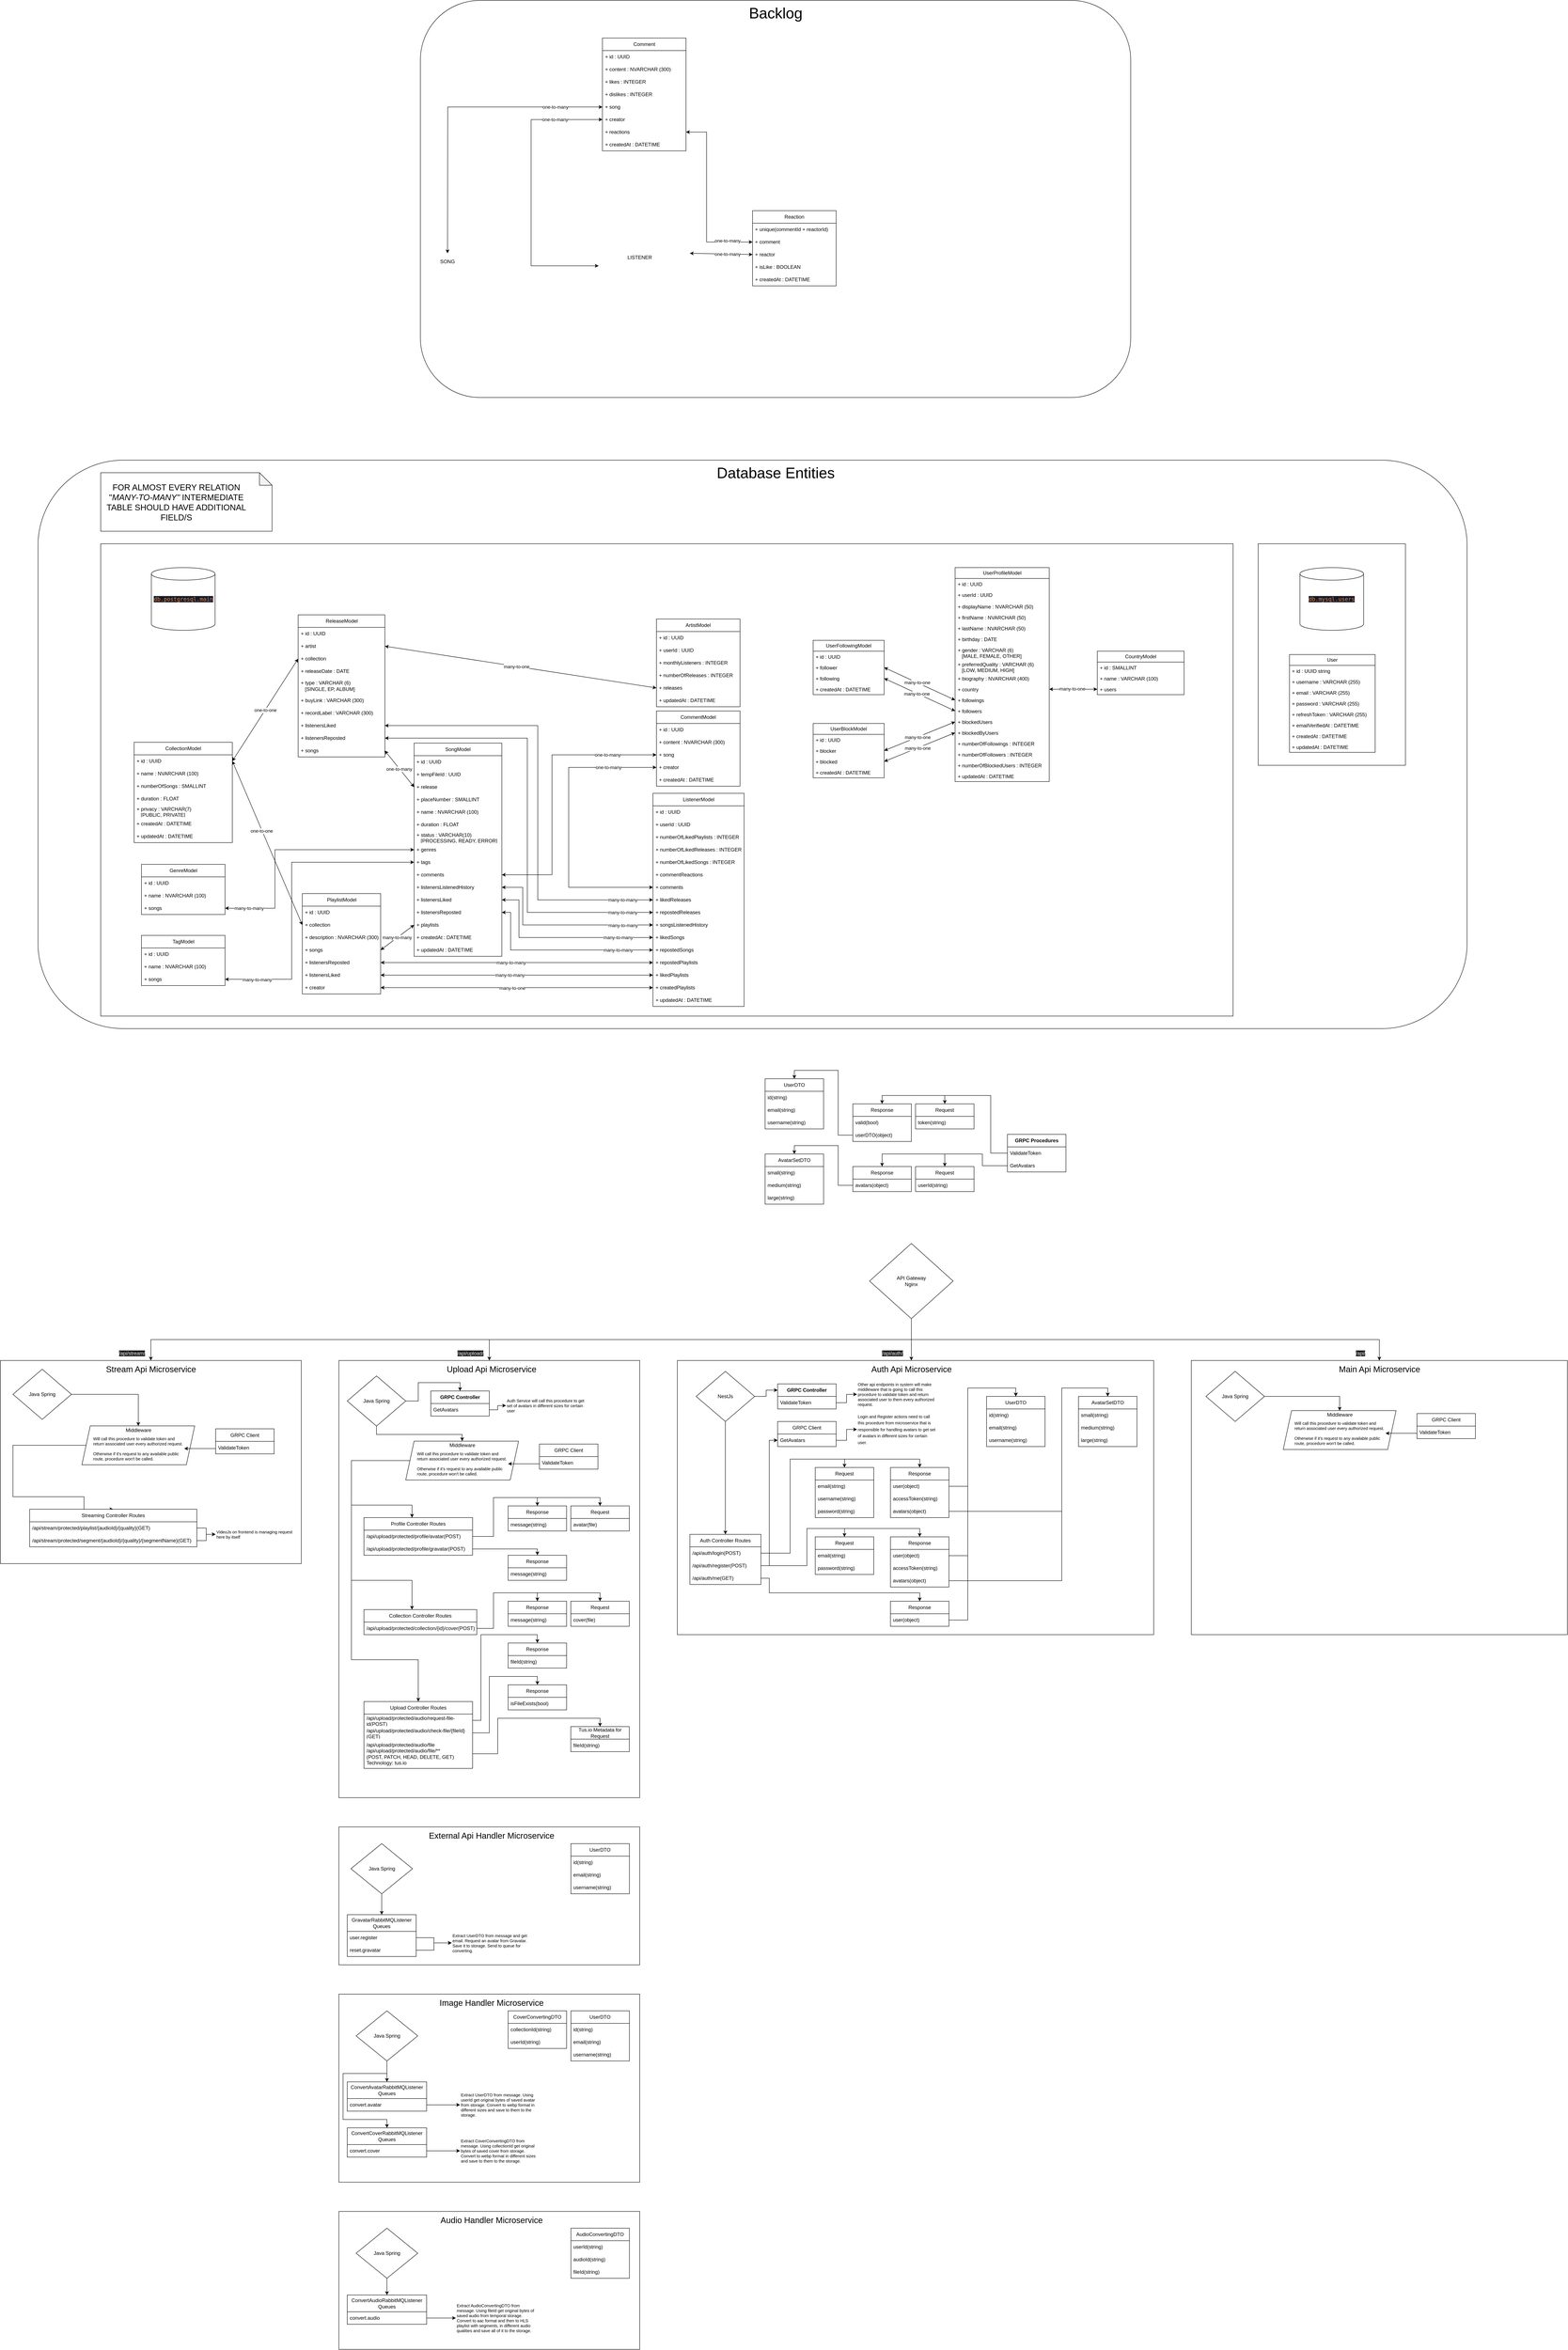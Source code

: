 <mxfile version="24.7.5">
  <diagram name="Page-1" id="FU6_ZFj3PDVp-BaARSxE">
    <mxGraphModel dx="6268" dy="5068" grid="1" gridSize="10" guides="1" tooltips="1" connect="1" arrows="1" fold="1" page="1" pageScale="1" pageWidth="850" pageHeight="1100" math="0" shadow="0">
      <root>
        <mxCell id="0" />
        <mxCell id="1" parent="0" />
        <mxCell id="IgH56LYgwVDKT2t8ZM1N-34" value="" style="rounded=1;whiteSpace=wrap;html=1;" parent="1" vertex="1">
          <mxGeometry x="-2940" y="-1830" width="3420" height="1360" as="geometry" />
        </mxCell>
        <mxCell id="6JZ951tkPi9Nr6TmQ6ol-1" value="" style="rounded=0;whiteSpace=wrap;html=1;" parent="1" vertex="1">
          <mxGeometry x="-1410" y="324" width="1140" height="656" as="geometry" />
        </mxCell>
        <mxCell id="6JZ951tkPi9Nr6TmQ6ol-33" value="Auth Controller Routes" style="swimlane;fontStyle=0;childLayout=stackLayout;horizontal=1;startSize=30;horizontalStack=0;resizeParent=1;resizeParentMax=0;resizeLast=0;collapsible=1;marginBottom=0;whiteSpace=wrap;html=1;" parent="1" vertex="1">
          <mxGeometry x="-1380" y="740" width="170" height="120" as="geometry">
            <mxRectangle x="-1135" y="532" width="80" height="30" as="alternateBounds" />
          </mxGeometry>
        </mxCell>
        <mxCell id="6JZ951tkPi9Nr6TmQ6ol-34" value="/api/auth/login(POST)" style="text;strokeColor=none;fillColor=none;align=left;verticalAlign=middle;spacingLeft=4;spacingRight=4;overflow=hidden;points=[[0,0.5],[1,0.5]];portConstraint=eastwest;rotatable=0;whiteSpace=wrap;html=1;" parent="6JZ951tkPi9Nr6TmQ6ol-33" vertex="1">
          <mxGeometry y="30" width="170" height="30" as="geometry" />
        </mxCell>
        <mxCell id="6JZ951tkPi9Nr6TmQ6ol-35" value="/api/auth/register(POST)" style="text;strokeColor=none;fillColor=none;align=left;verticalAlign=middle;spacingLeft=4;spacingRight=4;overflow=hidden;points=[[0,0.5],[1,0.5]];portConstraint=eastwest;rotatable=0;whiteSpace=wrap;html=1;" parent="6JZ951tkPi9Nr6TmQ6ol-33" vertex="1">
          <mxGeometry y="60" width="170" height="30" as="geometry" />
        </mxCell>
        <mxCell id="6JZ951tkPi9Nr6TmQ6ol-36" value="/api/auth/me(GET)" style="text;strokeColor=none;fillColor=none;align=left;verticalAlign=middle;spacingLeft=4;spacingRight=4;overflow=hidden;points=[[0,0.5],[1,0.5]];portConstraint=eastwest;rotatable=0;whiteSpace=wrap;html=1;" parent="6JZ951tkPi9Nr6TmQ6ol-33" vertex="1">
          <mxGeometry y="90" width="170" height="30" as="geometry" />
        </mxCell>
        <mxCell id="6JZ951tkPi9Nr6TmQ6ol-37" value="&lt;font style=&quot;font-size: 20px;&quot;&gt;Auth Api Microservice&lt;/font&gt;" style="text;html=1;align=center;verticalAlign=middle;resizable=0;points=[];autosize=1;strokeColor=none;fillColor=none;" parent="1" vertex="1">
          <mxGeometry x="-960" y="324" width="220" height="40" as="geometry" />
        </mxCell>
        <mxCell id="QxZh3QZaXFdnJh5QPRap-1" style="edgeStyle=orthogonalEdgeStyle;rounded=0;orthogonalLoop=1;jettySize=auto;html=1;exitX=0.5;exitY=1;exitDx=0;exitDy=0;" parent="1" source="6JZ951tkPi9Nr6TmQ6ol-2" target="6JZ951tkPi9Nr6TmQ6ol-33" edge="1">
          <mxGeometry relative="1" as="geometry" />
        </mxCell>
        <mxCell id="QxZh3QZaXFdnJh5QPRap-29" style="edgeStyle=orthogonalEdgeStyle;rounded=0;orthogonalLoop=1;jettySize=auto;html=1;exitX=1;exitY=0.5;exitDx=0;exitDy=0;entryX=0;entryY=0.25;entryDx=0;entryDy=0;" parent="1" source="6JZ951tkPi9Nr6TmQ6ol-2" target="QxZh3QZaXFdnJh5QPRap-12" edge="1">
          <mxGeometry relative="1" as="geometry" />
        </mxCell>
        <mxCell id="6JZ951tkPi9Nr6TmQ6ol-2" value="NestJs" style="rhombus;whiteSpace=wrap;html=1;" parent="1" vertex="1">
          <mxGeometry x="-1365" y="350" width="140" height="120" as="geometry" />
        </mxCell>
        <mxCell id="QxZh3QZaXFdnJh5QPRap-5" style="edgeStyle=orthogonalEdgeStyle;rounded=0;orthogonalLoop=1;jettySize=auto;html=1;exitX=0.5;exitY=1;exitDx=0;exitDy=0;" parent="1" source="QxZh3QZaXFdnJh5QPRap-4" target="6JZ951tkPi9Nr6TmQ6ol-1" edge="1">
          <mxGeometry relative="1" as="geometry">
            <Array as="points">
              <mxPoint x="-850" y="290" />
              <mxPoint x="-850" y="290" />
            </Array>
          </mxGeometry>
        </mxCell>
        <mxCell id="QxZh3QZaXFdnJh5QPRap-67" style="edgeStyle=orthogonalEdgeStyle;rounded=0;orthogonalLoop=1;jettySize=auto;html=1;exitX=0.5;exitY=1;exitDx=0;exitDy=0;" parent="1" source="QxZh3QZaXFdnJh5QPRap-4" target="QxZh3QZaXFdnJh5QPRap-33" edge="1">
          <mxGeometry relative="1" as="geometry" />
        </mxCell>
        <mxCell id="RTL6kd38lY_tx-6XgPDL-107" style="edgeStyle=orthogonalEdgeStyle;rounded=0;orthogonalLoop=1;jettySize=auto;html=1;exitX=0.5;exitY=1;exitDx=0;exitDy=0;entryX=0.5;entryY=0;entryDx=0;entryDy=0;" parent="1" source="QxZh3QZaXFdnJh5QPRap-4" target="RTL6kd38lY_tx-6XgPDL-105" edge="1">
          <mxGeometry relative="1" as="geometry" />
        </mxCell>
        <mxCell id="eud57FVcPFkQBdtwtgkk-3" style="edgeStyle=orthogonalEdgeStyle;rounded=0;orthogonalLoop=1;jettySize=auto;html=1;exitX=0.5;exitY=1;exitDx=0;exitDy=0;entryX=0.5;entryY=0;entryDx=0;entryDy=0;" parent="1" source="QxZh3QZaXFdnJh5QPRap-4" target="eud57FVcPFkQBdtwtgkk-2" edge="1">
          <mxGeometry relative="1" as="geometry" />
        </mxCell>
        <mxCell id="QxZh3QZaXFdnJh5QPRap-4" value="" style="rhombus;whiteSpace=wrap;html=1;" parent="1" vertex="1">
          <mxGeometry x="-950" y="44" width="200" height="180" as="geometry" />
        </mxCell>
        <mxCell id="QxZh3QZaXFdnJh5QPRap-6" value="API Gateway Nginx" style="text;html=1;align=center;verticalAlign=middle;whiteSpace=wrap;rounded=0;" parent="1" vertex="1">
          <mxGeometry x="-900" y="119" width="100" height="30" as="geometry" />
        </mxCell>
        <mxCell id="QxZh3QZaXFdnJh5QPRap-7" value="&lt;span style=&quot;color: rgb(240, 240, 240); font-family: Helvetica; font-size: 12px; font-style: normal; font-variant-ligatures: normal; font-variant-caps: normal; font-weight: 400; letter-spacing: normal; orphans: 2; text-align: center; text-indent: 0px; text-transform: none; widows: 2; word-spacing: 0px; -webkit-text-stroke-width: 0px; white-space: nowrap; background-color: rgb(27, 29, 30); text-decoration-thickness: initial; text-decoration-style: initial; text-decoration-color: initial; display: inline !important; float: none;&quot;&gt;/api/auth/&lt;/span&gt;" style="text;html=1;align=center;verticalAlign=middle;whiteSpace=wrap;rounded=0;" parent="1" vertex="1">
          <mxGeometry x="-940" y="290" width="90" height="34" as="geometry" />
        </mxCell>
        <mxCell id="QxZh3QZaXFdnJh5QPRap-12" value="&lt;span style=&quot;font-weight: 700;&quot;&gt;GRPC Controller&lt;/span&gt;" style="swimlane;fontStyle=0;childLayout=stackLayout;horizontal=1;startSize=30;horizontalStack=0;resizeParent=1;resizeParentMax=0;resizeLast=0;collapsible=1;marginBottom=0;whiteSpace=wrap;html=1;" parent="1" vertex="1">
          <mxGeometry x="-1170" y="380" width="140" height="60" as="geometry" />
        </mxCell>
        <mxCell id="QxZh3QZaXFdnJh5QPRap-13" value="ValidateToken" style="text;strokeColor=none;fillColor=none;align=left;verticalAlign=middle;spacingLeft=4;spacingRight=4;overflow=hidden;points=[[0,0.5],[1,0.5]];portConstraint=eastwest;rotatable=0;whiteSpace=wrap;html=1;" parent="QxZh3QZaXFdnJh5QPRap-12" vertex="1">
          <mxGeometry y="30" width="140" height="30" as="geometry" />
        </mxCell>
        <mxCell id="QxZh3QZaXFdnJh5QPRap-18" value="&lt;p style=&quot;line-height: 120%; font-size: 10px;&quot;&gt;Other api endpoints in system will make middleware that is going to call this procedure to validate token and return associated user to them every authorized request.&lt;/p&gt;" style="text;html=1;align=left;verticalAlign=middle;whiteSpace=wrap;rounded=0;" parent="1" vertex="1">
          <mxGeometry x="-980" y="370" width="190" height="70" as="geometry" />
        </mxCell>
        <mxCell id="QxZh3QZaXFdnJh5QPRap-20" style="edgeStyle=orthogonalEdgeStyle;rounded=0;orthogonalLoop=1;jettySize=auto;html=1;exitX=1;exitY=0.5;exitDx=0;exitDy=0;" parent="1" source="QxZh3QZaXFdnJh5QPRap-13" target="QxZh3QZaXFdnJh5QPRap-18" edge="1">
          <mxGeometry relative="1" as="geometry" />
        </mxCell>
        <mxCell id="QxZh3QZaXFdnJh5QPRap-21" value="GRPC Client" style="swimlane;fontStyle=0;childLayout=stackLayout;horizontal=1;startSize=30;horizontalStack=0;resizeParent=1;resizeParentMax=0;resizeLast=0;collapsible=1;marginBottom=0;whiteSpace=wrap;html=1;" parent="1" vertex="1">
          <mxGeometry x="-1170" y="470" width="140" height="60" as="geometry" />
        </mxCell>
        <mxCell id="QxZh3QZaXFdnJh5QPRap-22" value="GetAvatars" style="text;strokeColor=none;fillColor=none;align=left;verticalAlign=middle;spacingLeft=4;spacingRight=4;overflow=hidden;points=[[0,0.5],[1,0.5]];portConstraint=eastwest;rotatable=0;whiteSpace=wrap;html=1;" parent="QxZh3QZaXFdnJh5QPRap-21" vertex="1">
          <mxGeometry y="30" width="140" height="30" as="geometry" />
        </mxCell>
        <mxCell id="QxZh3QZaXFdnJh5QPRap-28" style="edgeStyle=orthogonalEdgeStyle;rounded=0;orthogonalLoop=1;jettySize=auto;html=1;exitX=1;exitY=0.5;exitDx=0;exitDy=0;" parent="1" source="6JZ951tkPi9Nr6TmQ6ol-34" target="QxZh3QZaXFdnJh5QPRap-22" edge="1">
          <mxGeometry relative="1" as="geometry" />
        </mxCell>
        <mxCell id="QxZh3QZaXFdnJh5QPRap-31" value="&lt;p style=&quot;line-height: 120%;&quot;&gt;&lt;span style=&quot;font-size: 10px;&quot;&gt;Login and Register actions need to call this procedure from microservice that is responsible for handling avatars to get set of avatars in different sizes for certain user.&lt;/span&gt;&lt;/p&gt;" style="text;html=1;align=left;verticalAlign=middle;whiteSpace=wrap;rounded=0;" parent="1" vertex="1">
          <mxGeometry x="-980" y="454" width="190" height="70" as="geometry" />
        </mxCell>
        <mxCell id="QxZh3QZaXFdnJh5QPRap-32" style="edgeStyle=orthogonalEdgeStyle;rounded=0;orthogonalLoop=1;jettySize=auto;html=1;exitX=1;exitY=0.5;exitDx=0;exitDy=0;entryX=0;entryY=0.5;entryDx=0;entryDy=0;" parent="1" source="QxZh3QZaXFdnJh5QPRap-22" target="QxZh3QZaXFdnJh5QPRap-31" edge="1">
          <mxGeometry relative="1" as="geometry" />
        </mxCell>
        <mxCell id="QxZh3QZaXFdnJh5QPRap-33" value="" style="rounded=0;whiteSpace=wrap;html=1;" parent="1" vertex="1">
          <mxGeometry x="-2220" y="324" width="720" height="1046" as="geometry" />
        </mxCell>
        <mxCell id="QxZh3QZaXFdnJh5QPRap-36" value="&lt;font style=&quot;font-size: 20px;&quot;&gt;Upload Api Microservice&lt;/font&gt;" style="text;html=1;align=center;verticalAlign=middle;resizable=0;points=[];autosize=1;strokeColor=none;fillColor=none;" parent="1" vertex="1">
          <mxGeometry x="-1975" y="324" width="240" height="40" as="geometry" />
        </mxCell>
        <mxCell id="QxZh3QZaXFdnJh5QPRap-55" style="edgeStyle=orthogonalEdgeStyle;rounded=0;orthogonalLoop=1;jettySize=auto;html=1;exitX=0.5;exitY=1;exitDx=0;exitDy=0;" parent="1" source="QxZh3QZaXFdnJh5QPRap-37" target="QxZh3QZaXFdnJh5QPRap-52" edge="1">
          <mxGeometry relative="1" as="geometry">
            <Array as="points">
              <mxPoint x="-2130" y="501" />
              <mxPoint x="-1925" y="501" />
            </Array>
          </mxGeometry>
        </mxCell>
        <mxCell id="QxZh3QZaXFdnJh5QPRap-97" style="edgeStyle=orthogonalEdgeStyle;rounded=0;orthogonalLoop=1;jettySize=auto;html=1;exitX=1;exitY=0.5;exitDx=0;exitDy=0;entryX=0.5;entryY=0;entryDx=0;entryDy=0;" parent="1" source="QxZh3QZaXFdnJh5QPRap-37" target="QxZh3QZaXFdnJh5QPRap-47" edge="1">
          <mxGeometry relative="1" as="geometry" />
        </mxCell>
        <mxCell id="QxZh3QZaXFdnJh5QPRap-37" value="Java Spring" style="rhombus;whiteSpace=wrap;html=1;" parent="1" vertex="1">
          <mxGeometry x="-2200" y="361" width="140" height="120" as="geometry" />
        </mxCell>
        <mxCell id="QxZh3QZaXFdnJh5QPRap-39" value="Profile Controller Routes" style="swimlane;fontStyle=0;childLayout=stackLayout;horizontal=1;startSize=30;horizontalStack=0;resizeParent=1;resizeParentMax=0;resizeLast=0;collapsible=1;marginBottom=0;whiteSpace=wrap;html=1;" parent="1" vertex="1">
          <mxGeometry x="-2160" y="700" width="260" height="90" as="geometry">
            <mxRectangle x="-1135" y="532" width="80" height="30" as="alternateBounds" />
          </mxGeometry>
        </mxCell>
        <mxCell id="QxZh3QZaXFdnJh5QPRap-40" value="/api/upload/protected/profile/avatar(POST)" style="text;strokeColor=none;fillColor=none;align=left;verticalAlign=middle;spacingLeft=4;spacingRight=4;overflow=hidden;points=[[0,0.5],[1,0.5]];portConstraint=eastwest;rotatable=0;whiteSpace=wrap;html=1;" parent="QxZh3QZaXFdnJh5QPRap-39" vertex="1">
          <mxGeometry y="30" width="260" height="30" as="geometry" />
        </mxCell>
        <mxCell id="RTL6kd38lY_tx-6XgPDL-11" value="/api/upload/protected/profile/gravatar(POST)" style="text;strokeColor=none;fillColor=none;align=left;verticalAlign=middle;spacingLeft=4;spacingRight=4;overflow=hidden;points=[[0,0.5],[1,0.5]];portConstraint=eastwest;rotatable=0;whiteSpace=wrap;html=1;" parent="QxZh3QZaXFdnJh5QPRap-39" vertex="1">
          <mxGeometry y="60" width="260" height="30" as="geometry" />
        </mxCell>
        <mxCell id="QxZh3QZaXFdnJh5QPRap-47" value="&lt;span style=&quot;font-weight: 700;&quot;&gt;GRPC Controller&lt;/span&gt;" style="swimlane;fontStyle=0;childLayout=stackLayout;horizontal=1;startSize=30;horizontalStack=0;resizeParent=1;resizeParentMax=0;resizeLast=0;collapsible=1;marginBottom=0;whiteSpace=wrap;html=1;" parent="1" vertex="1">
          <mxGeometry x="-2000" y="397" width="140" height="60" as="geometry" />
        </mxCell>
        <mxCell id="QxZh3QZaXFdnJh5QPRap-48" value="GetAvatars" style="text;strokeColor=none;fillColor=none;align=left;verticalAlign=middle;spacingLeft=4;spacingRight=4;overflow=hidden;points=[[0,0.5],[1,0.5]];portConstraint=eastwest;rotatable=0;whiteSpace=wrap;html=1;" parent="QxZh3QZaXFdnJh5QPRap-47" vertex="1">
          <mxGeometry y="30" width="140" height="30" as="geometry" />
        </mxCell>
        <mxCell id="QxZh3QZaXFdnJh5QPRap-49" value="&lt;p style=&quot;line-height: 120%; font-size: 10px;&quot;&gt;Auth Service will call this procedure to&amp;nbsp;&lt;span style=&quot;background-color: initial;&quot;&gt;get set of avatars in different sizes for certain user&lt;/span&gt;&lt;/p&gt;" style="text;html=1;align=left;verticalAlign=middle;whiteSpace=wrap;rounded=0;" parent="1" vertex="1">
          <mxGeometry x="-1820" y="407" width="190" height="50" as="geometry" />
        </mxCell>
        <mxCell id="QxZh3QZaXFdnJh5QPRap-50" style="edgeStyle=orthogonalEdgeStyle;rounded=0;orthogonalLoop=1;jettySize=auto;html=1;exitX=1;exitY=0.5;exitDx=0;exitDy=0;entryX=0;entryY=0.5;entryDx=0;entryDy=0;" parent="1" source="QxZh3QZaXFdnJh5QPRap-48" target="QxZh3QZaXFdnJh5QPRap-49" edge="1">
          <mxGeometry relative="1" as="geometry" />
        </mxCell>
        <mxCell id="QxZh3QZaXFdnJh5QPRap-90" style="edgeStyle=orthogonalEdgeStyle;rounded=0;orthogonalLoop=1;jettySize=auto;html=1;exitX=0;exitY=0.5;exitDx=0;exitDy=0;" parent="1" source="QxZh3QZaXFdnJh5QPRap-52" target="QxZh3QZaXFdnJh5QPRap-39" edge="1">
          <mxGeometry relative="1" as="geometry">
            <Array as="points">
              <mxPoint x="-2190" y="564" />
              <mxPoint x="-2190" y="670" />
              <mxPoint x="-2045" y="670" />
            </Array>
          </mxGeometry>
        </mxCell>
        <mxCell id="QxZh3QZaXFdnJh5QPRap-91" style="edgeStyle=orthogonalEdgeStyle;rounded=0;orthogonalLoop=1;jettySize=auto;html=1;exitX=0;exitY=0.5;exitDx=0;exitDy=0;" parent="1" source="QxZh3QZaXFdnJh5QPRap-52" target="QxZh3QZaXFdnJh5QPRap-61" edge="1">
          <mxGeometry relative="1" as="geometry">
            <Array as="points">
              <mxPoint x="-2190" y="564" />
              <mxPoint x="-2190" y="850" />
              <mxPoint x="-2045" y="850" />
            </Array>
          </mxGeometry>
        </mxCell>
        <mxCell id="RTL6kd38lY_tx-6XgPDL-59" style="edgeStyle=orthogonalEdgeStyle;rounded=0;orthogonalLoop=1;jettySize=auto;html=1;exitX=0;exitY=0.5;exitDx=0;exitDy=0;entryX=0.5;entryY=0;entryDx=0;entryDy=0;" parent="1" source="QxZh3QZaXFdnJh5QPRap-52" target="RTL6kd38lY_tx-6XgPDL-55" edge="1">
          <mxGeometry relative="1" as="geometry">
            <Array as="points">
              <mxPoint x="-2190" y="564" />
              <mxPoint x="-2190" y="1040" />
              <mxPoint x="-2030" y="1040" />
            </Array>
          </mxGeometry>
        </mxCell>
        <mxCell id="QxZh3QZaXFdnJh5QPRap-52" value="" style="shape=parallelogram;perimeter=parallelogramPerimeter;whiteSpace=wrap;html=1;fixedSize=1;" parent="1" vertex="1">
          <mxGeometry x="-2060" y="517" width="270" height="93" as="geometry" />
        </mxCell>
        <mxCell id="QxZh3QZaXFdnJh5QPRap-53" value="Middleware" style="text;html=1;align=center;verticalAlign=middle;whiteSpace=wrap;rounded=0;" parent="1" vertex="1">
          <mxGeometry x="-1962.5" y="517" width="75" height="20" as="geometry" />
        </mxCell>
        <mxCell id="QxZh3QZaXFdnJh5QPRap-57" value="&lt;p style=&quot;line-height: 120%; font-size: 10px;&quot;&gt;Will call&amp;nbsp;&lt;span style=&quot;background-color: initial;&quot;&gt;this procedure to validate token and return associated user every authorized request.&lt;br&gt;&lt;br&gt;Otherwise if it&#39;s request to any available public route, procedure won&#39;t be called.&lt;/span&gt;&lt;/p&gt;" style="text;html=1;align=left;verticalAlign=middle;whiteSpace=wrap;rounded=0;" parent="1" vertex="1">
          <mxGeometry x="-2035" y="537" width="220" height="68.5" as="geometry" />
        </mxCell>
        <mxCell id="RTL6kd38lY_tx-6XgPDL-29" style="edgeStyle=orthogonalEdgeStyle;rounded=0;orthogonalLoop=1;jettySize=auto;html=1;exitX=0;exitY=0.75;exitDx=0;exitDy=0;entryX=1;entryY=0.5;entryDx=0;entryDy=0;" parent="1" source="QxZh3QZaXFdnJh5QPRap-58" target="QxZh3QZaXFdnJh5QPRap-57" edge="1">
          <mxGeometry relative="1" as="geometry">
            <Array as="points">
              <mxPoint x="-1740" y="571" />
            </Array>
          </mxGeometry>
        </mxCell>
        <mxCell id="QxZh3QZaXFdnJh5QPRap-58" value="GRPC Client" style="swimlane;fontStyle=0;childLayout=stackLayout;horizontal=1;startSize=30;horizontalStack=0;resizeParent=1;resizeParentMax=0;resizeLast=0;collapsible=1;marginBottom=0;whiteSpace=wrap;html=1;" parent="1" vertex="1">
          <mxGeometry x="-1740" y="524" width="140" height="60" as="geometry" />
        </mxCell>
        <mxCell id="QxZh3QZaXFdnJh5QPRap-59" value="ValidateToken" style="text;strokeColor=none;fillColor=none;align=left;verticalAlign=middle;spacingLeft=4;spacingRight=4;overflow=hidden;points=[[0,0.5],[1,0.5]];portConstraint=eastwest;rotatable=0;whiteSpace=wrap;html=1;" parent="QxZh3QZaXFdnJh5QPRap-58" vertex="1">
          <mxGeometry y="30" width="140" height="30" as="geometry" />
        </mxCell>
        <mxCell id="QxZh3QZaXFdnJh5QPRap-61" value="Collection Controller Routes" style="swimlane;fontStyle=0;childLayout=stackLayout;horizontal=1;startSize=30;horizontalStack=0;resizeParent=1;resizeParentMax=0;resizeLast=0;collapsible=1;marginBottom=0;whiteSpace=wrap;html=1;" parent="1" vertex="1">
          <mxGeometry x="-2160" y="920" width="270" height="60" as="geometry">
            <mxRectangle x="-1135" y="532" width="80" height="30" as="alternateBounds" />
          </mxGeometry>
        </mxCell>
        <mxCell id="QxZh3QZaXFdnJh5QPRap-62" value="/api/upload/protected/collection/{id}/cover(POST)" style="text;strokeColor=none;fillColor=none;align=left;verticalAlign=middle;spacingLeft=4;spacingRight=4;overflow=hidden;points=[[0,0.5],[1,0.5]];portConstraint=eastwest;rotatable=0;whiteSpace=wrap;html=1;" parent="QxZh3QZaXFdnJh5QPRap-61" vertex="1">
          <mxGeometry y="30" width="270" height="30" as="geometry" />
        </mxCell>
        <mxCell id="QxZh3QZaXFdnJh5QPRap-68" value="&lt;span style=&quot;color: rgb(240, 240, 240); font-family: Helvetica; font-size: 12px; font-style: normal; font-variant-ligatures: normal; font-variant-caps: normal; font-weight: 400; letter-spacing: normal; orphans: 2; text-align: center; text-indent: 0px; text-transform: none; widows: 2; word-spacing: 0px; -webkit-text-stroke-width: 0px; white-space: nowrap; background-color: rgb(27, 29, 30); text-decoration-thickness: initial; text-decoration-style: initial; text-decoration-color: initial; display: inline !important; float: none;&quot;&gt;/api/upload/&lt;/span&gt;" style="text;html=1;align=center;verticalAlign=middle;whiteSpace=wrap;rounded=0;" parent="1" vertex="1">
          <mxGeometry x="-1950" y="290" width="90" height="34" as="geometry" />
        </mxCell>
        <mxCell id="QxZh3QZaXFdnJh5QPRap-69" value="&lt;span style=&quot;font-weight: 700;&quot;&gt;GRPC Procedures&lt;/span&gt;" style="swimlane;fontStyle=0;childLayout=stackLayout;horizontal=1;startSize=30;horizontalStack=0;resizeParent=1;resizeParentMax=0;resizeLast=0;collapsible=1;marginBottom=0;whiteSpace=wrap;html=1;" parent="1" vertex="1">
          <mxGeometry x="-620" y="-217.0" width="140" height="90" as="geometry" />
        </mxCell>
        <mxCell id="QxZh3QZaXFdnJh5QPRap-70" value="ValidateToken" style="text;strokeColor=none;fillColor=none;align=left;verticalAlign=middle;spacingLeft=4;spacingRight=4;overflow=hidden;points=[[0,0.5],[1,0.5]];portConstraint=eastwest;rotatable=0;whiteSpace=wrap;html=1;" parent="QxZh3QZaXFdnJh5QPRap-69" vertex="1">
          <mxGeometry y="30" width="140" height="30" as="geometry" />
        </mxCell>
        <mxCell id="QxZh3QZaXFdnJh5QPRap-71" value="GetAvatars" style="text;strokeColor=none;fillColor=none;align=left;verticalAlign=middle;spacingLeft=4;spacingRight=4;overflow=hidden;points=[[0,0.5],[1,0.5]];portConstraint=eastwest;rotatable=0;whiteSpace=wrap;html=1;" parent="QxZh3QZaXFdnJh5QPRap-69" vertex="1">
          <mxGeometry y="60" width="140" height="30" as="geometry" />
        </mxCell>
        <mxCell id="QxZh3QZaXFdnJh5QPRap-73" value="Request" style="swimlane;fontStyle=0;childLayout=stackLayout;horizontal=1;startSize=30;horizontalStack=0;resizeParent=1;resizeParentMax=0;resizeLast=0;collapsible=1;marginBottom=0;whiteSpace=wrap;html=1;" parent="1" vertex="1">
          <mxGeometry x="-840" y="-290" width="140" height="60" as="geometry" />
        </mxCell>
        <mxCell id="QxZh3QZaXFdnJh5QPRap-74" value="token(string)" style="text;strokeColor=none;fillColor=none;align=left;verticalAlign=middle;spacingLeft=4;spacingRight=4;overflow=hidden;points=[[0,0.5],[1,0.5]];portConstraint=eastwest;rotatable=0;whiteSpace=wrap;html=1;" parent="QxZh3QZaXFdnJh5QPRap-73" vertex="1">
          <mxGeometry y="30" width="140" height="30" as="geometry" />
        </mxCell>
        <mxCell id="QxZh3QZaXFdnJh5QPRap-77" value="Response" style="swimlane;fontStyle=0;childLayout=stackLayout;horizontal=1;startSize=30;horizontalStack=0;resizeParent=1;resizeParentMax=0;resizeLast=0;collapsible=1;marginBottom=0;whiteSpace=wrap;html=1;" parent="1" vertex="1">
          <mxGeometry x="-990" y="-290" width="140" height="90" as="geometry" />
        </mxCell>
        <mxCell id="QxZh3QZaXFdnJh5QPRap-78" value="valid(bool)" style="text;strokeColor=none;fillColor=none;align=left;verticalAlign=middle;spacingLeft=4;spacingRight=4;overflow=hidden;points=[[0,0.5],[1,0.5]];portConstraint=eastwest;rotatable=0;whiteSpace=wrap;html=1;" parent="QxZh3QZaXFdnJh5QPRap-77" vertex="1">
          <mxGeometry y="30" width="140" height="30" as="geometry" />
        </mxCell>
        <mxCell id="QxZh3QZaXFdnJh5QPRap-79" value="userDTO(object)" style="text;strokeColor=none;fillColor=none;align=left;verticalAlign=middle;spacingLeft=4;spacingRight=4;overflow=hidden;points=[[0,0.5],[1,0.5]];portConstraint=eastwest;rotatable=0;whiteSpace=wrap;html=1;" parent="QxZh3QZaXFdnJh5QPRap-77" vertex="1">
          <mxGeometry y="60" width="140" height="30" as="geometry" />
        </mxCell>
        <mxCell id="QxZh3QZaXFdnJh5QPRap-102" style="edgeStyle=orthogonalEdgeStyle;rounded=0;orthogonalLoop=1;jettySize=auto;html=1;exitX=0;exitY=0.5;exitDx=0;exitDy=0;entryX=0.5;entryY=0;entryDx=0;entryDy=0;" parent="1" source="QxZh3QZaXFdnJh5QPRap-70" target="QxZh3QZaXFdnJh5QPRap-73" edge="1">
          <mxGeometry relative="1" as="geometry" />
        </mxCell>
        <mxCell id="QxZh3QZaXFdnJh5QPRap-103" style="edgeStyle=orthogonalEdgeStyle;rounded=0;orthogonalLoop=1;jettySize=auto;html=1;exitX=0;exitY=0.5;exitDx=0;exitDy=0;entryX=0.5;entryY=0;entryDx=0;entryDy=0;" parent="1" source="QxZh3QZaXFdnJh5QPRap-70" target="QxZh3QZaXFdnJh5QPRap-77" edge="1">
          <mxGeometry relative="1" as="geometry">
            <Array as="points">
              <mxPoint x="-660" y="-172.0" />
              <mxPoint x="-660" y="-310" />
              <mxPoint x="-920" y="-310" />
            </Array>
          </mxGeometry>
        </mxCell>
        <mxCell id="QxZh3QZaXFdnJh5QPRap-104" value="AvatarSetDTO" style="swimlane;fontStyle=0;childLayout=stackLayout;horizontal=1;startSize=30;horizontalStack=0;resizeParent=1;resizeParentMax=0;resizeLast=0;collapsible=1;marginBottom=0;whiteSpace=wrap;html=1;" parent="1" vertex="1">
          <mxGeometry x="-1200" y="-170.0" width="140" height="120" as="geometry" />
        </mxCell>
        <mxCell id="QxZh3QZaXFdnJh5QPRap-105" value="small(string)" style="text;strokeColor=none;fillColor=none;align=left;verticalAlign=middle;spacingLeft=4;spacingRight=4;overflow=hidden;points=[[0,0.5],[1,0.5]];portConstraint=eastwest;rotatable=0;whiteSpace=wrap;html=1;" parent="QxZh3QZaXFdnJh5QPRap-104" vertex="1">
          <mxGeometry y="30" width="140" height="30" as="geometry" />
        </mxCell>
        <mxCell id="QxZh3QZaXFdnJh5QPRap-106" value="medium(string)" style="text;strokeColor=none;fillColor=none;align=left;verticalAlign=middle;spacingLeft=4;spacingRight=4;overflow=hidden;points=[[0,0.5],[1,0.5]];portConstraint=eastwest;rotatable=0;whiteSpace=wrap;html=1;" parent="QxZh3QZaXFdnJh5QPRap-104" vertex="1">
          <mxGeometry y="60" width="140" height="30" as="geometry" />
        </mxCell>
        <mxCell id="QxZh3QZaXFdnJh5QPRap-109" value="large(string)" style="text;strokeColor=none;fillColor=none;align=left;verticalAlign=middle;spacingLeft=4;spacingRight=4;overflow=hidden;points=[[0,0.5],[1,0.5]];portConstraint=eastwest;rotatable=0;whiteSpace=wrap;html=1;" parent="QxZh3QZaXFdnJh5QPRap-104" vertex="1">
          <mxGeometry y="90" width="140" height="30" as="geometry" />
        </mxCell>
        <mxCell id="QxZh3QZaXFdnJh5QPRap-107" value="Request" style="swimlane;fontStyle=0;childLayout=stackLayout;horizontal=1;startSize=30;horizontalStack=0;resizeParent=1;resizeParentMax=0;resizeLast=0;collapsible=1;marginBottom=0;whiteSpace=wrap;html=1;" parent="1" vertex="1">
          <mxGeometry x="-840" y="-140" width="140" height="60" as="geometry" />
        </mxCell>
        <mxCell id="QxZh3QZaXFdnJh5QPRap-108" value="userId(string)" style="text;strokeColor=none;fillColor=none;align=left;verticalAlign=middle;spacingLeft=4;spacingRight=4;overflow=hidden;points=[[0,0.5],[1,0.5]];portConstraint=eastwest;rotatable=0;whiteSpace=wrap;html=1;" parent="QxZh3QZaXFdnJh5QPRap-107" vertex="1">
          <mxGeometry y="30" width="140" height="30" as="geometry" />
        </mxCell>
        <mxCell id="QxZh3QZaXFdnJh5QPRap-110" style="edgeStyle=orthogonalEdgeStyle;rounded=0;orthogonalLoop=1;jettySize=auto;html=1;exitX=0;exitY=0.5;exitDx=0;exitDy=0;entryX=0.5;entryY=0;entryDx=0;entryDy=0;" parent="1" source="QxZh3QZaXFdnJh5QPRap-71" target="QxZh3QZaXFdnJh5QPRap-107" edge="1">
          <mxGeometry relative="1" as="geometry">
            <Array as="points">
              <mxPoint x="-680" y="-142" />
              <mxPoint x="-680" y="-170.0" />
              <mxPoint x="-770" y="-170.0" />
            </Array>
          </mxGeometry>
        </mxCell>
        <mxCell id="RTL6kd38lY_tx-6XgPDL-1" value="Response" style="swimlane;fontStyle=0;childLayout=stackLayout;horizontal=1;startSize=30;horizontalStack=0;resizeParent=1;resizeParentMax=0;resizeLast=0;collapsible=1;marginBottom=0;whiteSpace=wrap;html=1;" parent="1" vertex="1">
          <mxGeometry x="-990" y="-140" width="140" height="60" as="geometry" />
        </mxCell>
        <mxCell id="RTL6kd38lY_tx-6XgPDL-2" value="avatars(object)" style="text;strokeColor=none;fillColor=none;align=left;verticalAlign=middle;spacingLeft=4;spacingRight=4;overflow=hidden;points=[[0,0.5],[1,0.5]];portConstraint=eastwest;rotatable=0;whiteSpace=wrap;html=1;" parent="RTL6kd38lY_tx-6XgPDL-1" vertex="1">
          <mxGeometry y="30" width="140" height="30" as="geometry" />
        </mxCell>
        <mxCell id="RTL6kd38lY_tx-6XgPDL-5" style="edgeStyle=orthogonalEdgeStyle;rounded=0;orthogonalLoop=1;jettySize=auto;html=1;exitX=0;exitY=0.5;exitDx=0;exitDy=0;entryX=0.5;entryY=0;entryDx=0;entryDy=0;" parent="1" source="QxZh3QZaXFdnJh5QPRap-71" target="RTL6kd38lY_tx-6XgPDL-1" edge="1">
          <mxGeometry relative="1" as="geometry">
            <Array as="points">
              <mxPoint x="-680" y="-142" />
              <mxPoint x="-680" y="-170.0" />
              <mxPoint x="-920" y="-170.0" />
            </Array>
          </mxGeometry>
        </mxCell>
        <mxCell id="RTL6kd38lY_tx-6XgPDL-6" style="edgeStyle=orthogonalEdgeStyle;rounded=0;orthogonalLoop=1;jettySize=auto;html=1;exitX=0;exitY=0.5;exitDx=0;exitDy=0;entryX=0.5;entryY=0;entryDx=0;entryDy=0;" parent="1" source="RTL6kd38lY_tx-6XgPDL-2" target="QxZh3QZaXFdnJh5QPRap-104" edge="1">
          <mxGeometry relative="1" as="geometry" />
        </mxCell>
        <mxCell id="RTL6kd38lY_tx-6XgPDL-12" value="Request" style="swimlane;fontStyle=0;childLayout=stackLayout;horizontal=1;startSize=30;horizontalStack=0;resizeParent=1;resizeParentMax=0;resizeLast=0;collapsible=1;marginBottom=0;whiteSpace=wrap;html=1;" parent="1" vertex="1">
          <mxGeometry x="-1665" y="672" width="140" height="60" as="geometry" />
        </mxCell>
        <mxCell id="RTL6kd38lY_tx-6XgPDL-13" value="avatar(file)" style="text;strokeColor=none;fillColor=none;align=left;verticalAlign=middle;spacingLeft=4;spacingRight=4;overflow=hidden;points=[[0,0.5],[1,0.5]];portConstraint=eastwest;rotatable=0;whiteSpace=wrap;html=1;" parent="RTL6kd38lY_tx-6XgPDL-12" vertex="1">
          <mxGeometry y="30" width="140" height="30" as="geometry" />
        </mxCell>
        <mxCell id="RTL6kd38lY_tx-6XgPDL-16" value="Response" style="swimlane;fontStyle=0;childLayout=stackLayout;horizontal=1;startSize=30;horizontalStack=0;resizeParent=1;resizeParentMax=0;resizeLast=0;collapsible=1;marginBottom=0;whiteSpace=wrap;html=1;" parent="1" vertex="1">
          <mxGeometry x="-1815" y="900" width="140" height="60" as="geometry" />
        </mxCell>
        <mxCell id="RTL6kd38lY_tx-6XgPDL-17" value="message(string)" style="text;strokeColor=none;fillColor=none;align=left;verticalAlign=middle;spacingLeft=4;spacingRight=4;overflow=hidden;points=[[0,0.5],[1,0.5]];portConstraint=eastwest;rotatable=0;whiteSpace=wrap;html=1;" parent="RTL6kd38lY_tx-6XgPDL-16" vertex="1">
          <mxGeometry y="30" width="140" height="30" as="geometry" />
        </mxCell>
        <mxCell id="RTL6kd38lY_tx-6XgPDL-20" value="Request" style="swimlane;fontStyle=0;childLayout=stackLayout;horizontal=1;startSize=30;horizontalStack=0;resizeParent=1;resizeParentMax=0;resizeLast=0;collapsible=1;marginBottom=0;whiteSpace=wrap;html=1;" parent="1" vertex="1">
          <mxGeometry x="-1665" y="900" width="140" height="60" as="geometry" />
        </mxCell>
        <mxCell id="RTL6kd38lY_tx-6XgPDL-21" value="cover(file)" style="text;strokeColor=none;fillColor=none;align=left;verticalAlign=middle;spacingLeft=4;spacingRight=4;overflow=hidden;points=[[0,0.5],[1,0.5]];portConstraint=eastwest;rotatable=0;whiteSpace=wrap;html=1;" parent="RTL6kd38lY_tx-6XgPDL-20" vertex="1">
          <mxGeometry y="30" width="140" height="30" as="geometry" />
        </mxCell>
        <mxCell id="RTL6kd38lY_tx-6XgPDL-28" style="edgeStyle=orthogonalEdgeStyle;rounded=0;orthogonalLoop=1;jettySize=auto;html=1;exitX=1;exitY=0.5;exitDx=0;exitDy=0;entryX=0;entryY=0.5;entryDx=0;entryDy=0;" parent="1" source="6JZ951tkPi9Nr6TmQ6ol-35" target="QxZh3QZaXFdnJh5QPRap-22" edge="1">
          <mxGeometry relative="1" as="geometry" />
        </mxCell>
        <mxCell id="RTL6kd38lY_tx-6XgPDL-40" value="Response" style="swimlane;fontStyle=0;childLayout=stackLayout;horizontal=1;startSize=30;horizontalStack=0;resizeParent=1;resizeParentMax=0;resizeLast=0;collapsible=1;marginBottom=0;whiteSpace=wrap;html=1;" parent="1" vertex="1">
          <mxGeometry x="-1815" y="672" width="140" height="60" as="geometry" />
        </mxCell>
        <mxCell id="RTL6kd38lY_tx-6XgPDL-41" value="message(string)" style="text;strokeColor=none;fillColor=none;align=left;verticalAlign=middle;spacingLeft=4;spacingRight=4;overflow=hidden;points=[[0,0.5],[1,0.5]];portConstraint=eastwest;rotatable=0;whiteSpace=wrap;html=1;" parent="RTL6kd38lY_tx-6XgPDL-40" vertex="1">
          <mxGeometry y="30" width="140" height="30" as="geometry" />
        </mxCell>
        <mxCell id="RTL6kd38lY_tx-6XgPDL-45" value="Response" style="swimlane;fontStyle=0;childLayout=stackLayout;horizontal=1;startSize=30;horizontalStack=0;resizeParent=1;resizeParentMax=0;resizeLast=0;collapsible=1;marginBottom=0;whiteSpace=wrap;html=1;" parent="1" vertex="1">
          <mxGeometry x="-1815" y="790" width="140" height="60" as="geometry" />
        </mxCell>
        <mxCell id="RTL6kd38lY_tx-6XgPDL-46" value="message(string)" style="text;strokeColor=none;fillColor=none;align=left;verticalAlign=middle;spacingLeft=4;spacingRight=4;overflow=hidden;points=[[0,0.5],[1,0.5]];portConstraint=eastwest;rotatable=0;whiteSpace=wrap;html=1;" parent="RTL6kd38lY_tx-6XgPDL-45" vertex="1">
          <mxGeometry y="30" width="140" height="30" as="geometry" />
        </mxCell>
        <mxCell id="RTL6kd38lY_tx-6XgPDL-50" style="edgeStyle=orthogonalEdgeStyle;rounded=0;orthogonalLoop=1;jettySize=auto;html=1;exitX=1;exitY=0.5;exitDx=0;exitDy=0;entryX=0.5;entryY=0;entryDx=0;entryDy=0;" parent="1" source="QxZh3QZaXFdnJh5QPRap-40" target="RTL6kd38lY_tx-6XgPDL-40" edge="1">
          <mxGeometry relative="1" as="geometry">
            <Array as="points">
              <mxPoint x="-1850" y="745" />
              <mxPoint x="-1850" y="652" />
              <mxPoint x="-1745" y="652" />
            </Array>
          </mxGeometry>
        </mxCell>
        <mxCell id="RTL6kd38lY_tx-6XgPDL-51" style="edgeStyle=orthogonalEdgeStyle;rounded=0;orthogonalLoop=1;jettySize=auto;html=1;exitX=1;exitY=0.5;exitDx=0;exitDy=0;entryX=0.5;entryY=0;entryDx=0;entryDy=0;" parent="1" source="QxZh3QZaXFdnJh5QPRap-40" target="RTL6kd38lY_tx-6XgPDL-12" edge="1">
          <mxGeometry relative="1" as="geometry">
            <Array as="points">
              <mxPoint x="-1850" y="745" />
              <mxPoint x="-1850" y="652" />
              <mxPoint x="-1595" y="652" />
            </Array>
          </mxGeometry>
        </mxCell>
        <mxCell id="RTL6kd38lY_tx-6XgPDL-52" style="edgeStyle=orthogonalEdgeStyle;rounded=0;orthogonalLoop=1;jettySize=auto;html=1;exitX=1;exitY=0.5;exitDx=0;exitDy=0;entryX=0.5;entryY=0;entryDx=0;entryDy=0;" parent="1" source="RTL6kd38lY_tx-6XgPDL-11" target="RTL6kd38lY_tx-6XgPDL-45" edge="1">
          <mxGeometry relative="1" as="geometry">
            <Array as="points">
              <mxPoint x="-1745" y="775" />
            </Array>
          </mxGeometry>
        </mxCell>
        <mxCell id="RTL6kd38lY_tx-6XgPDL-53" style="edgeStyle=orthogonalEdgeStyle;rounded=0;orthogonalLoop=1;jettySize=auto;html=1;exitX=1;exitY=0.5;exitDx=0;exitDy=0;entryX=0.5;entryY=0;entryDx=0;entryDy=0;" parent="1" source="QxZh3QZaXFdnJh5QPRap-62" target="RTL6kd38lY_tx-6XgPDL-16" edge="1">
          <mxGeometry relative="1" as="geometry">
            <Array as="points">
              <mxPoint x="-1850" y="965" />
              <mxPoint x="-1850" y="880" />
              <mxPoint x="-1745" y="880" />
            </Array>
          </mxGeometry>
        </mxCell>
        <mxCell id="RTL6kd38lY_tx-6XgPDL-54" style="edgeStyle=orthogonalEdgeStyle;rounded=0;orthogonalLoop=1;jettySize=auto;html=1;exitX=1;exitY=0.5;exitDx=0;exitDy=0;entryX=0.5;entryY=0;entryDx=0;entryDy=0;" parent="1" source="QxZh3QZaXFdnJh5QPRap-62" target="RTL6kd38lY_tx-6XgPDL-20" edge="1">
          <mxGeometry relative="1" as="geometry">
            <Array as="points">
              <mxPoint x="-1850" y="965" />
              <mxPoint x="-1850" y="880" />
              <mxPoint x="-1595" y="880" />
            </Array>
          </mxGeometry>
        </mxCell>
        <mxCell id="RTL6kd38lY_tx-6XgPDL-55" value="Upload Controller Routes" style="swimlane;fontStyle=0;childLayout=stackLayout;horizontal=1;startSize=30;horizontalStack=0;resizeParent=1;resizeParentMax=0;resizeLast=0;collapsible=1;marginBottom=0;whiteSpace=wrap;html=1;" parent="1" vertex="1">
          <mxGeometry x="-2160" y="1140" width="260" height="160" as="geometry" />
        </mxCell>
        <mxCell id="RTL6kd38lY_tx-6XgPDL-56" value="/api/upload/protected/audio/request-file-id(POST)" style="text;strokeColor=none;fillColor=none;align=left;verticalAlign=middle;spacingLeft=4;spacingRight=4;overflow=hidden;points=[[0,0.5],[1,0.5]];portConstraint=eastwest;rotatable=0;whiteSpace=wrap;html=1;" parent="RTL6kd38lY_tx-6XgPDL-55" vertex="1">
          <mxGeometry y="30" width="260" height="30" as="geometry" />
        </mxCell>
        <mxCell id="RTL6kd38lY_tx-6XgPDL-57" value="/api/upload/protected/audio/check-file/{fileId}(GET)" style="text;strokeColor=none;fillColor=none;align=left;verticalAlign=middle;spacingLeft=4;spacingRight=4;overflow=hidden;points=[[0,0.5],[1,0.5]];portConstraint=eastwest;rotatable=0;whiteSpace=wrap;html=1;" parent="RTL6kd38lY_tx-6XgPDL-55" vertex="1">
          <mxGeometry y="60" width="260" height="30" as="geometry" />
        </mxCell>
        <mxCell id="RTL6kd38lY_tx-6XgPDL-58" value="/api/upload/protected/audio/file&lt;br&gt;&lt;div&gt;&lt;span style=&quot;background-color: initial;&quot;&gt;/api/upload&lt;/span&gt;&lt;span style=&quot;background-color: initial;&quot;&gt;/protected/audio/&lt;/span&gt;file/**&lt;br&gt;&lt;/div&gt;&lt;div&gt;(POST, PATCH, HEAD, DELETE, GET)&lt;br&gt;Technology: tus.io&lt;/div&gt;" style="text;strokeColor=none;fillColor=none;align=left;verticalAlign=middle;spacingLeft=4;spacingRight=4;overflow=hidden;points=[[0,0.5],[1,0.5]];portConstraint=eastwest;rotatable=0;whiteSpace=wrap;html=1;" parent="RTL6kd38lY_tx-6XgPDL-55" vertex="1">
          <mxGeometry y="90" width="260" height="70" as="geometry" />
        </mxCell>
        <mxCell id="RTL6kd38lY_tx-6XgPDL-61" value="UserDTO" style="swimlane;fontStyle=0;childLayout=stackLayout;horizontal=1;startSize=30;horizontalStack=0;resizeParent=1;resizeParentMax=0;resizeLast=0;collapsible=1;marginBottom=0;whiteSpace=wrap;html=1;" parent="1" vertex="1">
          <mxGeometry x="-670" y="410" width="140" height="120" as="geometry" />
        </mxCell>
        <mxCell id="RTL6kd38lY_tx-6XgPDL-62" value="id(string)" style="text;strokeColor=none;fillColor=none;align=left;verticalAlign=middle;spacingLeft=4;spacingRight=4;overflow=hidden;points=[[0,0.5],[1,0.5]];portConstraint=eastwest;rotatable=0;whiteSpace=wrap;html=1;" parent="RTL6kd38lY_tx-6XgPDL-61" vertex="1">
          <mxGeometry y="30" width="140" height="30" as="geometry" />
        </mxCell>
        <mxCell id="RTL6kd38lY_tx-6XgPDL-63" value="email(string)" style="text;strokeColor=none;fillColor=none;align=left;verticalAlign=middle;spacingLeft=4;spacingRight=4;overflow=hidden;points=[[0,0.5],[1,0.5]];portConstraint=eastwest;rotatable=0;whiteSpace=wrap;html=1;" parent="RTL6kd38lY_tx-6XgPDL-61" vertex="1">
          <mxGeometry y="60" width="140" height="30" as="geometry" />
        </mxCell>
        <mxCell id="RTL6kd38lY_tx-6XgPDL-64" value="username(string)" style="text;strokeColor=none;fillColor=none;align=left;verticalAlign=middle;spacingLeft=4;spacingRight=4;overflow=hidden;points=[[0,0.5],[1,0.5]];portConstraint=eastwest;rotatable=0;whiteSpace=wrap;html=1;" parent="RTL6kd38lY_tx-6XgPDL-61" vertex="1">
          <mxGeometry y="90" width="140" height="30" as="geometry" />
        </mxCell>
        <mxCell id="RTL6kd38lY_tx-6XgPDL-65" value="AvatarSetDTO" style="swimlane;fontStyle=0;childLayout=stackLayout;horizontal=1;startSize=30;horizontalStack=0;resizeParent=1;resizeParentMax=0;resizeLast=0;collapsible=1;marginBottom=0;whiteSpace=wrap;html=1;" parent="1" vertex="1">
          <mxGeometry x="-450" y="410" width="140" height="120" as="geometry" />
        </mxCell>
        <mxCell id="RTL6kd38lY_tx-6XgPDL-66" value="small(string)" style="text;strokeColor=none;fillColor=none;align=left;verticalAlign=middle;spacingLeft=4;spacingRight=4;overflow=hidden;points=[[0,0.5],[1,0.5]];portConstraint=eastwest;rotatable=0;whiteSpace=wrap;html=1;" parent="RTL6kd38lY_tx-6XgPDL-65" vertex="1">
          <mxGeometry y="30" width="140" height="30" as="geometry" />
        </mxCell>
        <mxCell id="RTL6kd38lY_tx-6XgPDL-67" value="medium(string)" style="text;strokeColor=none;fillColor=none;align=left;verticalAlign=middle;spacingLeft=4;spacingRight=4;overflow=hidden;points=[[0,0.5],[1,0.5]];portConstraint=eastwest;rotatable=0;whiteSpace=wrap;html=1;" parent="RTL6kd38lY_tx-6XgPDL-65" vertex="1">
          <mxGeometry y="60" width="140" height="30" as="geometry" />
        </mxCell>
        <mxCell id="RTL6kd38lY_tx-6XgPDL-68" value="large(string)" style="text;strokeColor=none;fillColor=none;align=left;verticalAlign=middle;spacingLeft=4;spacingRight=4;overflow=hidden;points=[[0,0.5],[1,0.5]];portConstraint=eastwest;rotatable=0;whiteSpace=wrap;html=1;" parent="RTL6kd38lY_tx-6XgPDL-65" vertex="1">
          <mxGeometry y="90" width="140" height="30" as="geometry" />
        </mxCell>
        <mxCell id="RTL6kd38lY_tx-6XgPDL-69" value="Response" style="swimlane;fontStyle=0;childLayout=stackLayout;horizontal=1;startSize=30;horizontalStack=0;resizeParent=1;resizeParentMax=0;resizeLast=0;collapsible=1;marginBottom=0;whiteSpace=wrap;html=1;" parent="1" vertex="1">
          <mxGeometry x="-900" y="580" width="140" height="120" as="geometry" />
        </mxCell>
        <mxCell id="RTL6kd38lY_tx-6XgPDL-70" value="user(object)" style="text;strokeColor=none;fillColor=none;align=left;verticalAlign=middle;spacingLeft=4;spacingRight=4;overflow=hidden;points=[[0,0.5],[1,0.5]];portConstraint=eastwest;rotatable=0;whiteSpace=wrap;html=1;" parent="RTL6kd38lY_tx-6XgPDL-69" vertex="1">
          <mxGeometry y="30" width="140" height="30" as="geometry" />
        </mxCell>
        <mxCell id="RTL6kd38lY_tx-6XgPDL-71" value="accessToken(string)" style="text;strokeColor=none;fillColor=none;align=left;verticalAlign=middle;spacingLeft=4;spacingRight=4;overflow=hidden;points=[[0,0.5],[1,0.5]];portConstraint=eastwest;rotatable=0;whiteSpace=wrap;html=1;" parent="RTL6kd38lY_tx-6XgPDL-69" vertex="1">
          <mxGeometry y="60" width="140" height="30" as="geometry" />
        </mxCell>
        <mxCell id="RTL6kd38lY_tx-6XgPDL-72" value="avatars(object)" style="text;strokeColor=none;fillColor=none;align=left;verticalAlign=middle;spacingLeft=4;spacingRight=4;overflow=hidden;points=[[0,0.5],[1,0.5]];portConstraint=eastwest;rotatable=0;whiteSpace=wrap;html=1;" parent="RTL6kd38lY_tx-6XgPDL-69" vertex="1">
          <mxGeometry y="90" width="140" height="30" as="geometry" />
        </mxCell>
        <mxCell id="RTL6kd38lY_tx-6XgPDL-73" value="Request" style="swimlane;fontStyle=0;childLayout=stackLayout;horizontal=1;startSize=30;horizontalStack=0;resizeParent=1;resizeParentMax=0;resizeLast=0;collapsible=1;marginBottom=0;whiteSpace=wrap;html=1;" parent="1" vertex="1">
          <mxGeometry x="-1080" y="580" width="140" height="120" as="geometry" />
        </mxCell>
        <mxCell id="RTL6kd38lY_tx-6XgPDL-74" value="email(string)" style="text;strokeColor=none;fillColor=none;align=left;verticalAlign=middle;spacingLeft=4;spacingRight=4;overflow=hidden;points=[[0,0.5],[1,0.5]];portConstraint=eastwest;rotatable=0;whiteSpace=wrap;html=1;" parent="RTL6kd38lY_tx-6XgPDL-73" vertex="1">
          <mxGeometry y="30" width="140" height="30" as="geometry" />
        </mxCell>
        <mxCell id="RTL6kd38lY_tx-6XgPDL-75" value="username(string)" style="text;strokeColor=none;fillColor=none;align=left;verticalAlign=middle;spacingLeft=4;spacingRight=4;overflow=hidden;points=[[0,0.5],[1,0.5]];portConstraint=eastwest;rotatable=0;whiteSpace=wrap;html=1;" parent="RTL6kd38lY_tx-6XgPDL-73" vertex="1">
          <mxGeometry y="60" width="140" height="30" as="geometry" />
        </mxCell>
        <mxCell id="RTL6kd38lY_tx-6XgPDL-76" value="password(string)" style="text;strokeColor=none;fillColor=none;align=left;verticalAlign=middle;spacingLeft=4;spacingRight=4;overflow=hidden;points=[[0,0.5],[1,0.5]];portConstraint=eastwest;rotatable=0;whiteSpace=wrap;html=1;" parent="RTL6kd38lY_tx-6XgPDL-73" vertex="1">
          <mxGeometry y="90" width="140" height="30" as="geometry" />
        </mxCell>
        <mxCell id="RTL6kd38lY_tx-6XgPDL-77" value="Request" style="swimlane;fontStyle=0;childLayout=stackLayout;horizontal=1;startSize=30;horizontalStack=0;resizeParent=1;resizeParentMax=0;resizeLast=0;collapsible=1;marginBottom=0;whiteSpace=wrap;html=1;" parent="1" vertex="1">
          <mxGeometry x="-1080" y="746" width="140" height="90" as="geometry" />
        </mxCell>
        <mxCell id="RTL6kd38lY_tx-6XgPDL-78" value="email(string)" style="text;strokeColor=none;fillColor=none;align=left;verticalAlign=middle;spacingLeft=4;spacingRight=4;overflow=hidden;points=[[0,0.5],[1,0.5]];portConstraint=eastwest;rotatable=0;whiteSpace=wrap;html=1;" parent="RTL6kd38lY_tx-6XgPDL-77" vertex="1">
          <mxGeometry y="30" width="140" height="30" as="geometry" />
        </mxCell>
        <mxCell id="RTL6kd38lY_tx-6XgPDL-80" value="password(string)" style="text;strokeColor=none;fillColor=none;align=left;verticalAlign=middle;spacingLeft=4;spacingRight=4;overflow=hidden;points=[[0,0.5],[1,0.5]];portConstraint=eastwest;rotatable=0;whiteSpace=wrap;html=1;" parent="RTL6kd38lY_tx-6XgPDL-77" vertex="1">
          <mxGeometry y="60" width="140" height="30" as="geometry" />
        </mxCell>
        <mxCell id="RTL6kd38lY_tx-6XgPDL-81" style="edgeStyle=orthogonalEdgeStyle;rounded=0;orthogonalLoop=1;jettySize=auto;html=1;exitX=1;exitY=0.5;exitDx=0;exitDy=0;entryX=0.5;entryY=0;entryDx=0;entryDy=0;" parent="1" source="6JZ951tkPi9Nr6TmQ6ol-34" target="RTL6kd38lY_tx-6XgPDL-73" edge="1">
          <mxGeometry relative="1" as="geometry">
            <Array as="points">
              <mxPoint x="-1140" y="785" />
              <mxPoint x="-1140" y="560" />
              <mxPoint x="-1010" y="560" />
            </Array>
          </mxGeometry>
        </mxCell>
        <mxCell id="RTL6kd38lY_tx-6XgPDL-82" style="edgeStyle=orthogonalEdgeStyle;rounded=0;orthogonalLoop=1;jettySize=auto;html=1;exitX=1;exitY=0.5;exitDx=0;exitDy=0;entryX=0.5;entryY=0;entryDx=0;entryDy=0;" parent="1" source="6JZ951tkPi9Nr6TmQ6ol-34" target="RTL6kd38lY_tx-6XgPDL-69" edge="1">
          <mxGeometry relative="1" as="geometry">
            <Array as="points">
              <mxPoint x="-1140" y="785" />
              <mxPoint x="-1140" y="560" />
              <mxPoint x="-830" y="560" />
            </Array>
          </mxGeometry>
        </mxCell>
        <mxCell id="RTL6kd38lY_tx-6XgPDL-83" value="Response" style="swimlane;fontStyle=0;childLayout=stackLayout;horizontal=1;startSize=30;horizontalStack=0;resizeParent=1;resizeParentMax=0;resizeLast=0;collapsible=1;marginBottom=0;whiteSpace=wrap;html=1;" parent="1" vertex="1">
          <mxGeometry x="-900" y="746" width="140" height="120" as="geometry" />
        </mxCell>
        <mxCell id="RTL6kd38lY_tx-6XgPDL-84" value="user(object)" style="text;strokeColor=none;fillColor=none;align=left;verticalAlign=middle;spacingLeft=4;spacingRight=4;overflow=hidden;points=[[0,0.5],[1,0.5]];portConstraint=eastwest;rotatable=0;whiteSpace=wrap;html=1;" parent="RTL6kd38lY_tx-6XgPDL-83" vertex="1">
          <mxGeometry y="30" width="140" height="30" as="geometry" />
        </mxCell>
        <mxCell id="RTL6kd38lY_tx-6XgPDL-85" value="accessToken(string)" style="text;strokeColor=none;fillColor=none;align=left;verticalAlign=middle;spacingLeft=4;spacingRight=4;overflow=hidden;points=[[0,0.5],[1,0.5]];portConstraint=eastwest;rotatable=0;whiteSpace=wrap;html=1;" parent="RTL6kd38lY_tx-6XgPDL-83" vertex="1">
          <mxGeometry y="60" width="140" height="30" as="geometry" />
        </mxCell>
        <mxCell id="RTL6kd38lY_tx-6XgPDL-86" value="avatars(object)" style="text;strokeColor=none;fillColor=none;align=left;verticalAlign=middle;spacingLeft=4;spacingRight=4;overflow=hidden;points=[[0,0.5],[1,0.5]];portConstraint=eastwest;rotatable=0;whiteSpace=wrap;html=1;" parent="RTL6kd38lY_tx-6XgPDL-83" vertex="1">
          <mxGeometry y="90" width="140" height="30" as="geometry" />
        </mxCell>
        <mxCell id="RTL6kd38lY_tx-6XgPDL-87" style="edgeStyle=orthogonalEdgeStyle;rounded=0;orthogonalLoop=1;jettySize=auto;html=1;exitX=1;exitY=0.5;exitDx=0;exitDy=0;entryX=0.5;entryY=0;entryDx=0;entryDy=0;" parent="1" source="6JZ951tkPi9Nr6TmQ6ol-35" target="RTL6kd38lY_tx-6XgPDL-77" edge="1">
          <mxGeometry relative="1" as="geometry">
            <Array as="points">
              <mxPoint x="-1100" y="815" />
              <mxPoint x="-1100" y="726" />
              <mxPoint x="-1010" y="726" />
            </Array>
          </mxGeometry>
        </mxCell>
        <mxCell id="RTL6kd38lY_tx-6XgPDL-88" style="edgeStyle=orthogonalEdgeStyle;rounded=0;orthogonalLoop=1;jettySize=auto;html=1;exitX=1;exitY=0.5;exitDx=0;exitDy=0;entryX=0.5;entryY=0;entryDx=0;entryDy=0;" parent="1" source="6JZ951tkPi9Nr6TmQ6ol-35" target="RTL6kd38lY_tx-6XgPDL-83" edge="1">
          <mxGeometry relative="1" as="geometry">
            <Array as="points">
              <mxPoint x="-1100" y="815" />
              <mxPoint x="-1100" y="726" />
              <mxPoint x="-830" y="726" />
            </Array>
          </mxGeometry>
        </mxCell>
        <mxCell id="RTL6kd38lY_tx-6XgPDL-89" style="edgeStyle=orthogonalEdgeStyle;rounded=0;orthogonalLoop=1;jettySize=auto;html=1;exitX=1;exitY=0.5;exitDx=0;exitDy=0;entryX=0.5;entryY=0;entryDx=0;entryDy=0;" parent="1" source="RTL6kd38lY_tx-6XgPDL-84" target="RTL6kd38lY_tx-6XgPDL-61" edge="1">
          <mxGeometry relative="1" as="geometry" />
        </mxCell>
        <mxCell id="RTL6kd38lY_tx-6XgPDL-90" style="edgeStyle=orthogonalEdgeStyle;rounded=0;orthogonalLoop=1;jettySize=auto;html=1;exitX=1;exitY=0.5;exitDx=0;exitDy=0;entryX=0.5;entryY=0;entryDx=0;entryDy=0;" parent="1" source="RTL6kd38lY_tx-6XgPDL-70" target="RTL6kd38lY_tx-6XgPDL-61" edge="1">
          <mxGeometry relative="1" as="geometry" />
        </mxCell>
        <mxCell id="RTL6kd38lY_tx-6XgPDL-96" style="edgeStyle=orthogonalEdgeStyle;rounded=0;orthogonalLoop=1;jettySize=auto;html=1;exitX=1;exitY=0.5;exitDx=0;exitDy=0;entryX=0.5;entryY=0;entryDx=0;entryDy=0;" parent="1" source="RTL6kd38lY_tx-6XgPDL-86" target="RTL6kd38lY_tx-6XgPDL-65" edge="1">
          <mxGeometry relative="1" as="geometry">
            <Array as="points">
              <mxPoint x="-490" y="851" />
              <mxPoint x="-490" y="390" />
              <mxPoint x="-380" y="390" />
            </Array>
          </mxGeometry>
        </mxCell>
        <mxCell id="RTL6kd38lY_tx-6XgPDL-97" style="edgeStyle=orthogonalEdgeStyle;rounded=0;orthogonalLoop=1;jettySize=auto;html=1;exitX=1;exitY=0.5;exitDx=0;exitDy=0;entryX=0.5;entryY=0;entryDx=0;entryDy=0;" parent="1" source="RTL6kd38lY_tx-6XgPDL-72" target="RTL6kd38lY_tx-6XgPDL-65" edge="1">
          <mxGeometry relative="1" as="geometry">
            <Array as="points">
              <mxPoint x="-490" y="685" />
              <mxPoint x="-490" y="390" />
              <mxPoint x="-380" y="390" />
            </Array>
          </mxGeometry>
        </mxCell>
        <mxCell id="RTL6kd38lY_tx-6XgPDL-98" value="Response" style="swimlane;fontStyle=0;childLayout=stackLayout;horizontal=1;startSize=30;horizontalStack=0;resizeParent=1;resizeParentMax=0;resizeLast=0;collapsible=1;marginBottom=0;whiteSpace=wrap;html=1;" parent="1" vertex="1">
          <mxGeometry x="-900" y="900" width="140" height="60" as="geometry" />
        </mxCell>
        <mxCell id="RTL6kd38lY_tx-6XgPDL-99" value="user(object)" style="text;strokeColor=none;fillColor=none;align=left;verticalAlign=middle;spacingLeft=4;spacingRight=4;overflow=hidden;points=[[0,0.5],[1,0.5]];portConstraint=eastwest;rotatable=0;whiteSpace=wrap;html=1;" parent="RTL6kd38lY_tx-6XgPDL-98" vertex="1">
          <mxGeometry y="30" width="140" height="30" as="geometry" />
        </mxCell>
        <mxCell id="RTL6kd38lY_tx-6XgPDL-102" style="edgeStyle=orthogonalEdgeStyle;rounded=0;orthogonalLoop=1;jettySize=auto;html=1;exitX=1;exitY=0.5;exitDx=0;exitDy=0;entryX=0.5;entryY=0;entryDx=0;entryDy=0;" parent="1" source="6JZ951tkPi9Nr6TmQ6ol-36" target="RTL6kd38lY_tx-6XgPDL-98" edge="1">
          <mxGeometry relative="1" as="geometry">
            <Array as="points">
              <mxPoint x="-1190" y="845" />
              <mxPoint x="-1190" y="880" />
              <mxPoint x="-830" y="880" />
            </Array>
          </mxGeometry>
        </mxCell>
        <mxCell id="RTL6kd38lY_tx-6XgPDL-103" style="edgeStyle=orthogonalEdgeStyle;rounded=0;orthogonalLoop=1;jettySize=auto;html=1;exitX=1;exitY=0.5;exitDx=0;exitDy=0;entryX=0.5;entryY=0;entryDx=0;entryDy=0;" parent="1" source="RTL6kd38lY_tx-6XgPDL-99" target="RTL6kd38lY_tx-6XgPDL-61" edge="1">
          <mxGeometry relative="1" as="geometry" />
        </mxCell>
        <mxCell id="RTL6kd38lY_tx-6XgPDL-105" value="" style="rounded=0;whiteSpace=wrap;html=1;" parent="1" vertex="1">
          <mxGeometry x="-180" y="324" width="900" height="656" as="geometry" />
        </mxCell>
        <mxCell id="RTL6kd38lY_tx-6XgPDL-108" value="&lt;span style=&quot;color: rgb(240, 240, 240); font-family: Helvetica; font-size: 12px; font-style: normal; font-variant-ligatures: normal; font-variant-caps: normal; font-weight: 400; letter-spacing: normal; orphans: 2; text-align: center; text-indent: 0px; text-transform: none; widows: 2; word-spacing: 0px; -webkit-text-stroke-width: 0px; white-space: nowrap; background-color: rgb(27, 29, 30); text-decoration-thickness: initial; text-decoration-style: initial; text-decoration-color: initial; display: inline !important; float: none;&quot;&gt;/api/&lt;/span&gt;" style="text;html=1;align=center;verticalAlign=middle;whiteSpace=wrap;rounded=0;" parent="1" vertex="1">
          <mxGeometry x="180" y="290" width="90" height="34" as="geometry" />
        </mxCell>
        <mxCell id="RTL6kd38lY_tx-6XgPDL-117" style="edgeStyle=orthogonalEdgeStyle;rounded=0;orthogonalLoop=1;jettySize=auto;html=1;exitX=1;exitY=0.5;exitDx=0;exitDy=0;entryX=0.5;entryY=0;entryDx=0;entryDy=0;" parent="1" source="RTL6kd38lY_tx-6XgPDL-109" target="RTL6kd38lY_tx-6XgPDL-111" edge="1">
          <mxGeometry relative="1" as="geometry" />
        </mxCell>
        <mxCell id="RTL6kd38lY_tx-6XgPDL-109" value="Java Spring" style="rhombus;whiteSpace=wrap;html=1;" parent="1" vertex="1">
          <mxGeometry x="-145" y="350" width="140" height="120" as="geometry" />
        </mxCell>
        <mxCell id="RTL6kd38lY_tx-6XgPDL-111" value="" style="shape=parallelogram;perimeter=parallelogramPerimeter;whiteSpace=wrap;html=1;fixedSize=1;" parent="1" vertex="1">
          <mxGeometry x="40" y="444" width="270" height="93" as="geometry" />
        </mxCell>
        <mxCell id="RTL6kd38lY_tx-6XgPDL-112" value="&lt;p style=&quot;line-height: 120%; font-size: 10px;&quot;&gt;Will call&amp;nbsp;&lt;span style=&quot;background-color: initial;&quot;&gt;this procedure to validate token and return associated user every authorized request.&lt;br&gt;&lt;br&gt;Otherwise if it&#39;s request to any available public route, procedure won&#39;t be called.&lt;/span&gt;&lt;/p&gt;" style="text;html=1;align=left;verticalAlign=middle;whiteSpace=wrap;rounded=0;" parent="1" vertex="1">
          <mxGeometry x="65" y="464" width="220" height="68.5" as="geometry" />
        </mxCell>
        <mxCell id="RTL6kd38lY_tx-6XgPDL-113" style="edgeStyle=orthogonalEdgeStyle;rounded=0;orthogonalLoop=1;jettySize=auto;html=1;exitX=0;exitY=0.75;exitDx=0;exitDy=0;entryX=1;entryY=0.5;entryDx=0;entryDy=0;" parent="1" source="RTL6kd38lY_tx-6XgPDL-114" target="RTL6kd38lY_tx-6XgPDL-112" edge="1">
          <mxGeometry relative="1" as="geometry">
            <Array as="points">
              <mxPoint x="360" y="498" />
            </Array>
          </mxGeometry>
        </mxCell>
        <mxCell id="RTL6kd38lY_tx-6XgPDL-114" value="GRPC Client" style="swimlane;fontStyle=0;childLayout=stackLayout;horizontal=1;startSize=30;horizontalStack=0;resizeParent=1;resizeParentMax=0;resizeLast=0;collapsible=1;marginBottom=0;whiteSpace=wrap;html=1;" parent="1" vertex="1">
          <mxGeometry x="360" y="451" width="140" height="60" as="geometry" />
        </mxCell>
        <mxCell id="RTL6kd38lY_tx-6XgPDL-115" value="ValidateToken" style="text;strokeColor=none;fillColor=none;align=left;verticalAlign=middle;spacingLeft=4;spacingRight=4;overflow=hidden;points=[[0,0.5],[1,0.5]];portConstraint=eastwest;rotatable=0;whiteSpace=wrap;html=1;" parent="RTL6kd38lY_tx-6XgPDL-114" vertex="1">
          <mxGeometry y="30" width="140" height="30" as="geometry" />
        </mxCell>
        <mxCell id="RTL6kd38lY_tx-6XgPDL-118" value="UserDTO" style="swimlane;fontStyle=0;childLayout=stackLayout;horizontal=1;startSize=30;horizontalStack=0;resizeParent=1;resizeParentMax=0;resizeLast=0;collapsible=1;marginBottom=0;whiteSpace=wrap;html=1;" parent="1" vertex="1">
          <mxGeometry x="-1200" y="-350" width="140" height="120" as="geometry" />
        </mxCell>
        <mxCell id="RTL6kd38lY_tx-6XgPDL-119" value="id(string)" style="text;strokeColor=none;fillColor=none;align=left;verticalAlign=middle;spacingLeft=4;spacingRight=4;overflow=hidden;points=[[0,0.5],[1,0.5]];portConstraint=eastwest;rotatable=0;whiteSpace=wrap;html=1;" parent="RTL6kd38lY_tx-6XgPDL-118" vertex="1">
          <mxGeometry y="30" width="140" height="30" as="geometry" />
        </mxCell>
        <mxCell id="RTL6kd38lY_tx-6XgPDL-120" value="email(string)" style="text;strokeColor=none;fillColor=none;align=left;verticalAlign=middle;spacingLeft=4;spacingRight=4;overflow=hidden;points=[[0,0.5],[1,0.5]];portConstraint=eastwest;rotatable=0;whiteSpace=wrap;html=1;" parent="RTL6kd38lY_tx-6XgPDL-118" vertex="1">
          <mxGeometry y="60" width="140" height="30" as="geometry" />
        </mxCell>
        <mxCell id="RTL6kd38lY_tx-6XgPDL-121" value="username(string)" style="text;strokeColor=none;fillColor=none;align=left;verticalAlign=middle;spacingLeft=4;spacingRight=4;overflow=hidden;points=[[0,0.5],[1,0.5]];portConstraint=eastwest;rotatable=0;whiteSpace=wrap;html=1;" parent="RTL6kd38lY_tx-6XgPDL-118" vertex="1">
          <mxGeometry y="90" width="140" height="30" as="geometry" />
        </mxCell>
        <mxCell id="RTL6kd38lY_tx-6XgPDL-122" style="edgeStyle=orthogonalEdgeStyle;rounded=0;orthogonalLoop=1;jettySize=auto;html=1;exitX=0;exitY=0.5;exitDx=0;exitDy=0;entryX=0.5;entryY=0;entryDx=0;entryDy=0;" parent="1" source="QxZh3QZaXFdnJh5QPRap-79" target="RTL6kd38lY_tx-6XgPDL-118" edge="1">
          <mxGeometry relative="1" as="geometry" />
        </mxCell>
        <mxCell id="RTL6kd38lY_tx-6XgPDL-124" value="Response" style="swimlane;fontStyle=0;childLayout=stackLayout;horizontal=1;startSize=30;horizontalStack=0;resizeParent=1;resizeParentMax=0;resizeLast=0;collapsible=1;marginBottom=0;whiteSpace=wrap;html=1;" parent="1" vertex="1">
          <mxGeometry x="-1815" y="1000" width="140" height="60" as="geometry" />
        </mxCell>
        <mxCell id="RTL6kd38lY_tx-6XgPDL-125" value="fileId(string)" style="text;strokeColor=none;fillColor=none;align=left;verticalAlign=middle;spacingLeft=4;spacingRight=4;overflow=hidden;points=[[0,0.5],[1,0.5]];portConstraint=eastwest;rotatable=0;whiteSpace=wrap;html=1;" parent="RTL6kd38lY_tx-6XgPDL-124" vertex="1">
          <mxGeometry y="30" width="140" height="30" as="geometry" />
        </mxCell>
        <mxCell id="RTL6kd38lY_tx-6XgPDL-126" style="edgeStyle=orthogonalEdgeStyle;rounded=0;orthogonalLoop=1;jettySize=auto;html=1;exitX=1;exitY=0.5;exitDx=0;exitDy=0;entryX=0.5;entryY=0;entryDx=0;entryDy=0;" parent="1" source="RTL6kd38lY_tx-6XgPDL-56" target="RTL6kd38lY_tx-6XgPDL-124" edge="1">
          <mxGeometry relative="1" as="geometry">
            <Array as="points">
              <mxPoint x="-1880" y="1185" />
              <mxPoint x="-1880" y="980" />
              <mxPoint x="-1745" y="980" />
            </Array>
          </mxGeometry>
        </mxCell>
        <mxCell id="RTL6kd38lY_tx-6XgPDL-127" value="Response" style="swimlane;fontStyle=0;childLayout=stackLayout;horizontal=1;startSize=30;horizontalStack=0;resizeParent=1;resizeParentMax=0;resizeLast=0;collapsible=1;marginBottom=0;whiteSpace=wrap;html=1;" parent="1" vertex="1">
          <mxGeometry x="-1815" y="1100" width="140" height="60" as="geometry" />
        </mxCell>
        <mxCell id="RTL6kd38lY_tx-6XgPDL-128" value="isFileExists(bool)" style="text;strokeColor=none;fillColor=none;align=left;verticalAlign=middle;spacingLeft=4;spacingRight=4;overflow=hidden;points=[[0,0.5],[1,0.5]];portConstraint=eastwest;rotatable=0;whiteSpace=wrap;html=1;" parent="RTL6kd38lY_tx-6XgPDL-127" vertex="1">
          <mxGeometry y="30" width="140" height="30" as="geometry" />
        </mxCell>
        <mxCell id="RTL6kd38lY_tx-6XgPDL-130" value="Tus.io Metadata for Request" style="swimlane;fontStyle=0;childLayout=stackLayout;horizontal=1;startSize=30;horizontalStack=0;resizeParent=1;resizeParentMax=0;resizeLast=0;collapsible=1;marginBottom=0;whiteSpace=wrap;html=1;" parent="1" vertex="1">
          <mxGeometry x="-1665" y="1200" width="140" height="60" as="geometry" />
        </mxCell>
        <mxCell id="RTL6kd38lY_tx-6XgPDL-131" value="fileId(string)" style="text;strokeColor=none;fillColor=none;align=left;verticalAlign=middle;spacingLeft=4;spacingRight=4;overflow=hidden;points=[[0,0.5],[1,0.5]];portConstraint=eastwest;rotatable=0;whiteSpace=wrap;html=1;" parent="RTL6kd38lY_tx-6XgPDL-130" vertex="1">
          <mxGeometry y="30" width="140" height="30" as="geometry" />
        </mxCell>
        <mxCell id="RTL6kd38lY_tx-6XgPDL-133" style="edgeStyle=orthogonalEdgeStyle;rounded=0;orthogonalLoop=1;jettySize=auto;html=1;exitX=1;exitY=0.5;exitDx=0;exitDy=0;entryX=0.5;entryY=0;entryDx=0;entryDy=0;" parent="1" source="RTL6kd38lY_tx-6XgPDL-58" target="RTL6kd38lY_tx-6XgPDL-130" edge="1">
          <mxGeometry relative="1" as="geometry">
            <Array as="points">
              <mxPoint x="-1840" y="1265" />
              <mxPoint x="-1840" y="1180" />
              <mxPoint x="-1595" y="1180" />
            </Array>
          </mxGeometry>
        </mxCell>
        <mxCell id="RTL6kd38lY_tx-6XgPDL-135" style="edgeStyle=orthogonalEdgeStyle;rounded=0;orthogonalLoop=1;jettySize=auto;html=1;exitX=1;exitY=0.5;exitDx=0;exitDy=0;entryX=0.5;entryY=0;entryDx=0;entryDy=0;" parent="1" source="RTL6kd38lY_tx-6XgPDL-57" target="RTL6kd38lY_tx-6XgPDL-127" edge="1">
          <mxGeometry relative="1" as="geometry">
            <Array as="points">
              <mxPoint x="-1860" y="1215" />
              <mxPoint x="-1860" y="1080" />
              <mxPoint x="-1745" y="1080" />
            </Array>
          </mxGeometry>
        </mxCell>
        <mxCell id="RTL6kd38lY_tx-6XgPDL-140" value="Middleware" style="text;html=1;align=center;verticalAlign=middle;whiteSpace=wrap;rounded=0;" parent="1" vertex="1">
          <mxGeometry x="137.5" y="444" width="75" height="20" as="geometry" />
        </mxCell>
        <mxCell id="p1UXsCFpC4WPtuwyJn13-1" value="" style="rounded=0;whiteSpace=wrap;html=1;" parent="1" vertex="1">
          <mxGeometry x="-2220" y="1440" width="720" height="330" as="geometry" />
        </mxCell>
        <mxCell id="p1UXsCFpC4WPtuwyJn13-10" style="edgeStyle=orthogonalEdgeStyle;rounded=0;orthogonalLoop=1;jettySize=auto;html=1;exitX=0.5;exitY=1;exitDx=0;exitDy=0;entryX=0.5;entryY=0;entryDx=0;entryDy=0;" parent="1" source="p1UXsCFpC4WPtuwyJn13-2" target="p1UXsCFpC4WPtuwyJn13-6" edge="1">
          <mxGeometry relative="1" as="geometry" />
        </mxCell>
        <mxCell id="p1UXsCFpC4WPtuwyJn13-2" value="Java Spring" style="rhombus;whiteSpace=wrap;html=1;" parent="1" vertex="1">
          <mxGeometry x="-2191.25" y="1480" width="147.5" height="120" as="geometry" />
        </mxCell>
        <mxCell id="p1UXsCFpC4WPtuwyJn13-3" value="&lt;font style=&quot;font-size: 20px;&quot;&gt;External Api Handler Microservice&lt;/font&gt;" style="text;html=1;align=center;verticalAlign=middle;resizable=0;points=[];autosize=1;strokeColor=none;fillColor=none;" parent="1" vertex="1">
          <mxGeometry x="-2015" y="1440" width="320" height="40" as="geometry" />
        </mxCell>
        <mxCell id="p1UXsCFpC4WPtuwyJn13-6" value="GravatarRabbitMQListener&lt;div&gt;Queues&lt;/div&gt;" style="swimlane;fontStyle=0;childLayout=stackLayout;horizontal=1;startSize=40;horizontalStack=0;resizeParent=1;resizeParentMax=0;resizeLast=0;collapsible=1;marginBottom=0;whiteSpace=wrap;html=1;" parent="1" vertex="1">
          <mxGeometry x="-2200" y="1650" width="165" height="100" as="geometry" />
        </mxCell>
        <mxCell id="p1UXsCFpC4WPtuwyJn13-7" value="user.register" style="text;strokeColor=none;fillColor=none;align=left;verticalAlign=middle;spacingLeft=4;spacingRight=4;overflow=hidden;points=[[0,0.5],[1,0.5]];portConstraint=eastwest;rotatable=0;whiteSpace=wrap;html=1;" parent="p1UXsCFpC4WPtuwyJn13-6" vertex="1">
          <mxGeometry y="40" width="165" height="30" as="geometry" />
        </mxCell>
        <mxCell id="p1UXsCFpC4WPtuwyJn13-8" value="reset.gravatar" style="text;strokeColor=none;fillColor=none;align=left;verticalAlign=middle;spacingLeft=4;spacingRight=4;overflow=hidden;points=[[0,0.5],[1,0.5]];portConstraint=eastwest;rotatable=0;whiteSpace=wrap;html=1;" parent="p1UXsCFpC4WPtuwyJn13-6" vertex="1">
          <mxGeometry y="70" width="165" height="30" as="geometry" />
        </mxCell>
        <mxCell id="p1UXsCFpC4WPtuwyJn13-14" value="&lt;p style=&quot;line-height: 120%; font-size: 10px;&quot;&gt;Extract&amp;nbsp;&lt;span style=&quot;background-color: initial;&quot;&gt;UserDTO&lt;/span&gt;&lt;span style=&quot;background-color: initial;&quot;&gt;&amp;nbsp;from message and get email. Request an avatar from Gravatar. Save it to storage. Send to queue for converting.&lt;/span&gt;&lt;/p&gt;" style="text;html=1;align=left;verticalAlign=middle;whiteSpace=wrap;rounded=0;" parent="1" vertex="1">
          <mxGeometry x="-1950" y="1690" width="190" height="55" as="geometry" />
        </mxCell>
        <mxCell id="p1UXsCFpC4WPtuwyJn13-18" style="edgeStyle=orthogonalEdgeStyle;rounded=0;orthogonalLoop=1;jettySize=auto;html=1;exitX=1;exitY=0.5;exitDx=0;exitDy=0;entryX=0;entryY=0.5;entryDx=0;entryDy=0;" parent="1" source="p1UXsCFpC4WPtuwyJn13-7" target="p1UXsCFpC4WPtuwyJn13-14" edge="1">
          <mxGeometry relative="1" as="geometry" />
        </mxCell>
        <mxCell id="p1UXsCFpC4WPtuwyJn13-19" style="edgeStyle=orthogonalEdgeStyle;rounded=0;orthogonalLoop=1;jettySize=auto;html=1;exitX=1;exitY=0.5;exitDx=0;exitDy=0;" parent="1" source="p1UXsCFpC4WPtuwyJn13-8" target="p1UXsCFpC4WPtuwyJn13-14" edge="1">
          <mxGeometry relative="1" as="geometry" />
        </mxCell>
        <mxCell id="p1UXsCFpC4WPtuwyJn13-20" value="UserDTO" style="swimlane;fontStyle=0;childLayout=stackLayout;horizontal=1;startSize=30;horizontalStack=0;resizeParent=1;resizeParentMax=0;resizeLast=0;collapsible=1;marginBottom=0;whiteSpace=wrap;html=1;" parent="1" vertex="1">
          <mxGeometry x="-1664.71" y="1480" width="140" height="120" as="geometry" />
        </mxCell>
        <mxCell id="p1UXsCFpC4WPtuwyJn13-21" value="id(string)" style="text;strokeColor=none;fillColor=none;align=left;verticalAlign=middle;spacingLeft=4;spacingRight=4;overflow=hidden;points=[[0,0.5],[1,0.5]];portConstraint=eastwest;rotatable=0;whiteSpace=wrap;html=1;" parent="p1UXsCFpC4WPtuwyJn13-20" vertex="1">
          <mxGeometry y="30" width="140" height="30" as="geometry" />
        </mxCell>
        <mxCell id="p1UXsCFpC4WPtuwyJn13-22" value="email(string)" style="text;strokeColor=none;fillColor=none;align=left;verticalAlign=middle;spacingLeft=4;spacingRight=4;overflow=hidden;points=[[0,0.5],[1,0.5]];portConstraint=eastwest;rotatable=0;whiteSpace=wrap;html=1;" parent="p1UXsCFpC4WPtuwyJn13-20" vertex="1">
          <mxGeometry y="60" width="140" height="30" as="geometry" />
        </mxCell>
        <mxCell id="p1UXsCFpC4WPtuwyJn13-23" value="username(string)" style="text;strokeColor=none;fillColor=none;align=left;verticalAlign=middle;spacingLeft=4;spacingRight=4;overflow=hidden;points=[[0,0.5],[1,0.5]];portConstraint=eastwest;rotatable=0;whiteSpace=wrap;html=1;" parent="p1UXsCFpC4WPtuwyJn13-20" vertex="1">
          <mxGeometry y="90" width="140" height="30" as="geometry" />
        </mxCell>
        <mxCell id="p1UXsCFpC4WPtuwyJn13-25" value="" style="rounded=0;whiteSpace=wrap;html=1;" parent="1" vertex="1">
          <mxGeometry x="-2220" y="1840" width="720" height="450" as="geometry" />
        </mxCell>
        <mxCell id="p1UXsCFpC4WPtuwyJn13-38" style="edgeStyle=orthogonalEdgeStyle;rounded=0;orthogonalLoop=1;jettySize=auto;html=1;exitX=0.5;exitY=1;exitDx=0;exitDy=0;entryX=0.5;entryY=0;entryDx=0;entryDy=0;" parent="1" source="p1UXsCFpC4WPtuwyJn13-26" target="p1UXsCFpC4WPtuwyJn13-33" edge="1">
          <mxGeometry relative="1" as="geometry" />
        </mxCell>
        <mxCell id="L-i1q7qO95NGqIATYUMb-5" style="edgeStyle=orthogonalEdgeStyle;rounded=0;orthogonalLoop=1;jettySize=auto;html=1;exitX=0.5;exitY=1;exitDx=0;exitDy=0;entryX=0.5;entryY=0;entryDx=0;entryDy=0;" parent="1" source="p1UXsCFpC4WPtuwyJn13-26" target="L-i1q7qO95NGqIATYUMb-1" edge="1">
          <mxGeometry relative="1" as="geometry">
            <Array as="points">
              <mxPoint x="-2105" y="2030" />
              <mxPoint x="-2210" y="2030" />
              <mxPoint x="-2210" y="2140" />
              <mxPoint x="-2105" y="2140" />
            </Array>
          </mxGeometry>
        </mxCell>
        <mxCell id="p1UXsCFpC4WPtuwyJn13-26" value="Java Spring" style="rhombus;whiteSpace=wrap;html=1;" parent="1" vertex="1">
          <mxGeometry x="-2178.75" y="1880" width="147.5" height="120" as="geometry" />
        </mxCell>
        <mxCell id="p1UXsCFpC4WPtuwyJn13-27" value="&lt;font style=&quot;font-size: 20px;&quot;&gt;Image Handler Microservice&lt;/font&gt;" style="text;html=1;align=center;verticalAlign=middle;resizable=0;points=[];autosize=1;strokeColor=none;fillColor=none;" parent="1" vertex="1">
          <mxGeometry x="-1990" y="1840" width="270" height="40" as="geometry" />
        </mxCell>
        <mxCell id="p1UXsCFpC4WPtuwyJn13-28" value="UserDTO" style="swimlane;fontStyle=0;childLayout=stackLayout;horizontal=1;startSize=30;horizontalStack=0;resizeParent=1;resizeParentMax=0;resizeLast=0;collapsible=1;marginBottom=0;whiteSpace=wrap;html=1;" parent="1" vertex="1">
          <mxGeometry x="-1664.71" y="1880" width="140" height="120" as="geometry" />
        </mxCell>
        <mxCell id="p1UXsCFpC4WPtuwyJn13-29" value="id(string)" style="text;strokeColor=none;fillColor=none;align=left;verticalAlign=middle;spacingLeft=4;spacingRight=4;overflow=hidden;points=[[0,0.5],[1,0.5]];portConstraint=eastwest;rotatable=0;whiteSpace=wrap;html=1;" parent="p1UXsCFpC4WPtuwyJn13-28" vertex="1">
          <mxGeometry y="30" width="140" height="30" as="geometry" />
        </mxCell>
        <mxCell id="p1UXsCFpC4WPtuwyJn13-30" value="email(string)" style="text;strokeColor=none;fillColor=none;align=left;verticalAlign=middle;spacingLeft=4;spacingRight=4;overflow=hidden;points=[[0,0.5],[1,0.5]];portConstraint=eastwest;rotatable=0;whiteSpace=wrap;html=1;" parent="p1UXsCFpC4WPtuwyJn13-28" vertex="1">
          <mxGeometry y="60" width="140" height="30" as="geometry" />
        </mxCell>
        <mxCell id="p1UXsCFpC4WPtuwyJn13-31" value="username(string)" style="text;strokeColor=none;fillColor=none;align=left;verticalAlign=middle;spacingLeft=4;spacingRight=4;overflow=hidden;points=[[0,0.5],[1,0.5]];portConstraint=eastwest;rotatable=0;whiteSpace=wrap;html=1;" parent="p1UXsCFpC4WPtuwyJn13-28" vertex="1">
          <mxGeometry y="90" width="140" height="30" as="geometry" />
        </mxCell>
        <mxCell id="p1UXsCFpC4WPtuwyJn13-32" value="&lt;p style=&quot;line-height: 120%; font-size: 10px;&quot;&gt;Extract&amp;nbsp;&lt;span style=&quot;background-color: initial;&quot;&gt;UserDTO&lt;/span&gt;&lt;span style=&quot;background-color: initial;&quot;&gt;&amp;nbsp;from message. Using userId get original bytes of saved avatar from storage. Convert to webp format in different sizes and save to them to the storage.&lt;/span&gt;&lt;/p&gt;" style="text;html=1;align=left;verticalAlign=middle;whiteSpace=wrap;rounded=0;" parent="1" vertex="1">
          <mxGeometry x="-1930" y="2073.75" width="190" height="62.5" as="geometry" />
        </mxCell>
        <mxCell id="p1UXsCFpC4WPtuwyJn13-33" value="ConvertAvatarRabbitMQListener&lt;div&gt;Queues&lt;/div&gt;" style="swimlane;fontStyle=0;childLayout=stackLayout;horizontal=1;startSize=40;horizontalStack=0;resizeParent=1;resizeParentMax=0;resizeLast=0;collapsible=1;marginBottom=0;whiteSpace=wrap;html=1;" parent="1" vertex="1">
          <mxGeometry x="-2200" y="2050" width="190" height="70" as="geometry" />
        </mxCell>
        <mxCell id="p1UXsCFpC4WPtuwyJn13-34" value="convert.avatar" style="text;strokeColor=none;fillColor=none;align=left;verticalAlign=middle;spacingLeft=4;spacingRight=4;overflow=hidden;points=[[0,0.5],[1,0.5]];portConstraint=eastwest;rotatable=0;whiteSpace=wrap;html=1;" parent="p1UXsCFpC4WPtuwyJn13-33" vertex="1">
          <mxGeometry y="40" width="190" height="30" as="geometry" />
        </mxCell>
        <mxCell id="p1UXsCFpC4WPtuwyJn13-36" style="edgeStyle=orthogonalEdgeStyle;rounded=0;orthogonalLoop=1;jettySize=auto;html=1;exitX=1;exitY=0.5;exitDx=0;exitDy=0;entryX=0;entryY=0.5;entryDx=0;entryDy=0;" parent="1" source="p1UXsCFpC4WPtuwyJn13-34" target="p1UXsCFpC4WPtuwyJn13-32" edge="1">
          <mxGeometry relative="1" as="geometry" />
        </mxCell>
        <mxCell id="L-i1q7qO95NGqIATYUMb-1" value="ConvertCoverRabbitMQListener&lt;div&gt;Queues&lt;/div&gt;" style="swimlane;fontStyle=0;childLayout=stackLayout;horizontal=1;startSize=40;horizontalStack=0;resizeParent=1;resizeParentMax=0;resizeLast=0;collapsible=1;marginBottom=0;whiteSpace=wrap;html=1;" parent="1" vertex="1">
          <mxGeometry x="-2200" y="2160" width="190" height="70" as="geometry" />
        </mxCell>
        <mxCell id="L-i1q7qO95NGqIATYUMb-2" value="convert.cover" style="text;strokeColor=none;fillColor=none;align=left;verticalAlign=middle;spacingLeft=4;spacingRight=4;overflow=hidden;points=[[0,0.5],[1,0.5]];portConstraint=eastwest;rotatable=0;whiteSpace=wrap;html=1;" parent="L-i1q7qO95NGqIATYUMb-1" vertex="1">
          <mxGeometry y="40" width="190" height="30" as="geometry" />
        </mxCell>
        <mxCell id="L-i1q7qO95NGqIATYUMb-3" style="edgeStyle=orthogonalEdgeStyle;rounded=0;orthogonalLoop=1;jettySize=auto;html=1;exitX=1;exitY=0.5;exitDx=0;exitDy=0;entryX=0;entryY=0.5;entryDx=0;entryDy=0;" parent="1" source="L-i1q7qO95NGqIATYUMb-2" target="L-i1q7qO95NGqIATYUMb-4" edge="1">
          <mxGeometry relative="1" as="geometry" />
        </mxCell>
        <mxCell id="L-i1q7qO95NGqIATYUMb-4" value="&lt;p style=&quot;line-height: 120%; font-size: 10px;&quot;&gt;Extract CoverConvertingDTO from message. Using collectionId get original bytes of saved cover from storage. Convert to webp format in different sizes and save to them to the storage.&lt;/p&gt;" style="text;html=1;align=left;verticalAlign=middle;whiteSpace=wrap;rounded=0;" parent="1" vertex="1">
          <mxGeometry x="-1930" y="2183.75" width="190" height="62.5" as="geometry" />
        </mxCell>
        <mxCell id="L-i1q7qO95NGqIATYUMb-6" value="CoverConvertingDTO" style="swimlane;fontStyle=0;childLayout=stackLayout;horizontal=1;startSize=30;horizontalStack=0;resizeParent=1;resizeParentMax=0;resizeLast=0;collapsible=1;marginBottom=0;whiteSpace=wrap;html=1;" parent="1" vertex="1">
          <mxGeometry x="-1815" y="1880" width="140" height="90" as="geometry" />
        </mxCell>
        <mxCell id="L-i1q7qO95NGqIATYUMb-7" value="collectionId(string)" style="text;strokeColor=none;fillColor=none;align=left;verticalAlign=middle;spacingLeft=4;spacingRight=4;overflow=hidden;points=[[0,0.5],[1,0.5]];portConstraint=eastwest;rotatable=0;whiteSpace=wrap;html=1;" parent="L-i1q7qO95NGqIATYUMb-6" vertex="1">
          <mxGeometry y="30" width="140" height="30" as="geometry" />
        </mxCell>
        <mxCell id="L-i1q7qO95NGqIATYUMb-8" value="userId(string)" style="text;strokeColor=none;fillColor=none;align=left;verticalAlign=middle;spacingLeft=4;spacingRight=4;overflow=hidden;points=[[0,0.5],[1,0.5]];portConstraint=eastwest;rotatable=0;whiteSpace=wrap;html=1;" parent="L-i1q7qO95NGqIATYUMb-6" vertex="1">
          <mxGeometry y="60" width="140" height="30" as="geometry" />
        </mxCell>
        <mxCell id="eud57FVcPFkQBdtwtgkk-2" value="" style="rounded=0;whiteSpace=wrap;html=1;" parent="1" vertex="1">
          <mxGeometry x="-3030" y="324" width="720" height="486" as="geometry" />
        </mxCell>
        <mxCell id="eud57FVcPFkQBdtwtgkk-4" value="&lt;span style=&quot;color: rgb(240, 240, 240); font-family: Helvetica; font-size: 12px; font-style: normal; font-variant-ligatures: normal; font-variant-caps: normal; font-weight: 400; letter-spacing: normal; orphans: 2; text-align: center; text-indent: 0px; text-transform: none; widows: 2; word-spacing: 0px; -webkit-text-stroke-width: 0px; white-space: nowrap; background-color: rgb(27, 29, 30); text-decoration-thickness: initial; text-decoration-style: initial; text-decoration-color: initial; display: inline !important; float: none;&quot;&gt;/api/stream/&lt;/span&gt;" style="text;html=1;align=center;verticalAlign=middle;whiteSpace=wrap;rounded=0;" parent="1" vertex="1">
          <mxGeometry x="-2760" y="290" width="90" height="34" as="geometry" />
        </mxCell>
        <mxCell id="eud57FVcPFkQBdtwtgkk-5" value="&lt;font style=&quot;font-size: 20px;&quot;&gt;Stream Api Microservice&lt;/font&gt;" style="text;html=1;align=center;verticalAlign=middle;resizable=0;points=[];autosize=1;strokeColor=none;fillColor=none;" parent="1" vertex="1">
          <mxGeometry x="-2790" y="324" width="240" height="40" as="geometry" />
        </mxCell>
        <mxCell id="eud57FVcPFkQBdtwtgkk-6" value="Java Spring" style="rhombus;whiteSpace=wrap;html=1;" parent="1" vertex="1">
          <mxGeometry x="-3000" y="345" width="140" height="120" as="geometry" />
        </mxCell>
        <mxCell id="eud57FVcPFkQBdtwtgkk-7" style="edgeStyle=orthogonalEdgeStyle;rounded=0;orthogonalLoop=1;jettySize=auto;html=1;exitX=1;exitY=0.5;exitDx=0;exitDy=0;entryX=0.5;entryY=0;entryDx=0;entryDy=0;" parent="1" source="eud57FVcPFkQBdtwtgkk-6" target="eud57FVcPFkQBdtwtgkk-8" edge="1">
          <mxGeometry relative="1" as="geometry" />
        </mxCell>
        <mxCell id="eud57FVcPFkQBdtwtgkk-17" style="edgeStyle=orthogonalEdgeStyle;rounded=0;orthogonalLoop=1;jettySize=auto;html=1;exitX=0;exitY=0.5;exitDx=0;exitDy=0;entryX=0.5;entryY=0;entryDx=0;entryDy=0;" parent="1" source="eud57FVcPFkQBdtwtgkk-8" target="eud57FVcPFkQBdtwtgkk-14" edge="1">
          <mxGeometry relative="1" as="geometry">
            <Array as="points">
              <mxPoint x="-3000" y="527" />
              <mxPoint x="-3000" y="650" />
              <mxPoint x="-2830" y="650" />
            </Array>
          </mxGeometry>
        </mxCell>
        <mxCell id="eud57FVcPFkQBdtwtgkk-8" value="" style="shape=parallelogram;perimeter=parallelogramPerimeter;whiteSpace=wrap;html=1;fixedSize=1;" parent="1" vertex="1">
          <mxGeometry x="-2835" y="480.5" width="270" height="93" as="geometry" />
        </mxCell>
        <mxCell id="eud57FVcPFkQBdtwtgkk-9" value="&lt;p style=&quot;line-height: 120%; font-size: 10px;&quot;&gt;Will call&amp;nbsp;&lt;span style=&quot;background-color: initial;&quot;&gt;this procedure to validate token and return associated user every authorized request.&lt;br&gt;&lt;br&gt;Otherwise if it&#39;s request to any available public route, procedure won&#39;t be called.&lt;/span&gt;&lt;/p&gt;" style="text;html=1;align=left;verticalAlign=middle;whiteSpace=wrap;rounded=0;" parent="1" vertex="1">
          <mxGeometry x="-2810" y="500.5" width="220" height="68.5" as="geometry" />
        </mxCell>
        <mxCell id="eud57FVcPFkQBdtwtgkk-10" value="Middleware" style="text;html=1;align=center;verticalAlign=middle;whiteSpace=wrap;rounded=0;" parent="1" vertex="1">
          <mxGeometry x="-2737.5" y="480.5" width="75" height="20" as="geometry" />
        </mxCell>
        <mxCell id="eud57FVcPFkQBdtwtgkk-11" style="edgeStyle=orthogonalEdgeStyle;rounded=0;orthogonalLoop=1;jettySize=auto;html=1;exitX=0;exitY=0.75;exitDx=0;exitDy=0;entryX=1;entryY=0.5;entryDx=0;entryDy=0;" parent="1" source="eud57FVcPFkQBdtwtgkk-12" target="eud57FVcPFkQBdtwtgkk-9" edge="1">
          <mxGeometry relative="1" as="geometry">
            <Array as="points">
              <mxPoint x="-2515" y="534.5" />
            </Array>
          </mxGeometry>
        </mxCell>
        <mxCell id="eud57FVcPFkQBdtwtgkk-12" value="GRPC Client" style="swimlane;fontStyle=0;childLayout=stackLayout;horizontal=1;startSize=30;horizontalStack=0;resizeParent=1;resizeParentMax=0;resizeLast=0;collapsible=1;marginBottom=0;whiteSpace=wrap;html=1;" parent="1" vertex="1">
          <mxGeometry x="-2515" y="487.5" width="140" height="60" as="geometry" />
        </mxCell>
        <mxCell id="eud57FVcPFkQBdtwtgkk-13" value="ValidateToken" style="text;strokeColor=none;fillColor=none;align=left;verticalAlign=middle;spacingLeft=4;spacingRight=4;overflow=hidden;points=[[0,0.5],[1,0.5]];portConstraint=eastwest;rotatable=0;whiteSpace=wrap;html=1;" parent="eud57FVcPFkQBdtwtgkk-12" vertex="1">
          <mxGeometry y="30" width="140" height="30" as="geometry" />
        </mxCell>
        <mxCell id="eud57FVcPFkQBdtwtgkk-14" value="Streaming Controller Routes" style="swimlane;fontStyle=0;childLayout=stackLayout;horizontal=1;startSize=30;horizontalStack=0;resizeParent=1;resizeParentMax=0;resizeLast=0;collapsible=1;marginBottom=0;whiteSpace=wrap;html=1;" parent="1" vertex="1">
          <mxGeometry x="-2960" y="680" width="400" height="90" as="geometry">
            <mxRectangle x="-1135" y="532" width="80" height="30" as="alternateBounds" />
          </mxGeometry>
        </mxCell>
        <mxCell id="eud57FVcPFkQBdtwtgkk-15" value="/api/stream/protected/playlist/{audioId}/{quality}(GET)" style="text;strokeColor=none;fillColor=none;align=left;verticalAlign=middle;spacingLeft=4;spacingRight=4;overflow=hidden;points=[[0,0.5],[1,0.5]];portConstraint=eastwest;rotatable=0;whiteSpace=wrap;html=1;" parent="eud57FVcPFkQBdtwtgkk-14" vertex="1">
          <mxGeometry y="30" width="400" height="30" as="geometry" />
        </mxCell>
        <mxCell id="eud57FVcPFkQBdtwtgkk-16" value="/api/stream/protected/segment/{audioId}/{quality}/{segmentName}(GET)" style="text;strokeColor=none;fillColor=none;align=left;verticalAlign=middle;spacingLeft=4;spacingRight=4;overflow=hidden;points=[[0,0.5],[1,0.5]];portConstraint=eastwest;rotatable=0;whiteSpace=wrap;html=1;" parent="eud57FVcPFkQBdtwtgkk-14" vertex="1">
          <mxGeometry y="60" width="400" height="30" as="geometry" />
        </mxCell>
        <mxCell id="eud57FVcPFkQBdtwtgkk-18" value="&lt;p style=&quot;line-height: 120%; font-size: 10px;&quot;&gt;VideoJs on frontend is managing request here by itself&lt;/p&gt;" style="text;html=1;align=left;verticalAlign=middle;whiteSpace=wrap;rounded=0;" parent="1" vertex="1">
          <mxGeometry x="-2515" y="710" width="190" height="60" as="geometry" />
        </mxCell>
        <mxCell id="eud57FVcPFkQBdtwtgkk-19" style="edgeStyle=orthogonalEdgeStyle;rounded=0;orthogonalLoop=1;jettySize=auto;html=1;exitX=1;exitY=0.5;exitDx=0;exitDy=0;entryX=0;entryY=0.5;entryDx=0;entryDy=0;" parent="1" source="eud57FVcPFkQBdtwtgkk-15" target="eud57FVcPFkQBdtwtgkk-18" edge="1">
          <mxGeometry relative="1" as="geometry" />
        </mxCell>
        <mxCell id="eud57FVcPFkQBdtwtgkk-21" style="edgeStyle=orthogonalEdgeStyle;rounded=0;orthogonalLoop=1;jettySize=auto;html=1;exitX=1;exitY=0.5;exitDx=0;exitDy=0;entryX=0;entryY=0.5;entryDx=0;entryDy=0;" parent="1" source="eud57FVcPFkQBdtwtgkk-16" target="eud57FVcPFkQBdtwtgkk-18" edge="1">
          <mxGeometry relative="1" as="geometry" />
        </mxCell>
        <mxCell id="4mVFF6H8IK0ECLe168SO-2" value="" style="rounded=0;whiteSpace=wrap;html=1;" parent="1" vertex="1">
          <mxGeometry x="-2220" y="2360" width="720" height="330" as="geometry" />
        </mxCell>
        <mxCell id="4mVFF6H8IK0ECLe168SO-3" value="&lt;font style=&quot;font-size: 20px;&quot;&gt;Audio Handler Microservice&lt;/font&gt;" style="text;html=1;align=center;verticalAlign=middle;resizable=0;points=[];autosize=1;strokeColor=none;fillColor=none;" parent="1" vertex="1">
          <mxGeometry x="-1990" y="2360" width="270" height="40" as="geometry" />
        </mxCell>
        <mxCell id="4mVFF6H8IK0ECLe168SO-7" style="edgeStyle=orthogonalEdgeStyle;rounded=0;orthogonalLoop=1;jettySize=auto;html=1;exitX=0.5;exitY=1;exitDx=0;exitDy=0;entryX=0.5;entryY=0;entryDx=0;entryDy=0;" parent="1" source="4mVFF6H8IK0ECLe168SO-4" target="4mVFF6H8IK0ECLe168SO-5" edge="1">
          <mxGeometry relative="1" as="geometry" />
        </mxCell>
        <mxCell id="4mVFF6H8IK0ECLe168SO-4" value="Java Spring" style="rhombus;whiteSpace=wrap;html=1;" parent="1" vertex="1">
          <mxGeometry x="-2178.75" y="2400" width="147.5" height="120" as="geometry" />
        </mxCell>
        <mxCell id="4mVFF6H8IK0ECLe168SO-5" value="ConvertAudio&lt;span style=&quot;background-color: initial;&quot;&gt;RabbitMQListener&lt;/span&gt;&lt;div&gt;&lt;div&gt;Queues&lt;/div&gt;&lt;/div&gt;" style="swimlane;fontStyle=0;childLayout=stackLayout;horizontal=1;startSize=40;horizontalStack=0;resizeParent=1;resizeParentMax=0;resizeLast=0;collapsible=1;marginBottom=0;whiteSpace=wrap;html=1;" parent="1" vertex="1">
          <mxGeometry x="-2200" y="2560" width="190" height="70" as="geometry" />
        </mxCell>
        <mxCell id="4mVFF6H8IK0ECLe168SO-6" value="convert.audio" style="text;strokeColor=none;fillColor=none;align=left;verticalAlign=middle;spacingLeft=4;spacingRight=4;overflow=hidden;points=[[0,0.5],[1,0.5]];portConstraint=eastwest;rotatable=0;whiteSpace=wrap;html=1;" parent="4mVFF6H8IK0ECLe168SO-5" vertex="1">
          <mxGeometry y="40" width="190" height="30" as="geometry" />
        </mxCell>
        <mxCell id="4mVFF6H8IK0ECLe168SO-12" value="AudioConvertingDTO" style="swimlane;fontStyle=0;childLayout=stackLayout;horizontal=1;startSize=30;horizontalStack=0;resizeParent=1;resizeParentMax=0;resizeLast=0;collapsible=1;marginBottom=0;whiteSpace=wrap;html=1;" parent="1" vertex="1">
          <mxGeometry x="-1664.71" y="2400" width="140" height="120" as="geometry" />
        </mxCell>
        <mxCell id="4mVFF6H8IK0ECLe168SO-14" value="userId(string)" style="text;strokeColor=none;fillColor=none;align=left;verticalAlign=middle;spacingLeft=4;spacingRight=4;overflow=hidden;points=[[0,0.5],[1,0.5]];portConstraint=eastwest;rotatable=0;whiteSpace=wrap;html=1;" parent="4mVFF6H8IK0ECLe168SO-12" vertex="1">
          <mxGeometry y="30" width="140" height="30" as="geometry" />
        </mxCell>
        <mxCell id="4mVFF6H8IK0ECLe168SO-13" value="audioId(string)" style="text;strokeColor=none;fillColor=none;align=left;verticalAlign=middle;spacingLeft=4;spacingRight=4;overflow=hidden;points=[[0,0.5],[1,0.5]];portConstraint=eastwest;rotatable=0;whiteSpace=wrap;html=1;" parent="4mVFF6H8IK0ECLe168SO-12" vertex="1">
          <mxGeometry y="60" width="140" height="30" as="geometry" />
        </mxCell>
        <mxCell id="4mVFF6H8IK0ECLe168SO-15" value="fileId(string)" style="text;strokeColor=none;fillColor=none;align=left;verticalAlign=middle;spacingLeft=4;spacingRight=4;overflow=hidden;points=[[0,0.5],[1,0.5]];portConstraint=eastwest;rotatable=0;whiteSpace=wrap;html=1;" parent="4mVFF6H8IK0ECLe168SO-12" vertex="1">
          <mxGeometry y="90" width="140" height="30" as="geometry" />
        </mxCell>
        <mxCell id="4mVFF6H8IK0ECLe168SO-16" value="&lt;p style=&quot;line-height: 120%; font-size: 10px;&quot;&gt;Extract AudioConvertingDTO from message. Using fileId get original bytes of saved audio from temporal storage. Convert to aac format and then to HLS playlist with segments, in different audio qualities and save all of it to the storage.&lt;/p&gt;" style="text;html=1;align=left;verticalAlign=middle;whiteSpace=wrap;rounded=0;" parent="1" vertex="1">
          <mxGeometry x="-1940" y="2576.88" width="190" height="76.25" as="geometry" />
        </mxCell>
        <mxCell id="4mVFF6H8IK0ECLe168SO-17" style="edgeStyle=orthogonalEdgeStyle;rounded=0;orthogonalLoop=1;jettySize=auto;html=1;exitX=1;exitY=0.5;exitDx=0;exitDy=0;entryX=0;entryY=0.5;entryDx=0;entryDy=0;" parent="1" source="4mVFF6H8IK0ECLe168SO-6" target="4mVFF6H8IK0ECLe168SO-16" edge="1">
          <mxGeometry relative="1" as="geometry" />
        </mxCell>
        <mxCell id="Lza-kezcfvf8J4adov2q-1" value="&lt;font style=&quot;font-size: 36px;&quot;&gt;Database Entities&lt;/font&gt;" style="text;html=1;align=center;verticalAlign=middle;resizable=0;points=[];autosize=1;strokeColor=none;fillColor=none;fontSize=36;" parent="1" vertex="1">
          <mxGeometry x="-1330" y="-1830" width="310" height="60" as="geometry" />
        </mxCell>
        <mxCell id="mf2Bld0XbRjCkK78bz_a-5" value="" style="rounded=0;whiteSpace=wrap;html=1;" parent="1" vertex="1">
          <mxGeometry x="-2790" y="-1630" width="2710" height="1130" as="geometry" />
        </mxCell>
        <mxCell id="mf2Bld0XbRjCkK78bz_a-6" value="" style="shape=cylinder3;whiteSpace=wrap;html=1;boundedLbl=1;backgroundOutline=1;size=15;" parent="1" vertex="1">
          <mxGeometry x="-2668.75" y="-1573" width="152.5" height="150" as="geometry" />
        </mxCell>
        <mxCell id="mf2Bld0XbRjCkK78bz_a-7" value="&lt;div style=&quot;background-color:#1a1a25;color:#d8d8d8&quot;&gt;&lt;pre style=&quot;font-family:&#39;JetBrains Mono&#39;,monospace;font-size:9.8pt;&quot;&gt;&lt;span style=&quot;color:#cc8b60;&quot;&gt;db.postgresql.main&lt;/span&gt;&lt;/pre&gt;&lt;/div&gt;" style="text;html=1;align=center;verticalAlign=middle;whiteSpace=wrap;rounded=0;" parent="1" vertex="1">
          <mxGeometry x="-2665.5" y="-1513" width="146" height="30" as="geometry" />
        </mxCell>
        <mxCell id="mf2Bld0XbRjCkK78bz_a-10" value="" style="rounded=0;whiteSpace=wrap;html=1;" parent="1" vertex="1">
          <mxGeometry x="-20" y="-1630" width="352.5" height="530" as="geometry" />
        </mxCell>
        <mxCell id="mf2Bld0XbRjCkK78bz_a-11" value="" style="shape=cylinder3;whiteSpace=wrap;html=1;boundedLbl=1;backgroundOutline=1;size=15;movable=1;resizable=1;rotatable=1;deletable=1;editable=1;locked=0;connectable=1;" parent="1" vertex="1">
          <mxGeometry x="80" y="-1573" width="152.5" height="150" as="geometry" />
        </mxCell>
        <mxCell id="mf2Bld0XbRjCkK78bz_a-12" value="&lt;div style=&quot;background-color:#1a1a25;color:#d8d8d8&quot;&gt;&lt;pre style=&quot;font-family:&#39;JetBrains Mono&#39;,monospace;font-size:9.8pt;&quot;&gt;&lt;div&gt;&lt;pre style=&quot;font-family:&#39;JetBrains Mono&#39;,monospace;font-size:9.8pt;&quot;&gt;&lt;span style=&quot;color:#cc8b60;&quot;&gt;db.mysql.users&lt;/span&gt;&lt;/pre&gt;&lt;/div&gt;&lt;/pre&gt;&lt;/div&gt;" style="text;html=1;align=center;verticalAlign=middle;whiteSpace=wrap;rounded=0;movable=1;resizable=1;rotatable=1;deletable=1;editable=1;locked=0;connectable=1;" parent="1" vertex="1">
          <mxGeometry x="83.25" y="-1513" width="146" height="30" as="geometry" />
        </mxCell>
        <mxCell id="6JZ951tkPi9Nr6TmQ6ol-3" value="User" style="swimlane;fontStyle=0;childLayout=stackLayout;horizontal=1;startSize=26;fillColor=none;horizontalStack=0;resizeParent=1;resizeParentMax=0;resizeLast=0;collapsible=1;marginBottom=0;whiteSpace=wrap;html=1;" parent="1" vertex="1">
          <mxGeometry x="55" y="-1365" width="205" height="234" as="geometry" />
        </mxCell>
        <mxCell id="6JZ951tkPi9Nr6TmQ6ol-4" value="+ id : UUID string" style="text;strokeColor=none;fillColor=none;align=left;verticalAlign=top;spacingLeft=4;spacingRight=4;overflow=hidden;rotatable=0;points=[[0,0.5],[1,0.5]];portConstraint=eastwest;whiteSpace=wrap;html=1;" parent="6JZ951tkPi9Nr6TmQ6ol-3" vertex="1">
          <mxGeometry y="26" width="205" height="26" as="geometry" />
        </mxCell>
        <mxCell id="6JZ951tkPi9Nr6TmQ6ol-5" value="+ username : VARCHAR (255)" style="text;strokeColor=none;fillColor=none;align=left;verticalAlign=top;spacingLeft=4;spacingRight=4;overflow=hidden;rotatable=0;points=[[0,0.5],[1,0.5]];portConstraint=eastwest;whiteSpace=wrap;html=1;" parent="6JZ951tkPi9Nr6TmQ6ol-3" vertex="1">
          <mxGeometry y="52" width="205" height="26" as="geometry" />
        </mxCell>
        <mxCell id="6JZ951tkPi9Nr6TmQ6ol-6" value="+ email : VARCHAR (255)" style="text;strokeColor=none;fillColor=none;align=left;verticalAlign=top;spacingLeft=4;spacingRight=4;overflow=hidden;rotatable=0;points=[[0,0.5],[1,0.5]];portConstraint=eastwest;whiteSpace=wrap;html=1;" parent="6JZ951tkPi9Nr6TmQ6ol-3" vertex="1">
          <mxGeometry y="78" width="205" height="26" as="geometry" />
        </mxCell>
        <mxCell id="6JZ951tkPi9Nr6TmQ6ol-7" value="+ password : VARCHAR (255)" style="text;strokeColor=none;fillColor=none;align=left;verticalAlign=top;spacingLeft=4;spacingRight=4;overflow=hidden;rotatable=0;points=[[0,0.5],[1,0.5]];portConstraint=eastwest;whiteSpace=wrap;html=1;" parent="6JZ951tkPi9Nr6TmQ6ol-3" vertex="1">
          <mxGeometry y="104" width="205" height="26" as="geometry" />
        </mxCell>
        <mxCell id="Lza-kezcfvf8J4adov2q-2" value="+ refreshToken : VARCHAR (255)" style="text;strokeColor=none;fillColor=none;align=left;verticalAlign=top;spacingLeft=4;spacingRight=4;overflow=hidden;rotatable=0;points=[[0,0.5],[1,0.5]];portConstraint=eastwest;whiteSpace=wrap;html=1;" parent="6JZ951tkPi9Nr6TmQ6ol-3" vertex="1">
          <mxGeometry y="130" width="205" height="26" as="geometry" />
        </mxCell>
        <mxCell id="mf2Bld0XbRjCkK78bz_a-24" value="+ emailVerifiedAt : DATETIME" style="text;strokeColor=none;fillColor=none;align=left;verticalAlign=top;spacingLeft=4;spacingRight=4;overflow=hidden;rotatable=0;points=[[0,0.5],[1,0.5]];portConstraint=eastwest;whiteSpace=wrap;html=1;" parent="6JZ951tkPi9Nr6TmQ6ol-3" vertex="1">
          <mxGeometry y="156" width="205" height="26" as="geometry" />
        </mxCell>
        <mxCell id="6JZ951tkPi9Nr6TmQ6ol-8" value="+ createdAt : DATETIME" style="text;strokeColor=none;fillColor=none;align=left;verticalAlign=top;spacingLeft=4;spacingRight=4;overflow=hidden;rotatable=0;points=[[0,0.5],[1,0.5]];portConstraint=eastwest;whiteSpace=wrap;html=1;" parent="6JZ951tkPi9Nr6TmQ6ol-3" vertex="1">
          <mxGeometry y="182" width="205" height="26" as="geometry" />
        </mxCell>
        <mxCell id="6JZ951tkPi9Nr6TmQ6ol-9" value="+ updatedAt : DATETIME" style="text;strokeColor=none;fillColor=none;align=left;verticalAlign=top;spacingLeft=4;spacingRight=4;overflow=hidden;rotatable=0;points=[[0,0.5],[1,0.5]];portConstraint=eastwest;whiteSpace=wrap;html=1;" parent="6JZ951tkPi9Nr6TmQ6ol-3" vertex="1">
          <mxGeometry y="208" width="205" height="26" as="geometry" />
        </mxCell>
        <mxCell id="rFY-rz_WOS9prxRwEmC6-1" value="CollectionModel" style="swimlane;fontStyle=0;childLayout=stackLayout;horizontal=1;startSize=30;horizontalStack=0;resizeParent=1;resizeParentMax=0;resizeLast=0;collapsible=1;marginBottom=0;whiteSpace=wrap;html=1;" parent="1" vertex="1">
          <mxGeometry x="-2710" y="-1155" width="235" height="240" as="geometry" />
        </mxCell>
        <mxCell id="rFY-rz_WOS9prxRwEmC6-2" value="+ id : UUID" style="text;strokeColor=none;fillColor=none;align=left;verticalAlign=middle;spacingLeft=4;spacingRight=4;overflow=hidden;points=[[0,0.5],[1,0.5]];portConstraint=eastwest;rotatable=0;whiteSpace=wrap;html=1;" parent="rFY-rz_WOS9prxRwEmC6-1" vertex="1">
          <mxGeometry y="30" width="235" height="30" as="geometry" />
        </mxCell>
        <mxCell id="rFY-rz_WOS9prxRwEmC6-3" value="+ name : NVARCHAR (100)" style="text;strokeColor=none;fillColor=none;align=left;verticalAlign=middle;spacingLeft=4;spacingRight=4;overflow=hidden;points=[[0,0.5],[1,0.5]];portConstraint=eastwest;rotatable=0;whiteSpace=wrap;html=1;" parent="rFY-rz_WOS9prxRwEmC6-1" vertex="1">
          <mxGeometry y="60" width="235" height="30" as="geometry" />
        </mxCell>
        <mxCell id="rFY-rz_WOS9prxRwEmC6-4" value="+ numberOfSongs : SMALLINT" style="text;strokeColor=none;fillColor=none;align=left;verticalAlign=middle;spacingLeft=4;spacingRight=4;overflow=hidden;points=[[0,0.5],[1,0.5]];portConstraint=eastwest;rotatable=0;whiteSpace=wrap;html=1;" parent="rFY-rz_WOS9prxRwEmC6-1" vertex="1">
          <mxGeometry y="90" width="235" height="30" as="geometry" />
        </mxCell>
        <mxCell id="rFY-rz_WOS9prxRwEmC6-17" value="+ duration : FLOAT" style="text;strokeColor=none;fillColor=none;align=left;verticalAlign=middle;spacingLeft=4;spacingRight=4;overflow=hidden;points=[[0,0.5],[1,0.5]];portConstraint=eastwest;rotatable=0;whiteSpace=wrap;html=1;" parent="rFY-rz_WOS9prxRwEmC6-1" vertex="1">
          <mxGeometry y="120" width="235" height="30" as="geometry" />
        </mxCell>
        <mxCell id="EfcInkHwceWXl7_W82CV-8" value="+ privacy : VARCHAR(7)&lt;div&gt;&amp;nbsp; &amp;nbsp;[PUBLIC, PRIVATE]&lt;/div&gt;" style="text;strokeColor=none;fillColor=none;align=left;verticalAlign=middle;spacingLeft=4;spacingRight=4;overflow=hidden;points=[[0,0.5],[1,0.5]];portConstraint=eastwest;rotatable=0;whiteSpace=wrap;html=1;" parent="rFY-rz_WOS9prxRwEmC6-1" vertex="1">
          <mxGeometry y="150" width="235" height="30" as="geometry" />
        </mxCell>
        <mxCell id="rFY-rz_WOS9prxRwEmC6-21" value="+ createdAt : DATETIME" style="text;strokeColor=none;fillColor=none;align=left;verticalAlign=middle;spacingLeft=4;spacingRight=4;overflow=hidden;points=[[0,0.5],[1,0.5]];portConstraint=eastwest;rotatable=0;whiteSpace=wrap;html=1;" parent="rFY-rz_WOS9prxRwEmC6-1" vertex="1">
          <mxGeometry y="180" width="235" height="30" as="geometry" />
        </mxCell>
        <mxCell id="pf0wyI4Nhvx-fgjRV3La-37" value="+ updatedAt : DATETIME" style="text;strokeColor=none;fillColor=none;align=left;verticalAlign=middle;spacingLeft=4;spacingRight=4;overflow=hidden;points=[[0,0.5],[1,0.5]];portConstraint=eastwest;rotatable=0;whiteSpace=wrap;html=1;" vertex="1" parent="rFY-rz_WOS9prxRwEmC6-1">
          <mxGeometry y="210" width="235" height="30" as="geometry" />
        </mxCell>
        <mxCell id="rFY-rz_WOS9prxRwEmC6-5" value="ReleaseModel" style="swimlane;fontStyle=0;childLayout=stackLayout;horizontal=1;startSize=30;horizontalStack=0;resizeParent=1;resizeParentMax=0;resizeLast=0;collapsible=1;marginBottom=0;whiteSpace=wrap;html=1;" parent="1" vertex="1">
          <mxGeometry x="-2317.5" y="-1460" width="207.5" height="340" as="geometry" />
        </mxCell>
        <mxCell id="rFY-rz_WOS9prxRwEmC6-6" value="+ id : UUID" style="text;strokeColor=none;fillColor=none;align=left;verticalAlign=middle;spacingLeft=4;spacingRight=4;overflow=hidden;points=[[0,0.5],[1,0.5]];portConstraint=eastwest;rotatable=0;whiteSpace=wrap;html=1;" parent="rFY-rz_WOS9prxRwEmC6-5" vertex="1">
          <mxGeometry y="30" width="207.5" height="30" as="geometry" />
        </mxCell>
        <mxCell id="rFY-rz_WOS9prxRwEmC6-62" value="+ artist" style="text;strokeColor=none;fillColor=none;align=left;verticalAlign=middle;spacingLeft=4;spacingRight=4;overflow=hidden;points=[[0,0.5],[1,0.5]];portConstraint=eastwest;rotatable=0;whiteSpace=wrap;html=1;" parent="rFY-rz_WOS9prxRwEmC6-5" vertex="1">
          <mxGeometry y="60" width="207.5" height="30" as="geometry" />
        </mxCell>
        <mxCell id="rFY-rz_WOS9prxRwEmC6-7" value="+ collection" style="text;strokeColor=none;fillColor=none;align=left;verticalAlign=middle;spacingLeft=4;spacingRight=4;overflow=hidden;points=[[0,0.5],[1,0.5]];portConstraint=eastwest;rotatable=0;whiteSpace=wrap;html=1;" parent="rFY-rz_WOS9prxRwEmC6-5" vertex="1">
          <mxGeometry y="90" width="207.5" height="30" as="geometry" />
        </mxCell>
        <mxCell id="rFY-rz_WOS9prxRwEmC6-8" value="+ releaseDate : DATE" style="text;strokeColor=none;fillColor=none;align=left;verticalAlign=middle;spacingLeft=4;spacingRight=4;overflow=hidden;points=[[0,0.5],[1,0.5]];portConstraint=eastwest;rotatable=0;whiteSpace=wrap;html=1;" parent="rFY-rz_WOS9prxRwEmC6-5" vertex="1">
          <mxGeometry y="120" width="207.5" height="30" as="geometry" />
        </mxCell>
        <mxCell id="rFY-rz_WOS9prxRwEmC6-22" value="+ type : VARCHAR&lt;span style=&quot;background-color: initial;&quot;&gt;&amp;nbsp;(6)&lt;/span&gt;&lt;div&gt;&amp;nbsp; &amp;nbsp;[SINGLE, EP, ALBUM]&lt;/div&gt;" style="text;strokeColor=none;fillColor=none;align=left;verticalAlign=middle;spacingLeft=4;spacingRight=4;overflow=hidden;points=[[0,0.5],[1,0.5]];portConstraint=eastwest;rotatable=0;whiteSpace=wrap;html=1;" parent="rFY-rz_WOS9prxRwEmC6-5" vertex="1">
          <mxGeometry y="150" width="207.5" height="40" as="geometry" />
        </mxCell>
        <mxCell id="rFY-rz_WOS9prxRwEmC6-42" value="+ buyLink : VARCHAR&lt;span style=&quot;background-color: initial;&quot;&gt;&amp;nbsp;(300)&lt;/span&gt;" style="text;strokeColor=none;fillColor=none;align=left;verticalAlign=middle;spacingLeft=4;spacingRight=4;overflow=hidden;points=[[0,0.5],[1,0.5]];portConstraint=eastwest;rotatable=0;whiteSpace=wrap;html=1;" parent="rFY-rz_WOS9prxRwEmC6-5" vertex="1">
          <mxGeometry y="190" width="207.5" height="30" as="geometry" />
        </mxCell>
        <mxCell id="rFY-rz_WOS9prxRwEmC6-43" value="+ recordLabel : VARCHAR&lt;span style=&quot;background-color: initial;&quot;&gt;&amp;nbsp;(300)&lt;/span&gt;" style="text;strokeColor=none;fillColor=none;align=left;verticalAlign=middle;spacingLeft=4;spacingRight=4;overflow=hidden;points=[[0,0.5],[1,0.5]];portConstraint=eastwest;rotatable=0;whiteSpace=wrap;html=1;" parent="rFY-rz_WOS9prxRwEmC6-5" vertex="1">
          <mxGeometry y="220" width="207.5" height="30" as="geometry" />
        </mxCell>
        <mxCell id="EfcInkHwceWXl7_W82CV-9" value="+ listenersLiked" style="text;strokeColor=none;fillColor=none;align=left;verticalAlign=middle;spacingLeft=4;spacingRight=4;overflow=hidden;points=[[0,0.5],[1,0.5]];portConstraint=eastwest;rotatable=0;whiteSpace=wrap;html=1;" parent="rFY-rz_WOS9prxRwEmC6-5" vertex="1">
          <mxGeometry y="250" width="207.5" height="30" as="geometry" />
        </mxCell>
        <mxCell id="EfcInkHwceWXl7_W82CV-31" value="+ listenersReposted" style="text;strokeColor=none;fillColor=none;align=left;verticalAlign=middle;spacingLeft=4;spacingRight=4;overflow=hidden;points=[[0,0.5],[1,0.5]];portConstraint=eastwest;rotatable=0;whiteSpace=wrap;html=1;" parent="rFY-rz_WOS9prxRwEmC6-5" vertex="1">
          <mxGeometry y="280" width="207.5" height="30" as="geometry" />
        </mxCell>
        <mxCell id="rFY-rz_WOS9prxRwEmC6-28" value="+ songs" style="text;strokeColor=none;fillColor=none;align=left;verticalAlign=middle;spacingLeft=4;spacingRight=4;overflow=hidden;points=[[0,0.5],[1,0.5]];portConstraint=eastwest;rotatable=0;whiteSpace=wrap;html=1;" parent="rFY-rz_WOS9prxRwEmC6-5" vertex="1">
          <mxGeometry y="310" width="207.5" height="30" as="geometry" />
        </mxCell>
        <mxCell id="rFY-rz_WOS9prxRwEmC6-9" value="PlaylistModel" style="swimlane;fontStyle=0;childLayout=stackLayout;horizontal=1;startSize=30;horizontalStack=0;resizeParent=1;resizeParentMax=0;resizeLast=0;collapsible=1;marginBottom=0;whiteSpace=wrap;html=1;" parent="1" vertex="1">
          <mxGeometry x="-2307.5" y="-793" width="187.5" height="240" as="geometry" />
        </mxCell>
        <mxCell id="rFY-rz_WOS9prxRwEmC6-10" value="+ id : UUID" style="text;strokeColor=none;fillColor=none;align=left;verticalAlign=middle;spacingLeft=4;spacingRight=4;overflow=hidden;points=[[0,0.5],[1,0.5]];portConstraint=eastwest;rotatable=0;whiteSpace=wrap;html=1;" parent="rFY-rz_WOS9prxRwEmC6-9" vertex="1">
          <mxGeometry y="30" width="187.5" height="30" as="geometry" />
        </mxCell>
        <mxCell id="rFY-rz_WOS9prxRwEmC6-11" value="+ collection" style="text;strokeColor=none;fillColor=none;align=left;verticalAlign=middle;spacingLeft=4;spacingRight=4;overflow=hidden;points=[[0,0.5],[1,0.5]];portConstraint=eastwest;rotatable=0;whiteSpace=wrap;html=1;" parent="rFY-rz_WOS9prxRwEmC6-9" vertex="1">
          <mxGeometry y="60" width="187.5" height="30" as="geometry" />
        </mxCell>
        <mxCell id="rFY-rz_WOS9prxRwEmC6-12" value="+ description : NVARCHAR (300)" style="text;strokeColor=none;fillColor=none;align=left;verticalAlign=middle;spacingLeft=4;spacingRight=4;overflow=hidden;points=[[0,0.5],[1,0.5]];portConstraint=eastwest;rotatable=0;whiteSpace=wrap;html=1;" parent="rFY-rz_WOS9prxRwEmC6-9" vertex="1">
          <mxGeometry y="90" width="187.5" height="30" as="geometry" />
        </mxCell>
        <mxCell id="rFY-rz_WOS9prxRwEmC6-29" value="+ songs" style="text;strokeColor=none;fillColor=none;align=left;verticalAlign=middle;spacingLeft=4;spacingRight=4;overflow=hidden;points=[[0,0.5],[1,0.5]];portConstraint=eastwest;rotatable=0;whiteSpace=wrap;html=1;" parent="rFY-rz_WOS9prxRwEmC6-9" vertex="1">
          <mxGeometry y="120" width="187.5" height="30" as="geometry" />
        </mxCell>
        <mxCell id="EfcInkHwceWXl7_W82CV-32" value="+ listenersReposted" style="text;strokeColor=none;fillColor=none;align=left;verticalAlign=middle;spacingLeft=4;spacingRight=4;overflow=hidden;points=[[0,0.5],[1,0.5]];portConstraint=eastwest;rotatable=0;whiteSpace=wrap;html=1;" parent="rFY-rz_WOS9prxRwEmC6-9" vertex="1">
          <mxGeometry y="150" width="187.5" height="30" as="geometry" />
        </mxCell>
        <mxCell id="rFY-rz_WOS9prxRwEmC6-75" value="+ listenersLiked" style="text;strokeColor=none;fillColor=none;align=left;verticalAlign=middle;spacingLeft=4;spacingRight=4;overflow=hidden;points=[[0,0.5],[1,0.5]];portConstraint=eastwest;rotatable=0;whiteSpace=wrap;html=1;" parent="rFY-rz_WOS9prxRwEmC6-9" vertex="1">
          <mxGeometry y="180" width="187.5" height="30" as="geometry" />
        </mxCell>
        <mxCell id="rFY-rz_WOS9prxRwEmC6-74" value="+ creator" style="text;strokeColor=none;fillColor=none;align=left;verticalAlign=middle;spacingLeft=4;spacingRight=4;overflow=hidden;points=[[0,0.5],[1,0.5]];portConstraint=eastwest;rotatable=0;whiteSpace=wrap;html=1;" parent="rFY-rz_WOS9prxRwEmC6-9" vertex="1">
          <mxGeometry y="210" width="187.5" height="30" as="geometry" />
        </mxCell>
        <mxCell id="rFY-rz_WOS9prxRwEmC6-13" value="SongModel" style="swimlane;fontStyle=0;childLayout=stackLayout;horizontal=1;startSize=30;horizontalStack=0;resizeParent=1;resizeParentMax=0;resizeLast=0;collapsible=1;marginBottom=0;whiteSpace=wrap;html=1;" parent="1" vertex="1">
          <mxGeometry x="-2040" y="-1153" width="210" height="510" as="geometry" />
        </mxCell>
        <mxCell id="rFY-rz_WOS9prxRwEmC6-14" value="+ id : UUID" style="text;strokeColor=none;fillColor=none;align=left;verticalAlign=middle;spacingLeft=4;spacingRight=4;overflow=hidden;points=[[0,0.5],[1,0.5]];portConstraint=eastwest;rotatable=0;whiteSpace=wrap;html=1;" parent="rFY-rz_WOS9prxRwEmC6-13" vertex="1">
          <mxGeometry y="30" width="210" height="30" as="geometry" />
        </mxCell>
        <mxCell id="fiG8_hMRc3s2pUCHrAzZ-2" value="+ tempFileId : UUID" style="text;strokeColor=none;fillColor=none;align=left;verticalAlign=middle;spacingLeft=4;spacingRight=4;overflow=hidden;points=[[0,0.5],[1,0.5]];portConstraint=eastwest;rotatable=0;whiteSpace=wrap;html=1;" parent="rFY-rz_WOS9prxRwEmC6-13" vertex="1">
          <mxGeometry y="60" width="210" height="30" as="geometry" />
        </mxCell>
        <mxCell id="rFY-rz_WOS9prxRwEmC6-32" value="+ release" style="text;strokeColor=none;fillColor=none;align=left;verticalAlign=middle;spacingLeft=4;spacingRight=4;overflow=hidden;points=[[0,0.5],[1,0.5]];portConstraint=eastwest;rotatable=0;whiteSpace=wrap;html=1;" parent="rFY-rz_WOS9prxRwEmC6-13" vertex="1">
          <mxGeometry y="90" width="210" height="30" as="geometry" />
        </mxCell>
        <mxCell id="rFY-rz_WOS9prxRwEmC6-37" value="+ placeNumber : SMALLINT" style="text;strokeColor=none;fillColor=none;align=left;verticalAlign=middle;spacingLeft=4;spacingRight=4;overflow=hidden;points=[[0,0.5],[1,0.5]];portConstraint=eastwest;rotatable=0;whiteSpace=wrap;html=1;" parent="rFY-rz_WOS9prxRwEmC6-13" vertex="1">
          <mxGeometry y="120" width="210" height="30" as="geometry" />
        </mxCell>
        <mxCell id="rFY-rz_WOS9prxRwEmC6-15" value="+ name : NVARCHAR (100)" style="text;strokeColor=none;fillColor=none;align=left;verticalAlign=middle;spacingLeft=4;spacingRight=4;overflow=hidden;points=[[0,0.5],[1,0.5]];portConstraint=eastwest;rotatable=0;whiteSpace=wrap;html=1;" parent="rFY-rz_WOS9prxRwEmC6-13" vertex="1">
          <mxGeometry y="150" width="210" height="30" as="geometry" />
        </mxCell>
        <mxCell id="fiG8_hMRc3s2pUCHrAzZ-1" value="+ duration : FLOAT" style="text;strokeColor=none;fillColor=none;align=left;verticalAlign=middle;spacingLeft=4;spacingRight=4;overflow=hidden;points=[[0,0.5],[1,0.5]];portConstraint=eastwest;rotatable=0;whiteSpace=wrap;html=1;" parent="rFY-rz_WOS9prxRwEmC6-13" vertex="1">
          <mxGeometry y="180" width="210" height="30" as="geometry" />
        </mxCell>
        <mxCell id="cIepVJIdWPNUekeXTL3l-1" value="+ status : VARCHAR(10)&lt;div&gt;&amp;nbsp; &amp;nbsp;[PROCESSING, READY, ERROR]&lt;/div&gt;" style="text;strokeColor=none;fillColor=none;align=left;verticalAlign=middle;spacingLeft=4;spacingRight=4;overflow=hidden;points=[[0,0.5],[1,0.5]];portConstraint=eastwest;rotatable=0;whiteSpace=wrap;html=1;" parent="rFY-rz_WOS9prxRwEmC6-13" vertex="1">
          <mxGeometry y="210" width="210" height="30" as="geometry" />
        </mxCell>
        <mxCell id="PgTkkJ_BFa4D4Vha9WE_-1" value="+ genres" style="text;strokeColor=none;fillColor=none;align=left;verticalAlign=middle;spacingLeft=4;spacingRight=4;overflow=hidden;points=[[0,0.5],[1,0.5]];portConstraint=eastwest;rotatable=0;whiteSpace=wrap;html=1;" parent="rFY-rz_WOS9prxRwEmC6-13" vertex="1">
          <mxGeometry y="240" width="210" height="30" as="geometry" />
        </mxCell>
        <mxCell id="PgTkkJ_BFa4D4Vha9WE_-11" value="+ tags" style="text;strokeColor=none;fillColor=none;align=left;verticalAlign=middle;spacingLeft=4;spacingRight=4;overflow=hidden;points=[[0,0.5],[1,0.5]];portConstraint=eastwest;rotatable=0;whiteSpace=wrap;html=1;" parent="rFY-rz_WOS9prxRwEmC6-13" vertex="1">
          <mxGeometry y="270" width="210" height="30" as="geometry" />
        </mxCell>
        <mxCell id="rFY-rz_WOS9prxRwEmC6-16" value="+ comments" style="text;strokeColor=none;fillColor=none;align=left;verticalAlign=middle;spacingLeft=4;spacingRight=4;overflow=hidden;points=[[0,0.5],[1,0.5]];portConstraint=eastwest;rotatable=0;whiteSpace=wrap;html=1;" parent="rFY-rz_WOS9prxRwEmC6-13" vertex="1">
          <mxGeometry y="300" width="210" height="30" as="geometry" />
        </mxCell>
        <mxCell id="IgH56LYgwVDKT2t8ZM1N-25" value="+ listenersListenedHistory" style="text;strokeColor=none;fillColor=none;align=left;verticalAlign=middle;spacingLeft=4;spacingRight=4;overflow=hidden;points=[[0,0.5],[1,0.5]];portConstraint=eastwest;rotatable=0;whiteSpace=wrap;html=1;" parent="rFY-rz_WOS9prxRwEmC6-13" vertex="1">
          <mxGeometry y="330" width="210" height="30" as="geometry" />
        </mxCell>
        <mxCell id="EfcInkHwceWXl7_W82CV-16" value="+ listenersLiked" style="text;strokeColor=none;fillColor=none;align=left;verticalAlign=middle;spacingLeft=4;spacingRight=4;overflow=hidden;points=[[0,0.5],[1,0.5]];portConstraint=eastwest;rotatable=0;whiteSpace=wrap;html=1;" parent="rFY-rz_WOS9prxRwEmC6-13" vertex="1">
          <mxGeometry y="360" width="210" height="30" as="geometry" />
        </mxCell>
        <mxCell id="EfcInkHwceWXl7_W82CV-30" value="+ listenersReposted" style="text;strokeColor=none;fillColor=none;align=left;verticalAlign=middle;spacingLeft=4;spacingRight=4;overflow=hidden;points=[[0,0.5],[1,0.5]];portConstraint=eastwest;rotatable=0;whiteSpace=wrap;html=1;" parent="rFY-rz_WOS9prxRwEmC6-13" vertex="1">
          <mxGeometry y="390" width="210" height="30" as="geometry" />
        </mxCell>
        <mxCell id="rFY-rz_WOS9prxRwEmC6-39" value="+ playlists" style="text;strokeColor=none;fillColor=none;align=left;verticalAlign=middle;spacingLeft=4;spacingRight=4;overflow=hidden;points=[[0,0.5],[1,0.5]];portConstraint=eastwest;rotatable=0;whiteSpace=wrap;html=1;" parent="rFY-rz_WOS9prxRwEmC6-13" vertex="1">
          <mxGeometry y="420" width="210" height="30" as="geometry" />
        </mxCell>
        <mxCell id="rFY-rz_WOS9prxRwEmC6-30" value="+ createdAt : DATETIME" style="text;strokeColor=none;fillColor=none;align=left;verticalAlign=middle;spacingLeft=4;spacingRight=4;overflow=hidden;points=[[0,0.5],[1,0.5]];portConstraint=eastwest;rotatable=0;whiteSpace=wrap;html=1;" parent="rFY-rz_WOS9prxRwEmC6-13" vertex="1">
          <mxGeometry y="450" width="210" height="30" as="geometry" />
        </mxCell>
        <mxCell id="rFY-rz_WOS9prxRwEmC6-31" value="+ updatedAt : DATETIME" style="text;strokeColor=none;fillColor=none;align=left;verticalAlign=middle;spacingLeft=4;spacingRight=4;overflow=hidden;points=[[0,0.5],[1,0.5]];portConstraint=eastwest;rotatable=0;whiteSpace=wrap;html=1;" parent="rFY-rz_WOS9prxRwEmC6-13" vertex="1">
          <mxGeometry y="480" width="210" height="30" as="geometry" />
        </mxCell>
        <mxCell id="rFY-rz_WOS9prxRwEmC6-24" style="rounded=0;orthogonalLoop=1;jettySize=auto;html=1;exitX=1;exitY=0.5;exitDx=0;exitDy=0;entryX=0;entryY=0.5;entryDx=0;entryDy=0;endArrow=classic;endFill=1;startArrow=classic;startFill=1;" parent="1" source="rFY-rz_WOS9prxRwEmC6-2" target="rFY-rz_WOS9prxRwEmC6-7" edge="1">
          <mxGeometry relative="1" as="geometry" />
        </mxCell>
        <mxCell id="rFY-rz_WOS9prxRwEmC6-25" value="one-to-one" style="edgeLabel;html=1;align=center;verticalAlign=middle;resizable=0;points=[];" parent="rFY-rz_WOS9prxRwEmC6-24" vertex="1" connectable="0">
          <mxGeometry x="-0.002" relative="1" as="geometry">
            <mxPoint as="offset" />
          </mxGeometry>
        </mxCell>
        <mxCell id="rFY-rz_WOS9prxRwEmC6-26" style="rounded=0;orthogonalLoop=1;jettySize=auto;html=1;exitX=0;exitY=0.5;exitDx=0;exitDy=0;entryX=1;entryY=0.5;entryDx=0;entryDy=0;startArrow=classic;startFill=1;" parent="1" source="rFY-rz_WOS9prxRwEmC6-11" target="rFY-rz_WOS9prxRwEmC6-2" edge="1">
          <mxGeometry relative="1" as="geometry" />
        </mxCell>
        <mxCell id="rFY-rz_WOS9prxRwEmC6-27" value="one-to-one" style="edgeLabel;html=1;align=center;verticalAlign=middle;resizable=0;points=[];" parent="rFY-rz_WOS9prxRwEmC6-26" vertex="1" connectable="0">
          <mxGeometry x="0.078" relative="1" as="geometry">
            <mxPoint x="-7" y="-14" as="offset" />
          </mxGeometry>
        </mxCell>
        <mxCell id="rFY-rz_WOS9prxRwEmC6-33" style="rounded=0;orthogonalLoop=1;jettySize=auto;html=1;exitX=1;exitY=0.5;exitDx=0;exitDy=0;entryX=0;entryY=0.5;entryDx=0;entryDy=0;startArrow=classic;startFill=1;" parent="1" source="rFY-rz_WOS9prxRwEmC6-28" target="rFY-rz_WOS9prxRwEmC6-32" edge="1">
          <mxGeometry relative="1" as="geometry" />
        </mxCell>
        <mxCell id="rFY-rz_WOS9prxRwEmC6-36" value="one-to-many" style="edgeLabel;html=1;align=center;verticalAlign=middle;resizable=0;points=[];" parent="rFY-rz_WOS9prxRwEmC6-33" vertex="1" connectable="0">
          <mxGeometry x="-0.006" y="-1" relative="1" as="geometry">
            <mxPoint as="offset" />
          </mxGeometry>
        </mxCell>
        <mxCell id="rFY-rz_WOS9prxRwEmC6-40" style="rounded=0;orthogonalLoop=1;jettySize=auto;html=1;exitX=1;exitY=0.5;exitDx=0;exitDy=0;entryX=0;entryY=0.5;entryDx=0;entryDy=0;startArrow=classic;startFill=1;" parent="1" source="rFY-rz_WOS9prxRwEmC6-29" target="rFY-rz_WOS9prxRwEmC6-39" edge="1">
          <mxGeometry relative="1" as="geometry" />
        </mxCell>
        <mxCell id="rFY-rz_WOS9prxRwEmC6-41" value="many-to-many" style="edgeLabel;html=1;align=center;verticalAlign=middle;resizable=0;points=[];" parent="rFY-rz_WOS9prxRwEmC6-40" vertex="1" connectable="0">
          <mxGeometry x="-0.018" y="1" relative="1" as="geometry">
            <mxPoint as="offset" />
          </mxGeometry>
        </mxCell>
        <mxCell id="rFY-rz_WOS9prxRwEmC6-52" value="ArtistModel" style="swimlane;fontStyle=0;childLayout=stackLayout;horizontal=1;startSize=30;horizontalStack=0;resizeParent=1;resizeParentMax=0;resizeLast=0;collapsible=1;marginBottom=0;whiteSpace=wrap;html=1;" parent="1" vertex="1">
          <mxGeometry x="-1460.0" y="-1450" width="200" height="210" as="geometry" />
        </mxCell>
        <mxCell id="rFY-rz_WOS9prxRwEmC6-53" value="+ id : UUID" style="text;strokeColor=none;fillColor=none;align=left;verticalAlign=middle;spacingLeft=4;spacingRight=4;overflow=hidden;points=[[0,0.5],[1,0.5]];portConstraint=eastwest;rotatable=0;whiteSpace=wrap;html=1;" parent="rFY-rz_WOS9prxRwEmC6-52" vertex="1">
          <mxGeometry y="30" width="200" height="30" as="geometry" />
        </mxCell>
        <mxCell id="rFY-rz_WOS9prxRwEmC6-56" value="+ userId : UUID" style="text;strokeColor=none;fillColor=none;align=left;verticalAlign=middle;spacingLeft=4;spacingRight=4;overflow=hidden;points=[[0,0.5],[1,0.5]];portConstraint=eastwest;rotatable=0;whiteSpace=wrap;html=1;" parent="rFY-rz_WOS9prxRwEmC6-52" vertex="1">
          <mxGeometry y="60" width="200" height="30" as="geometry" />
        </mxCell>
        <mxCell id="rFY-rz_WOS9prxRwEmC6-54" value="+ monthlyListeners : INTEGER" style="text;strokeColor=none;fillColor=none;align=left;verticalAlign=middle;spacingLeft=4;spacingRight=4;overflow=hidden;points=[[0,0.5],[1,0.5]];portConstraint=eastwest;rotatable=0;whiteSpace=wrap;html=1;" parent="rFY-rz_WOS9prxRwEmC6-52" vertex="1">
          <mxGeometry y="90" width="200" height="30" as="geometry" />
        </mxCell>
        <mxCell id="rFY-rz_WOS9prxRwEmC6-55" value="+ numberOfReleases : INTEGER" style="text;strokeColor=none;fillColor=none;align=left;verticalAlign=middle;spacingLeft=4;spacingRight=4;overflow=hidden;points=[[0,0.5],[1,0.5]];portConstraint=eastwest;rotatable=0;whiteSpace=wrap;html=1;" parent="rFY-rz_WOS9prxRwEmC6-52" vertex="1">
          <mxGeometry y="120" width="200" height="30" as="geometry" />
        </mxCell>
        <mxCell id="rFY-rz_WOS9prxRwEmC6-64" value="+ releases" style="text;strokeColor=none;fillColor=none;align=left;verticalAlign=middle;spacingLeft=4;spacingRight=4;overflow=hidden;points=[[0,0.5],[1,0.5]];portConstraint=eastwest;rotatable=0;whiteSpace=wrap;html=1;" parent="rFY-rz_WOS9prxRwEmC6-52" vertex="1">
          <mxGeometry y="150" width="200" height="30" as="geometry" />
        </mxCell>
        <mxCell id="mf2Bld0XbRjCkK78bz_a-16" value="+ updatedAt : DATETIME" style="text;strokeColor=none;fillColor=none;align=left;verticalAlign=middle;spacingLeft=4;spacingRight=4;overflow=hidden;points=[[0,0.5],[1,0.5]];portConstraint=eastwest;rotatable=0;whiteSpace=wrap;html=1;" parent="rFY-rz_WOS9prxRwEmC6-52" vertex="1">
          <mxGeometry y="180" width="200" height="30" as="geometry" />
        </mxCell>
        <mxCell id="rFY-rz_WOS9prxRwEmC6-65" style="rounded=0;orthogonalLoop=1;jettySize=auto;html=1;exitX=1;exitY=0.5;exitDx=0;exitDy=0;entryX=0;entryY=0.5;entryDx=0;entryDy=0;startArrow=classic;startFill=1;" parent="1" source="rFY-rz_WOS9prxRwEmC6-62" target="rFY-rz_WOS9prxRwEmC6-64" edge="1">
          <mxGeometry relative="1" as="geometry" />
        </mxCell>
        <mxCell id="rFY-rz_WOS9prxRwEmC6-66" value="many-to-one" style="edgeLabel;html=1;align=center;verticalAlign=middle;resizable=0;points=[];" parent="rFY-rz_WOS9prxRwEmC6-65" vertex="1" connectable="0">
          <mxGeometry x="-0.031" relative="1" as="geometry">
            <mxPoint as="offset" />
          </mxGeometry>
        </mxCell>
        <mxCell id="rFY-rz_WOS9prxRwEmC6-67" value="ListenerModel" style="swimlane;fontStyle=0;childLayout=stackLayout;horizontal=1;startSize=30;horizontalStack=0;resizeParent=1;resizeParentMax=0;resizeLast=0;collapsible=1;marginBottom=0;whiteSpace=wrap;html=1;" parent="1" vertex="1">
          <mxGeometry x="-1468.33" y="-1033" width="218.12" height="510" as="geometry" />
        </mxCell>
        <mxCell id="rFY-rz_WOS9prxRwEmC6-68" value="+ id : UUID" style="text;strokeColor=none;fillColor=none;align=left;verticalAlign=middle;spacingLeft=4;spacingRight=4;overflow=hidden;points=[[0,0.5],[1,0.5]];portConstraint=eastwest;rotatable=0;whiteSpace=wrap;html=1;" parent="rFY-rz_WOS9prxRwEmC6-67" vertex="1">
          <mxGeometry y="30" width="218.12" height="30" as="geometry" />
        </mxCell>
        <mxCell id="rFY-rz_WOS9prxRwEmC6-69" value="+ userId : UUID" style="text;strokeColor=none;fillColor=none;align=left;verticalAlign=middle;spacingLeft=4;spacingRight=4;overflow=hidden;points=[[0,0.5],[1,0.5]];portConstraint=eastwest;rotatable=0;whiteSpace=wrap;html=1;" parent="rFY-rz_WOS9prxRwEmC6-67" vertex="1">
          <mxGeometry y="60" width="218.12" height="30" as="geometry" />
        </mxCell>
        <mxCell id="rFY-rz_WOS9prxRwEmC6-80" value="+ numberOfLikedPlaylists : INTEGER" style="text;strokeColor=none;fillColor=none;align=left;verticalAlign=middle;spacingLeft=4;spacingRight=4;overflow=hidden;points=[[0,0.5],[1,0.5]];portConstraint=eastwest;rotatable=0;whiteSpace=wrap;html=1;" parent="rFY-rz_WOS9prxRwEmC6-67" vertex="1">
          <mxGeometry y="90" width="218.12" height="30" as="geometry" />
        </mxCell>
        <mxCell id="rFY-rz_WOS9prxRwEmC6-81" value="+ numberOfLikedReleases : INTEGER" style="text;strokeColor=none;fillColor=none;align=left;verticalAlign=middle;spacingLeft=4;spacingRight=4;overflow=hidden;points=[[0,0.5],[1,0.5]];portConstraint=eastwest;rotatable=0;whiteSpace=wrap;html=1;" parent="rFY-rz_WOS9prxRwEmC6-67" vertex="1">
          <mxGeometry y="120" width="218.12" height="30" as="geometry" />
        </mxCell>
        <mxCell id="EfcInkHwceWXl7_W82CV-45" value="+ numberOfLikedSongs : INTEGER" style="text;strokeColor=none;fillColor=none;align=left;verticalAlign=middle;spacingLeft=4;spacingRight=4;overflow=hidden;points=[[0,0.5],[1,0.5]];portConstraint=eastwest;rotatable=0;whiteSpace=wrap;html=1;" parent="rFY-rz_WOS9prxRwEmC6-67" vertex="1">
          <mxGeometry y="150" width="218.12" height="30" as="geometry" />
        </mxCell>
        <mxCell id="cVVkLgNvFqvZXcf-PF3v-7" value="+ commentReactions" style="text;strokeColor=none;fillColor=none;align=left;verticalAlign=middle;spacingLeft=4;spacingRight=4;overflow=hidden;points=[[0,0.5],[1,0.5]];portConstraint=eastwest;rotatable=0;whiteSpace=wrap;html=1;" parent="rFY-rz_WOS9prxRwEmC6-67" vertex="1">
          <mxGeometry y="180" width="218.12" height="30" as="geometry" />
        </mxCell>
        <mxCell id="cIepVJIdWPNUekeXTL3l-15" value="+ comments" style="text;strokeColor=none;fillColor=none;align=left;verticalAlign=middle;spacingLeft=4;spacingRight=4;overflow=hidden;points=[[0,0.5],[1,0.5]];portConstraint=eastwest;rotatable=0;whiteSpace=wrap;html=1;" parent="rFY-rz_WOS9prxRwEmC6-67" vertex="1">
          <mxGeometry y="210" width="218.12" height="30" as="geometry" />
        </mxCell>
        <mxCell id="EfcInkHwceWXl7_W82CV-10" value="+ likedReleases" style="text;strokeColor=none;fillColor=none;align=left;verticalAlign=middle;spacingLeft=4;spacingRight=4;overflow=hidden;points=[[0,0.5],[1,0.5]];portConstraint=eastwest;rotatable=0;whiteSpace=wrap;html=1;" parent="rFY-rz_WOS9prxRwEmC6-67" vertex="1">
          <mxGeometry y="240" width="218.12" height="30" as="geometry" />
        </mxCell>
        <mxCell id="EfcInkHwceWXl7_W82CV-28" value="+ repostedReleases" style="text;strokeColor=none;fillColor=none;align=left;verticalAlign=middle;spacingLeft=4;spacingRight=4;overflow=hidden;points=[[0,0.5],[1,0.5]];portConstraint=eastwest;rotatable=0;whiteSpace=wrap;html=1;" parent="rFY-rz_WOS9prxRwEmC6-67" vertex="1">
          <mxGeometry y="270" width="218.12" height="30" as="geometry" />
        </mxCell>
        <mxCell id="IgH56LYgwVDKT2t8ZM1N-26" value="+ songsListenedHistory" style="text;strokeColor=none;fillColor=none;align=left;verticalAlign=middle;spacingLeft=4;spacingRight=4;overflow=hidden;points=[[0,0.5],[1,0.5]];portConstraint=eastwest;rotatable=0;whiteSpace=wrap;html=1;" parent="rFY-rz_WOS9prxRwEmC6-67" vertex="1">
          <mxGeometry y="300" width="218.12" height="30" as="geometry" />
        </mxCell>
        <mxCell id="EfcInkHwceWXl7_W82CV-15" value="+ likedSongs" style="text;strokeColor=none;fillColor=none;align=left;verticalAlign=middle;spacingLeft=4;spacingRight=4;overflow=hidden;points=[[0,0.5],[1,0.5]];portConstraint=eastwest;rotatable=0;whiteSpace=wrap;html=1;" parent="rFY-rz_WOS9prxRwEmC6-67" vertex="1">
          <mxGeometry y="330" width="218.12" height="30" as="geometry" />
        </mxCell>
        <mxCell id="rFY-rz_WOS9prxRwEmC6-82" value="+ repostedSongs" style="text;strokeColor=none;fillColor=none;align=left;verticalAlign=middle;spacingLeft=4;spacingRight=4;overflow=hidden;points=[[0,0.5],[1,0.5]];portConstraint=eastwest;rotatable=0;whiteSpace=wrap;html=1;" parent="rFY-rz_WOS9prxRwEmC6-67" vertex="1">
          <mxGeometry y="360" width="218.12" height="30" as="geometry" />
        </mxCell>
        <mxCell id="EfcInkHwceWXl7_W82CV-29" value="+ repostedPlaylists" style="text;strokeColor=none;fillColor=none;align=left;verticalAlign=middle;spacingLeft=4;spacingRight=4;overflow=hidden;points=[[0,0.5],[1,0.5]];portConstraint=eastwest;rotatable=0;whiteSpace=wrap;html=1;" parent="rFY-rz_WOS9prxRwEmC6-67" vertex="1">
          <mxGeometry y="390" width="218.12" height="30" as="geometry" />
        </mxCell>
        <mxCell id="rFY-rz_WOS9prxRwEmC6-73" value="+ likedPlaylists" style="text;strokeColor=none;fillColor=none;align=left;verticalAlign=middle;spacingLeft=4;spacingRight=4;overflow=hidden;points=[[0,0.5],[1,0.5]];portConstraint=eastwest;rotatable=0;whiteSpace=wrap;html=1;" parent="rFY-rz_WOS9prxRwEmC6-67" vertex="1">
          <mxGeometry y="420" width="218.12" height="30" as="geometry" />
        </mxCell>
        <mxCell id="rFY-rz_WOS9prxRwEmC6-70" value="+ createdPlaylists" style="text;strokeColor=none;fillColor=none;align=left;verticalAlign=middle;spacingLeft=4;spacingRight=4;overflow=hidden;points=[[0,0.5],[1,0.5]];portConstraint=eastwest;rotatable=0;whiteSpace=wrap;html=1;" parent="rFY-rz_WOS9prxRwEmC6-67" vertex="1">
          <mxGeometry y="450" width="218.12" height="30" as="geometry" />
        </mxCell>
        <mxCell id="mf2Bld0XbRjCkK78bz_a-17" value="+ updatedAt : DATETIME" style="text;strokeColor=none;fillColor=none;align=left;verticalAlign=middle;spacingLeft=4;spacingRight=4;overflow=hidden;points=[[0,0.5],[1,0.5]];portConstraint=eastwest;rotatable=0;whiteSpace=wrap;html=1;" parent="rFY-rz_WOS9prxRwEmC6-67" vertex="1">
          <mxGeometry y="480" width="218.12" height="30" as="geometry" />
        </mxCell>
        <mxCell id="rFY-rz_WOS9prxRwEmC6-76" style="rounded=0;orthogonalLoop=1;jettySize=auto;html=1;exitX=0;exitY=0.5;exitDx=0;exitDy=0;entryX=1;entryY=0.5;entryDx=0;entryDy=0;startArrow=classic;startFill=1;" parent="1" source="rFY-rz_WOS9prxRwEmC6-70" target="rFY-rz_WOS9prxRwEmC6-74" edge="1">
          <mxGeometry relative="1" as="geometry" />
        </mxCell>
        <mxCell id="rFY-rz_WOS9prxRwEmC6-77" value="many-to-one" style="edgeLabel;html=1;align=center;verticalAlign=middle;resizable=0;points=[];" parent="rFY-rz_WOS9prxRwEmC6-76" vertex="1" connectable="0">
          <mxGeometry x="0.035" relative="1" as="geometry">
            <mxPoint y="1" as="offset" />
          </mxGeometry>
        </mxCell>
        <mxCell id="rFY-rz_WOS9prxRwEmC6-78" style="rounded=0;orthogonalLoop=1;jettySize=auto;html=1;exitX=1;exitY=0.5;exitDx=0;exitDy=0;entryX=0;entryY=0.5;entryDx=0;entryDy=0;startArrow=classic;startFill=1;" parent="1" source="rFY-rz_WOS9prxRwEmC6-75" target="rFY-rz_WOS9prxRwEmC6-73" edge="1">
          <mxGeometry relative="1" as="geometry" />
        </mxCell>
        <mxCell id="rFY-rz_WOS9prxRwEmC6-79" value="many-to-many" style="edgeLabel;html=1;align=center;verticalAlign=middle;resizable=0;points=[];" parent="rFY-rz_WOS9prxRwEmC6-78" vertex="1" connectable="0">
          <mxGeometry x="-0.051" relative="1" as="geometry">
            <mxPoint as="offset" />
          </mxGeometry>
        </mxCell>
        <mxCell id="EfcInkHwceWXl7_W82CV-11" style="edgeStyle=orthogonalEdgeStyle;rounded=0;orthogonalLoop=1;jettySize=auto;html=1;exitX=0;exitY=0.5;exitDx=0;exitDy=0;entryX=1;entryY=0.5;entryDx=0;entryDy=0;startArrow=classic;startFill=1;" parent="1" source="EfcInkHwceWXl7_W82CV-10" target="EfcInkHwceWXl7_W82CV-9" edge="1">
          <mxGeometry relative="1" as="geometry">
            <Array as="points">
              <mxPoint x="-1744" y="-778" />
              <mxPoint x="-1744" y="-1195" />
            </Array>
          </mxGeometry>
        </mxCell>
        <mxCell id="EfcInkHwceWXl7_W82CV-39" value="many-to-many" style="edgeLabel;html=1;align=center;verticalAlign=middle;resizable=0;points=[];" parent="EfcInkHwceWXl7_W82CV-11" vertex="1" connectable="0">
          <mxGeometry x="-0.862" relative="1" as="geometry">
            <mxPoint as="offset" />
          </mxGeometry>
        </mxCell>
        <mxCell id="EfcInkHwceWXl7_W82CV-33" style="edgeStyle=orthogonalEdgeStyle;rounded=0;orthogonalLoop=1;jettySize=auto;html=1;exitX=0;exitY=0.5;exitDx=0;exitDy=0;entryX=1;entryY=0.5;entryDx=0;entryDy=0;startArrow=classic;startFill=1;" parent="1" source="EfcInkHwceWXl7_W82CV-28" target="EfcInkHwceWXl7_W82CV-31" edge="1">
          <mxGeometry relative="1" as="geometry">
            <Array as="points">
              <mxPoint x="-1769" y="-748" />
              <mxPoint x="-1769" y="-1165" />
            </Array>
          </mxGeometry>
        </mxCell>
        <mxCell id="EfcInkHwceWXl7_W82CV-40" value="many-to-many" style="edgeLabel;html=1;align=center;verticalAlign=middle;resizable=0;points=[];" parent="EfcInkHwceWXl7_W82CV-33" vertex="1" connectable="0">
          <mxGeometry x="-0.862" relative="1" as="geometry">
            <mxPoint as="offset" />
          </mxGeometry>
        </mxCell>
        <mxCell id="EfcInkHwceWXl7_W82CV-34" style="edgeStyle=orthogonalEdgeStyle;rounded=0;orthogonalLoop=1;jettySize=auto;html=1;exitX=0;exitY=0.5;exitDx=0;exitDy=0;entryX=1;entryY=0.5;entryDx=0;entryDy=0;startArrow=classic;startFill=1;" parent="1" source="EfcInkHwceWXl7_W82CV-15" target="EfcInkHwceWXl7_W82CV-16" edge="1">
          <mxGeometry relative="1" as="geometry">
            <Array as="points">
              <mxPoint x="-1789" y="-688" />
              <mxPoint x="-1789" y="-778" />
            </Array>
          </mxGeometry>
        </mxCell>
        <mxCell id="EfcInkHwceWXl7_W82CV-41" value="many-to-many" style="edgeLabel;html=1;align=center;verticalAlign=middle;resizable=0;points=[];" parent="EfcInkHwceWXl7_W82CV-34" vertex="1" connectable="0">
          <mxGeometry x="-0.631" relative="1" as="geometry">
            <mxPoint as="offset" />
          </mxGeometry>
        </mxCell>
        <mxCell id="EfcInkHwceWXl7_W82CV-35" style="edgeStyle=orthogonalEdgeStyle;rounded=0;orthogonalLoop=1;jettySize=auto;html=1;exitX=0;exitY=0.5;exitDx=0;exitDy=0;entryX=1;entryY=0.5;entryDx=0;entryDy=0;startArrow=classic;startFill=1;" parent="1" source="rFY-rz_WOS9prxRwEmC6-82" target="EfcInkHwceWXl7_W82CV-30" edge="1">
          <mxGeometry relative="1" as="geometry">
            <Array as="points">
              <mxPoint x="-1809" y="-658" />
              <mxPoint x="-1809" y="-748" />
            </Array>
          </mxGeometry>
        </mxCell>
        <mxCell id="EfcInkHwceWXl7_W82CV-42" value="many-to-many" style="edgeLabel;html=1;align=center;verticalAlign=middle;resizable=0;points=[];" parent="EfcInkHwceWXl7_W82CV-35" vertex="1" connectable="0">
          <mxGeometry x="-0.631" relative="1" as="geometry">
            <mxPoint as="offset" />
          </mxGeometry>
        </mxCell>
        <mxCell id="EfcInkHwceWXl7_W82CV-36" style="rounded=0;orthogonalLoop=1;jettySize=auto;html=1;exitX=0;exitY=0.5;exitDx=0;exitDy=0;entryX=1;entryY=0.5;entryDx=0;entryDy=0;startArrow=classic;startFill=1;" parent="1" source="EfcInkHwceWXl7_W82CV-29" target="EfcInkHwceWXl7_W82CV-32" edge="1">
          <mxGeometry relative="1" as="geometry" />
        </mxCell>
        <mxCell id="EfcInkHwceWXl7_W82CV-43" value="many-to-many" style="edgeLabel;html=1;align=center;verticalAlign=middle;resizable=0;points=[];" parent="EfcInkHwceWXl7_W82CV-36" vertex="1" connectable="0">
          <mxGeometry x="0.044" relative="1" as="geometry">
            <mxPoint as="offset" />
          </mxGeometry>
        </mxCell>
        <mxCell id="PgTkkJ_BFa4D4Vha9WE_-2" value="GenreModel" style="swimlane;fontStyle=0;childLayout=stackLayout;horizontal=1;startSize=30;horizontalStack=0;resizeParent=1;resizeParentMax=0;resizeLast=0;collapsible=1;marginBottom=0;whiteSpace=wrap;html=1;" parent="1" vertex="1">
          <mxGeometry x="-2692.5" y="-863" width="200" height="120" as="geometry" />
        </mxCell>
        <mxCell id="PgTkkJ_BFa4D4Vha9WE_-3" value="+ id : UUID" style="text;strokeColor=none;fillColor=none;align=left;verticalAlign=middle;spacingLeft=4;spacingRight=4;overflow=hidden;points=[[0,0.5],[1,0.5]];portConstraint=eastwest;rotatable=0;whiteSpace=wrap;html=1;" parent="PgTkkJ_BFa4D4Vha9WE_-2" vertex="1">
          <mxGeometry y="30" width="200" height="30" as="geometry" />
        </mxCell>
        <mxCell id="PgTkkJ_BFa4D4Vha9WE_-4" value="+ name : NVARCHAR (100)" style="text;strokeColor=none;fillColor=none;align=left;verticalAlign=middle;spacingLeft=4;spacingRight=4;overflow=hidden;points=[[0,0.5],[1,0.5]];portConstraint=eastwest;rotatable=0;whiteSpace=wrap;html=1;" parent="PgTkkJ_BFa4D4Vha9WE_-2" vertex="1">
          <mxGeometry y="60" width="200" height="30" as="geometry" />
        </mxCell>
        <mxCell id="PgTkkJ_BFa4D4Vha9WE_-7" value="+ songs" style="text;strokeColor=none;fillColor=none;align=left;verticalAlign=middle;spacingLeft=4;spacingRight=4;overflow=hidden;points=[[0,0.5],[1,0.5]];portConstraint=eastwest;rotatable=0;whiteSpace=wrap;html=1;" parent="PgTkkJ_BFa4D4Vha9WE_-2" vertex="1">
          <mxGeometry y="90" width="200" height="30" as="geometry" />
        </mxCell>
        <mxCell id="PgTkkJ_BFa4D4Vha9WE_-13" value="TagModel" style="swimlane;fontStyle=0;childLayout=stackLayout;horizontal=1;startSize=30;horizontalStack=0;resizeParent=1;resizeParentMax=0;resizeLast=0;collapsible=1;marginBottom=0;whiteSpace=wrap;html=1;" parent="1" vertex="1">
          <mxGeometry x="-2692.5" y="-693" width="200" height="120" as="geometry" />
        </mxCell>
        <mxCell id="PgTkkJ_BFa4D4Vha9WE_-14" value="+ id : UUID" style="text;strokeColor=none;fillColor=none;align=left;verticalAlign=middle;spacingLeft=4;spacingRight=4;overflow=hidden;points=[[0,0.5],[1,0.5]];portConstraint=eastwest;rotatable=0;whiteSpace=wrap;html=1;" parent="PgTkkJ_BFa4D4Vha9WE_-13" vertex="1">
          <mxGeometry y="30" width="200" height="30" as="geometry" />
        </mxCell>
        <mxCell id="PgTkkJ_BFa4D4Vha9WE_-15" value="+ name : NVARCHAR (100)" style="text;strokeColor=none;fillColor=none;align=left;verticalAlign=middle;spacingLeft=4;spacingRight=4;overflow=hidden;points=[[0,0.5],[1,0.5]];portConstraint=eastwest;rotatable=0;whiteSpace=wrap;html=1;" parent="PgTkkJ_BFa4D4Vha9WE_-13" vertex="1">
          <mxGeometry y="60" width="200" height="30" as="geometry" />
        </mxCell>
        <mxCell id="PgTkkJ_BFa4D4Vha9WE_-16" value="+ songs" style="text;strokeColor=none;fillColor=none;align=left;verticalAlign=middle;spacingLeft=4;spacingRight=4;overflow=hidden;points=[[0,0.5],[1,0.5]];portConstraint=eastwest;rotatable=0;whiteSpace=wrap;html=1;" parent="PgTkkJ_BFa4D4Vha9WE_-13" vertex="1">
          <mxGeometry y="90" width="200" height="30" as="geometry" />
        </mxCell>
        <mxCell id="PgTkkJ_BFa4D4Vha9WE_-17" style="edgeStyle=orthogonalEdgeStyle;rounded=0;orthogonalLoop=1;jettySize=auto;html=1;exitX=0;exitY=0.5;exitDx=0;exitDy=0;entryX=1;entryY=0.5;entryDx=0;entryDy=0;startArrow=classic;startFill=1;" parent="1" source="PgTkkJ_BFa4D4Vha9WE_-11" target="PgTkkJ_BFa4D4Vha9WE_-16" edge="1">
          <mxGeometry relative="1" as="geometry">
            <Array as="points">
              <mxPoint x="-2333" y="-868" />
              <mxPoint x="-2333" y="-588" />
            </Array>
          </mxGeometry>
        </mxCell>
        <mxCell id="PgTkkJ_BFa4D4Vha9WE_-20" value="many-to-many" style="edgeLabel;html=1;align=center;verticalAlign=middle;resizable=0;points=[];" parent="PgTkkJ_BFa4D4Vha9WE_-17" vertex="1" connectable="0">
          <mxGeometry x="0.793" y="1" relative="1" as="geometry">
            <mxPoint as="offset" />
          </mxGeometry>
        </mxCell>
        <mxCell id="PgTkkJ_BFa4D4Vha9WE_-18" style="edgeStyle=orthogonalEdgeStyle;rounded=0;orthogonalLoop=1;jettySize=auto;html=1;exitX=0;exitY=0.5;exitDx=0;exitDy=0;entryX=1;entryY=0.5;entryDx=0;entryDy=0;startArrow=classic;startFill=1;" parent="1" source="PgTkkJ_BFa4D4Vha9WE_-1" target="PgTkkJ_BFa4D4Vha9WE_-7" edge="1">
          <mxGeometry relative="1" as="geometry">
            <Array as="points">
              <mxPoint x="-2373" y="-898" />
              <mxPoint x="-2373" y="-758" />
            </Array>
          </mxGeometry>
        </mxCell>
        <mxCell id="PgTkkJ_BFa4D4Vha9WE_-19" value="many-to-many" style="edgeLabel;html=1;align=center;verticalAlign=middle;resizable=0;points=[];" parent="PgTkkJ_BFa4D4Vha9WE_-18" vertex="1" connectable="0">
          <mxGeometry x="0.808" relative="1" as="geometry">
            <mxPoint as="offset" />
          </mxGeometry>
        </mxCell>
        <mxCell id="IgH56LYgwVDKT2t8ZM1N-27" style="edgeStyle=orthogonalEdgeStyle;rounded=0;orthogonalLoop=1;jettySize=auto;html=1;exitX=0;exitY=0.5;exitDx=0;exitDy=0;entryX=1;entryY=0.5;entryDx=0;entryDy=0;startArrow=classic;startFill=1;" parent="1" source="IgH56LYgwVDKT2t8ZM1N-26" target="IgH56LYgwVDKT2t8ZM1N-25" edge="1">
          <mxGeometry relative="1" as="geometry">
            <Array as="points">
              <mxPoint x="-1780" y="-718" />
              <mxPoint x="-1780" y="-808" />
            </Array>
          </mxGeometry>
        </mxCell>
        <mxCell id="IgH56LYgwVDKT2t8ZM1N-28" value="many-to-many" style="edgeLabel;html=1;align=center;verticalAlign=middle;resizable=0;points=[];" parent="IgH56LYgwVDKT2t8ZM1N-27" vertex="1" connectable="0">
          <mxGeometry x="-0.684" y="1" relative="1" as="geometry">
            <mxPoint as="offset" />
          </mxGeometry>
        </mxCell>
        <mxCell id="6JZ951tkPi9Nr6TmQ6ol-10" value="UserProfileModel" style="swimlane;fontStyle=0;childLayout=stackLayout;horizontal=1;startSize=26;fillColor=none;horizontalStack=0;resizeParent=1;resizeParentMax=0;resizeLast=0;collapsible=1;marginBottom=0;whiteSpace=wrap;html=1;" parent="1" vertex="1">
          <mxGeometry x="-745.29" y="-1573" width="225.29" height="512" as="geometry" />
        </mxCell>
        <mxCell id="6JZ951tkPi9Nr6TmQ6ol-11" value="+ id : UUID" style="text;strokeColor=none;fillColor=none;align=left;verticalAlign=top;spacingLeft=4;spacingRight=4;overflow=hidden;rotatable=0;points=[[0,0.5],[1,0.5]];portConstraint=eastwest;whiteSpace=wrap;html=1;" parent="6JZ951tkPi9Nr6TmQ6ol-10" vertex="1">
          <mxGeometry y="26" width="225.29" height="26" as="geometry" />
        </mxCell>
        <mxCell id="6JZ951tkPi9Nr6TmQ6ol-12" value="+ userId : UUID" style="text;strokeColor=none;fillColor=none;align=left;verticalAlign=top;spacingLeft=4;spacingRight=4;overflow=hidden;rotatable=0;points=[[0,0.5],[1,0.5]];portConstraint=eastwest;whiteSpace=wrap;html=1;" parent="6JZ951tkPi9Nr6TmQ6ol-10" vertex="1">
          <mxGeometry y="52" width="225.29" height="28" as="geometry" />
        </mxCell>
        <mxCell id="mf2Bld0XbRjCkK78bz_a-15" value="+ displayName : NVARCHAR (50)" style="text;strokeColor=none;fillColor=none;align=left;verticalAlign=top;spacingLeft=4;spacingRight=4;overflow=hidden;rotatable=0;points=[[0,0.5],[1,0.5]];portConstraint=eastwest;whiteSpace=wrap;html=1;" parent="6JZ951tkPi9Nr6TmQ6ol-10" vertex="1">
          <mxGeometry y="80" width="225.29" height="26" as="geometry" />
        </mxCell>
        <mxCell id="IgH56LYgwVDKT2t8ZM1N-1" value="+ firstName : NVARCHAR (50)" style="text;strokeColor=none;fillColor=none;align=left;verticalAlign=top;spacingLeft=4;spacingRight=4;overflow=hidden;rotatable=0;points=[[0,0.5],[1,0.5]];portConstraint=eastwest;whiteSpace=wrap;html=1;" parent="6JZ951tkPi9Nr6TmQ6ol-10" vertex="1">
          <mxGeometry y="106" width="225.29" height="26" as="geometry" />
        </mxCell>
        <mxCell id="IgH56LYgwVDKT2t8ZM1N-2" value="+ lastName : NVARCHAR (50)" style="text;strokeColor=none;fillColor=none;align=left;verticalAlign=top;spacingLeft=4;spacingRight=4;overflow=hidden;rotatable=0;points=[[0,0.5],[1,0.5]];portConstraint=eastwest;whiteSpace=wrap;html=1;" parent="6JZ951tkPi9Nr6TmQ6ol-10" vertex="1">
          <mxGeometry y="132" width="225.29" height="26" as="geometry" />
        </mxCell>
        <mxCell id="IgH56LYgwVDKT2t8ZM1N-3" value="+ birthday : DATE" style="text;strokeColor=none;fillColor=none;align=left;verticalAlign=top;spacingLeft=4;spacingRight=4;overflow=hidden;rotatable=0;points=[[0,0.5],[1,0.5]];portConstraint=eastwest;whiteSpace=wrap;html=1;" parent="6JZ951tkPi9Nr6TmQ6ol-10" vertex="1">
          <mxGeometry y="158" width="225.29" height="26" as="geometry" />
        </mxCell>
        <mxCell id="IgH56LYgwVDKT2t8ZM1N-4" value="+ gender : VARCHAR (6)&lt;div&gt;&amp;nbsp; &amp;nbsp;[MALE, FEMALE, OTHER]&lt;/div&gt;" style="text;strokeColor=none;fillColor=none;align=left;verticalAlign=top;spacingLeft=4;spacingRight=4;overflow=hidden;rotatable=0;points=[[0,0.5],[1,0.5]];portConstraint=eastwest;whiteSpace=wrap;html=1;" parent="6JZ951tkPi9Nr6TmQ6ol-10" vertex="1">
          <mxGeometry y="184" width="225.29" height="34" as="geometry" />
        </mxCell>
        <mxCell id="IgH56LYgwVDKT2t8ZM1N-35" value="+ preferredQuality : VARCHAR (6)&lt;div&gt;&amp;nbsp; &amp;nbsp;[LOW, MEDIUM, HIGH]&lt;/div&gt;" style="text;strokeColor=none;fillColor=none;align=left;verticalAlign=top;spacingLeft=4;spacingRight=4;overflow=hidden;rotatable=0;points=[[0,0.5],[1,0.5]];portConstraint=eastwest;whiteSpace=wrap;html=1;" parent="6JZ951tkPi9Nr6TmQ6ol-10" vertex="1">
          <mxGeometry y="218" width="225.29" height="34" as="geometry" />
        </mxCell>
        <mxCell id="6JZ951tkPi9Nr6TmQ6ol-20" value="+ biography : NVARCHAR (400)" style="text;strokeColor=none;fillColor=none;align=left;verticalAlign=top;spacingLeft=4;spacingRight=4;overflow=hidden;rotatable=0;points=[[0,0.5],[1,0.5]];portConstraint=eastwest;whiteSpace=wrap;html=1;" parent="6JZ951tkPi9Nr6TmQ6ol-10" vertex="1">
          <mxGeometry y="252" width="225.29" height="26" as="geometry" />
        </mxCell>
        <mxCell id="IgH56LYgwVDKT2t8ZM1N-13" value="+ country" style="text;strokeColor=none;fillColor=none;align=left;verticalAlign=top;spacingLeft=4;spacingRight=4;overflow=hidden;rotatable=0;points=[[0,0.5],[1,0.5]];portConstraint=eastwest;whiteSpace=wrap;html=1;" parent="6JZ951tkPi9Nr6TmQ6ol-10" vertex="1">
          <mxGeometry y="278" width="225.29" height="26" as="geometry" />
        </mxCell>
        <mxCell id="cVVkLgNvFqvZXcf-PF3v-27" value="+ followings" style="text;strokeColor=none;fillColor=none;align=left;verticalAlign=top;spacingLeft=4;spacingRight=4;overflow=hidden;rotatable=0;points=[[0,0.5],[1,0.5]];portConstraint=eastwest;whiteSpace=wrap;html=1;" parent="6JZ951tkPi9Nr6TmQ6ol-10" vertex="1">
          <mxGeometry y="304" width="225.29" height="26" as="geometry" />
        </mxCell>
        <mxCell id="cVVkLgNvFqvZXcf-PF3v-26" value="+ followers" style="text;strokeColor=none;fillColor=none;align=left;verticalAlign=top;spacingLeft=4;spacingRight=4;overflow=hidden;rotatable=0;points=[[0,0.5],[1,0.5]];portConstraint=eastwest;whiteSpace=wrap;html=1;" parent="6JZ951tkPi9Nr6TmQ6ol-10" vertex="1">
          <mxGeometry y="330" width="225.29" height="26" as="geometry" />
        </mxCell>
        <mxCell id="pf0wyI4Nhvx-fgjRV3La-6" value="+ blockedUsers" style="text;strokeColor=none;fillColor=none;align=left;verticalAlign=top;spacingLeft=4;spacingRight=4;overflow=hidden;rotatable=0;points=[[0,0.5],[1,0.5]];portConstraint=eastwest;whiteSpace=wrap;html=1;" vertex="1" parent="6JZ951tkPi9Nr6TmQ6ol-10">
          <mxGeometry y="356" width="225.29" height="26" as="geometry" />
        </mxCell>
        <mxCell id="pf0wyI4Nhvx-fgjRV3La-7" value="+ blockedByUsers" style="text;strokeColor=none;fillColor=none;align=left;verticalAlign=top;spacingLeft=4;spacingRight=4;overflow=hidden;rotatable=0;points=[[0,0.5],[1,0.5]];portConstraint=eastwest;whiteSpace=wrap;html=1;" vertex="1" parent="6JZ951tkPi9Nr6TmQ6ol-10">
          <mxGeometry y="382" width="225.29" height="26" as="geometry" />
        </mxCell>
        <mxCell id="6JZ951tkPi9Nr6TmQ6ol-18" value="+ numberOfFollowings : INTEGER" style="text;strokeColor=none;fillColor=none;align=left;verticalAlign=top;spacingLeft=4;spacingRight=4;overflow=hidden;rotatable=0;points=[[0,0.5],[1,0.5]];portConstraint=eastwest;whiteSpace=wrap;html=1;" parent="6JZ951tkPi9Nr6TmQ6ol-10" vertex="1">
          <mxGeometry y="408" width="225.29" height="26" as="geometry" />
        </mxCell>
        <mxCell id="6JZ951tkPi9Nr6TmQ6ol-17" value="+ numberOfFollowers : INTEGER" style="text;strokeColor=none;fillColor=none;align=left;verticalAlign=top;spacingLeft=4;spacingRight=4;overflow=hidden;rotatable=0;points=[[0,0.5],[1,0.5]];portConstraint=eastwest;whiteSpace=wrap;html=1;" parent="6JZ951tkPi9Nr6TmQ6ol-10" vertex="1">
          <mxGeometry y="434" width="225.29" height="26" as="geometry" />
        </mxCell>
        <mxCell id="pf0wyI4Nhvx-fgjRV3La-8" value="+ numberOfBlockedUsers : INTEGER" style="text;strokeColor=none;fillColor=none;align=left;verticalAlign=top;spacingLeft=4;spacingRight=4;overflow=hidden;rotatable=0;points=[[0,0.5],[1,0.5]];portConstraint=eastwest;whiteSpace=wrap;html=1;" vertex="1" parent="6JZ951tkPi9Nr6TmQ6ol-10">
          <mxGeometry y="460" width="225.29" height="26" as="geometry" />
        </mxCell>
        <mxCell id="6JZ951tkPi9Nr6TmQ6ol-21" value="+ updatedAt : DATETIME" style="text;strokeColor=none;fillColor=none;align=left;verticalAlign=top;spacingLeft=4;spacingRight=4;overflow=hidden;rotatable=0;points=[[0,0.5],[1,0.5]];portConstraint=eastwest;whiteSpace=wrap;html=1;" parent="6JZ951tkPi9Nr6TmQ6ol-10" vertex="1">
          <mxGeometry y="486" width="225.29" height="26" as="geometry" />
        </mxCell>
        <mxCell id="cVVkLgNvFqvZXcf-PF3v-19" value="UserFollowingModel" style="swimlane;fontStyle=0;childLayout=stackLayout;horizontal=1;startSize=26;fillColor=none;horizontalStack=0;resizeParent=1;resizeParentMax=0;resizeLast=0;collapsible=1;marginBottom=0;whiteSpace=wrap;html=1;" parent="1" vertex="1">
          <mxGeometry x="-1085" y="-1399" width="170" height="130" as="geometry" />
        </mxCell>
        <mxCell id="cVVkLgNvFqvZXcf-PF3v-20" value="+ id : UUID" style="text;strokeColor=none;fillColor=none;align=left;verticalAlign=top;spacingLeft=4;spacingRight=4;overflow=hidden;rotatable=0;points=[[0,0.5],[1,0.5]];portConstraint=eastwest;whiteSpace=wrap;html=1;" parent="cVVkLgNvFqvZXcf-PF3v-19" vertex="1">
          <mxGeometry y="26" width="170" height="26" as="geometry" />
        </mxCell>
        <mxCell id="cVVkLgNvFqvZXcf-PF3v-21" value="+ follower" style="text;strokeColor=none;fillColor=none;align=left;verticalAlign=top;spacingLeft=4;spacingRight=4;overflow=hidden;rotatable=0;points=[[0,0.5],[1,0.5]];portConstraint=eastwest;whiteSpace=wrap;html=1;" parent="cVVkLgNvFqvZXcf-PF3v-19" vertex="1">
          <mxGeometry y="52" width="170" height="26" as="geometry" />
        </mxCell>
        <mxCell id="cVVkLgNvFqvZXcf-PF3v-22" value="+ following" style="text;strokeColor=none;fillColor=none;align=left;verticalAlign=top;spacingLeft=4;spacingRight=4;overflow=hidden;rotatable=0;points=[[0,0.5],[1,0.5]];portConstraint=eastwest;whiteSpace=wrap;html=1;" parent="cVVkLgNvFqvZXcf-PF3v-19" vertex="1">
          <mxGeometry y="78" width="170" height="26" as="geometry" />
        </mxCell>
        <mxCell id="cVVkLgNvFqvZXcf-PF3v-25" value="+ createdAt : DATETIME" style="text;strokeColor=none;fillColor=none;align=left;verticalAlign=top;spacingLeft=4;spacingRight=4;overflow=hidden;rotatable=0;points=[[0,0.5],[1,0.5]];portConstraint=eastwest;whiteSpace=wrap;html=1;" parent="cVVkLgNvFqvZXcf-PF3v-19" vertex="1">
          <mxGeometry y="104" width="170" height="26" as="geometry" />
        </mxCell>
        <mxCell id="cVVkLgNvFqvZXcf-PF3v-30" style="rounded=0;orthogonalLoop=1;jettySize=auto;html=1;exitX=1;exitY=0.5;exitDx=0;exitDy=0;entryX=0;entryY=0.5;entryDx=0;entryDy=0;startArrow=classic;startFill=1;" parent="1" source="cVVkLgNvFqvZXcf-PF3v-22" target="cVVkLgNvFqvZXcf-PF3v-26" edge="1">
          <mxGeometry relative="1" as="geometry" />
        </mxCell>
        <mxCell id="cVVkLgNvFqvZXcf-PF3v-33" value="many-to-one" style="edgeLabel;html=1;align=center;verticalAlign=middle;resizable=0;points=[];" parent="cVVkLgNvFqvZXcf-PF3v-30" vertex="1" connectable="0">
          <mxGeometry x="-0.078" y="-1" relative="1" as="geometry">
            <mxPoint as="offset" />
          </mxGeometry>
        </mxCell>
        <mxCell id="cVVkLgNvFqvZXcf-PF3v-31" style="rounded=0;orthogonalLoop=1;jettySize=auto;html=1;exitX=0;exitY=0.5;exitDx=0;exitDy=0;entryX=1;entryY=0.5;entryDx=0;entryDy=0;startArrow=classic;startFill=1;" parent="1" source="cVVkLgNvFqvZXcf-PF3v-27" target="cVVkLgNvFqvZXcf-PF3v-21" edge="1">
          <mxGeometry relative="1" as="geometry" />
        </mxCell>
        <mxCell id="cVVkLgNvFqvZXcf-PF3v-32" value="many-to-one" style="edgeLabel;html=1;align=center;verticalAlign=middle;resizable=0;points=[];" parent="cVVkLgNvFqvZXcf-PF3v-31" vertex="1" connectable="0">
          <mxGeometry x="0.078" relative="1" as="geometry">
            <mxPoint as="offset" />
          </mxGeometry>
        </mxCell>
        <mxCell id="IgH56LYgwVDKT2t8ZM1N-5" value="CountryModel" style="swimlane;fontStyle=0;childLayout=stackLayout;horizontal=1;startSize=26;fillColor=none;horizontalStack=0;resizeParent=1;resizeParentMax=0;resizeLast=0;collapsible=1;marginBottom=0;whiteSpace=wrap;html=1;" parent="1" vertex="1">
          <mxGeometry x="-405" y="-1373" width="207.79" height="104" as="geometry" />
        </mxCell>
        <mxCell id="IgH56LYgwVDKT2t8ZM1N-6" value="+ id : SMALLINT" style="text;strokeColor=none;fillColor=none;align=left;verticalAlign=top;spacingLeft=4;spacingRight=4;overflow=hidden;rotatable=0;points=[[0,0.5],[1,0.5]];portConstraint=eastwest;whiteSpace=wrap;html=1;" parent="IgH56LYgwVDKT2t8ZM1N-5" vertex="1">
          <mxGeometry y="26" width="207.79" height="26" as="geometry" />
        </mxCell>
        <mxCell id="IgH56LYgwVDKT2t8ZM1N-12" value="+ name : VARCHAR (100)" style="text;strokeColor=none;fillColor=none;align=left;verticalAlign=top;spacingLeft=4;spacingRight=4;overflow=hidden;rotatable=0;points=[[0,0.5],[1,0.5]];portConstraint=eastwest;whiteSpace=wrap;html=1;" parent="IgH56LYgwVDKT2t8ZM1N-5" vertex="1">
          <mxGeometry y="52" width="207.79" height="26" as="geometry" />
        </mxCell>
        <mxCell id="IgH56LYgwVDKT2t8ZM1N-14" value="+ users" style="text;strokeColor=none;fillColor=none;align=left;verticalAlign=top;spacingLeft=4;spacingRight=4;overflow=hidden;rotatable=0;points=[[0,0.5],[1,0.5]];portConstraint=eastwest;whiteSpace=wrap;html=1;" parent="IgH56LYgwVDKT2t8ZM1N-5" vertex="1">
          <mxGeometry y="78" width="207.79" height="26" as="geometry" />
        </mxCell>
        <mxCell id="IgH56LYgwVDKT2t8ZM1N-15" style="rounded=0;orthogonalLoop=1;jettySize=auto;html=1;exitX=1;exitY=0.5;exitDx=0;exitDy=0;entryX=0;entryY=0.5;entryDx=0;entryDy=0;startArrow=classic;startFill=1;" parent="1" source="IgH56LYgwVDKT2t8ZM1N-13" target="IgH56LYgwVDKT2t8ZM1N-14" edge="1">
          <mxGeometry relative="1" as="geometry" />
        </mxCell>
        <mxCell id="IgH56LYgwVDKT2t8ZM1N-16" value="many-to-one" style="edgeLabel;html=1;align=center;verticalAlign=middle;resizable=0;points=[];" parent="IgH56LYgwVDKT2t8ZM1N-15" vertex="1" connectable="0">
          <mxGeometry x="-0.05" y="-1" relative="1" as="geometry">
            <mxPoint y="-2" as="offset" />
          </mxGeometry>
        </mxCell>
        <mxCell id="mf2Bld0XbRjCkK78bz_a-22" value="" style="group" parent="1" vertex="1" connectable="0">
          <mxGeometry x="-2790" y="-1800" width="410" height="140" as="geometry" />
        </mxCell>
        <mxCell id="IgH56LYgwVDKT2t8ZM1N-31" value="" style="shape=note;whiteSpace=wrap;html=1;backgroundOutline=1;darkOpacity=0.05;" parent="mf2Bld0XbRjCkK78bz_a-22" vertex="1">
          <mxGeometry width="410" height="140.0" as="geometry" />
        </mxCell>
        <mxCell id="IgH56LYgwVDKT2t8ZM1N-32" value="&lt;font style=&quot;font-size: 20px;&quot;&gt;FOR ALMOST EVERY RELATION &quot;&lt;i&gt;MANY-TO-MANY&quot;&lt;/i&gt;&amp;nbsp;INTERMEDIATE TABLE SHOULD HAVE ADDITIONAL FIELD/S&lt;/font&gt;" style="text;html=1;align=center;verticalAlign=middle;whiteSpace=wrap;rounded=0;" parent="mf2Bld0XbRjCkK78bz_a-22" vertex="1">
          <mxGeometry width="361.765" height="140.0" as="geometry" />
        </mxCell>
        <mxCell id="mf2Bld0XbRjCkK78bz_a-23" value="&lt;font style=&quot;font-size: 20px;&quot;&gt;Main Api Microservice&lt;/font&gt;" style="text;html=1;align=center;verticalAlign=middle;resizable=0;points=[];autosize=1;strokeColor=none;fillColor=none;" parent="1" vertex="1">
          <mxGeometry x="160" y="324" width="220" height="40" as="geometry" />
        </mxCell>
        <mxCell id="pf0wyI4Nhvx-fgjRV3La-1" value="UserBlockModel" style="swimlane;fontStyle=0;childLayout=stackLayout;horizontal=1;startSize=26;fillColor=none;horizontalStack=0;resizeParent=1;resizeParentMax=0;resizeLast=0;collapsible=1;marginBottom=0;whiteSpace=wrap;html=1;" vertex="1" parent="1">
          <mxGeometry x="-1085" y="-1200" width="170" height="130" as="geometry" />
        </mxCell>
        <mxCell id="pf0wyI4Nhvx-fgjRV3La-2" value="+ id : UUID" style="text;strokeColor=none;fillColor=none;align=left;verticalAlign=top;spacingLeft=4;spacingRight=4;overflow=hidden;rotatable=0;points=[[0,0.5],[1,0.5]];portConstraint=eastwest;whiteSpace=wrap;html=1;" vertex="1" parent="pf0wyI4Nhvx-fgjRV3La-1">
          <mxGeometry y="26" width="170" height="26" as="geometry" />
        </mxCell>
        <mxCell id="pf0wyI4Nhvx-fgjRV3La-3" value="+ blocker" style="text;strokeColor=none;fillColor=none;align=left;verticalAlign=top;spacingLeft=4;spacingRight=4;overflow=hidden;rotatable=0;points=[[0,0.5],[1,0.5]];portConstraint=eastwest;whiteSpace=wrap;html=1;" vertex="1" parent="pf0wyI4Nhvx-fgjRV3La-1">
          <mxGeometry y="52" width="170" height="26" as="geometry" />
        </mxCell>
        <mxCell id="pf0wyI4Nhvx-fgjRV3La-4" value="+ blocked" style="text;strokeColor=none;fillColor=none;align=left;verticalAlign=top;spacingLeft=4;spacingRight=4;overflow=hidden;rotatable=0;points=[[0,0.5],[1,0.5]];portConstraint=eastwest;whiteSpace=wrap;html=1;" vertex="1" parent="pf0wyI4Nhvx-fgjRV3La-1">
          <mxGeometry y="78" width="170" height="26" as="geometry" />
        </mxCell>
        <mxCell id="pf0wyI4Nhvx-fgjRV3La-5" value="+ createdAt : DATETIME" style="text;strokeColor=none;fillColor=none;align=left;verticalAlign=top;spacingLeft=4;spacingRight=4;overflow=hidden;rotatable=0;points=[[0,0.5],[1,0.5]];portConstraint=eastwest;whiteSpace=wrap;html=1;" vertex="1" parent="pf0wyI4Nhvx-fgjRV3La-1">
          <mxGeometry y="104" width="170" height="26" as="geometry" />
        </mxCell>
        <mxCell id="pf0wyI4Nhvx-fgjRV3La-9" style="rounded=0;orthogonalLoop=1;jettySize=auto;html=1;exitX=1;exitY=0.5;exitDx=0;exitDy=0;entryX=0;entryY=0.5;entryDx=0;entryDy=0;startArrow=classic;startFill=1;" edge="1" parent="1" source="pf0wyI4Nhvx-fgjRV3La-3" target="pf0wyI4Nhvx-fgjRV3La-6">
          <mxGeometry relative="1" as="geometry" />
        </mxCell>
        <mxCell id="pf0wyI4Nhvx-fgjRV3La-11" value="many-to-one" style="edgeLabel;html=1;align=center;verticalAlign=middle;resizable=0;points=[];" vertex="1" connectable="0" parent="pf0wyI4Nhvx-fgjRV3La-9">
          <mxGeometry x="-0.055" relative="1" as="geometry">
            <mxPoint as="offset" />
          </mxGeometry>
        </mxCell>
        <mxCell id="pf0wyI4Nhvx-fgjRV3La-10" style="rounded=0;orthogonalLoop=1;jettySize=auto;html=1;exitX=1;exitY=0.5;exitDx=0;exitDy=0;entryX=0;entryY=0.5;entryDx=0;entryDy=0;startArrow=classic;startFill=1;" edge="1" parent="1" source="pf0wyI4Nhvx-fgjRV3La-4" target="pf0wyI4Nhvx-fgjRV3La-7">
          <mxGeometry relative="1" as="geometry" />
        </mxCell>
        <mxCell id="pf0wyI4Nhvx-fgjRV3La-12" value="many-to-one" style="edgeLabel;html=1;align=center;verticalAlign=middle;resizable=0;points=[];" vertex="1" connectable="0" parent="pf0wyI4Nhvx-fgjRV3La-10">
          <mxGeometry x="-0.061" relative="1" as="geometry">
            <mxPoint as="offset" />
          </mxGeometry>
        </mxCell>
        <mxCell id="pf0wyI4Nhvx-fgjRV3La-16" value="" style="group" vertex="1" connectable="0" parent="1">
          <mxGeometry x="-2025" y="-2930" width="1700" height="950" as="geometry" />
        </mxCell>
        <mxCell id="pf0wyI4Nhvx-fgjRV3La-13" value="" style="rounded=1;whiteSpace=wrap;html=1;" vertex="1" parent="pf0wyI4Nhvx-fgjRV3La-16">
          <mxGeometry width="1700" height="950" as="geometry" />
        </mxCell>
        <mxCell id="pf0wyI4Nhvx-fgjRV3La-14" value="Backlog" style="text;html=1;align=center;verticalAlign=middle;resizable=0;points=[];autosize=1;strokeColor=none;fillColor=none;fontSize=36;" vertex="1" parent="pf0wyI4Nhvx-fgjRV3La-16">
          <mxGeometry x="775" width="150" height="60" as="geometry" />
        </mxCell>
        <mxCell id="cVVkLgNvFqvZXcf-PF3v-8" style="rounded=0;orthogonalLoop=1;jettySize=auto;html=1;exitX=0;exitY=0.5;exitDx=0;exitDy=0;entryX=1;entryY=0.5;entryDx=0;entryDy=0;startArrow=classic;startFill=1;" parent="pf0wyI4Nhvx-fgjRV3La-16" source="cVVkLgNvFqvZXcf-PF3v-5" edge="1">
          <mxGeometry relative="1" as="geometry">
            <mxPoint x="644.79" y="605" as="targetPoint" />
          </mxGeometry>
        </mxCell>
        <mxCell id="cVVkLgNvFqvZXcf-PF3v-12" value="one-to-many" style="edgeLabel;html=1;align=center;verticalAlign=middle;resizable=0;points=[];" parent="cVVkLgNvFqvZXcf-PF3v-8" vertex="1" connectable="0">
          <mxGeometry x="-0.193" relative="1" as="geometry">
            <mxPoint as="offset" />
          </mxGeometry>
        </mxCell>
        <mxCell id="cVVkLgNvFqvZXcf-PF3v-11" style="edgeStyle=orthogonalEdgeStyle;rounded=0;orthogonalLoop=1;jettySize=auto;html=1;exitX=0;exitY=0.5;exitDx=0;exitDy=0;entryX=1;entryY=0.5;entryDx=0;entryDy=0;startArrow=classic;startFill=1;" parent="pf0wyI4Nhvx-fgjRV3La-16" source="cVVkLgNvFqvZXcf-PF3v-4" target="cVVkLgNvFqvZXcf-PF3v-10" edge="1">
          <mxGeometry relative="1" as="geometry">
            <Array as="points">
              <mxPoint x="685" y="578" />
              <mxPoint x="685" y="315" />
            </Array>
          </mxGeometry>
        </mxCell>
        <mxCell id="cVVkLgNvFqvZXcf-PF3v-14" value="one-to-many" style="edgeLabel;html=1;align=center;verticalAlign=middle;resizable=0;points=[];" parent="cVVkLgNvFqvZXcf-PF3v-11" vertex="1" connectable="0">
          <mxGeometry x="-0.713" y="-3" relative="1" as="geometry">
            <mxPoint as="offset" />
          </mxGeometry>
        </mxCell>
        <mxCell id="cIepVJIdWPNUekeXTL3l-8" style="edgeStyle=orthogonalEdgeStyle;rounded=0;orthogonalLoop=1;jettySize=auto;html=1;exitX=1;exitY=0.5;exitDx=0;exitDy=0;entryX=0;entryY=0.5;entryDx=0;entryDy=0;startArrow=classic;startFill=1;" parent="pf0wyI4Nhvx-fgjRV3La-16" target="cIepVJIdWPNUekeXTL3l-4" edge="1">
          <mxGeometry relative="1" as="geometry">
            <mxPoint x="65" y="605" as="sourcePoint" />
          </mxGeometry>
        </mxCell>
        <mxCell id="cIepVJIdWPNUekeXTL3l-13" value="one-to-many" style="edgeLabel;html=1;align=center;verticalAlign=middle;resizable=0;points=[];" parent="cIepVJIdWPNUekeXTL3l-8" vertex="1" connectable="0">
          <mxGeometry x="0.686" relative="1" as="geometry">
            <mxPoint as="offset" />
          </mxGeometry>
        </mxCell>
        <mxCell id="cIepVJIdWPNUekeXTL3l-16" style="edgeStyle=orthogonalEdgeStyle;rounded=0;orthogonalLoop=1;jettySize=auto;html=1;exitX=0;exitY=0.5;exitDx=0;exitDy=0;entryX=0;entryY=0.5;entryDx=0;entryDy=0;startArrow=classic;startFill=1;" parent="pf0wyI4Nhvx-fgjRV3La-16" target="cIepVJIdWPNUekeXTL3l-14" edge="1">
          <mxGeometry relative="1" as="geometry">
            <Array as="points">
              <mxPoint x="265" y="635" />
              <mxPoint x="265" y="285" />
            </Array>
            <mxPoint x="426.67" y="635" as="sourcePoint" />
          </mxGeometry>
        </mxCell>
        <mxCell id="cVVkLgNvFqvZXcf-PF3v-15" value="one-to-many" style="edgeLabel;html=1;align=center;verticalAlign=middle;resizable=0;points=[];" parent="cIepVJIdWPNUekeXTL3l-16" vertex="1" connectable="0">
          <mxGeometry x="0.775" relative="1" as="geometry">
            <mxPoint x="-37" as="offset" />
          </mxGeometry>
        </mxCell>
        <mxCell id="cVVkLgNvFqvZXcf-PF3v-1" value="Reaction" style="swimlane;fontStyle=0;childLayout=stackLayout;horizontal=1;startSize=30;horizontalStack=0;resizeParent=1;resizeParentMax=0;resizeLast=0;collapsible=1;marginBottom=0;whiteSpace=wrap;html=1;" parent="pf0wyI4Nhvx-fgjRV3La-16" vertex="1">
          <mxGeometry x="795" y="503" width="200" height="180" as="geometry" />
        </mxCell>
        <mxCell id="cVVkLgNvFqvZXcf-PF3v-2" value="+ unique(commentId + reactorId)" style="text;strokeColor=none;fillColor=none;align=left;verticalAlign=middle;spacingLeft=4;spacingRight=4;overflow=hidden;points=[[0,0.5],[1,0.5]];portConstraint=eastwest;rotatable=0;whiteSpace=wrap;html=1;" parent="cVVkLgNvFqvZXcf-PF3v-1" vertex="1">
          <mxGeometry y="30" width="200" height="30" as="geometry" />
        </mxCell>
        <mxCell id="cVVkLgNvFqvZXcf-PF3v-4" value="+ comment" style="text;strokeColor=none;fillColor=none;align=left;verticalAlign=middle;spacingLeft=4;spacingRight=4;overflow=hidden;points=[[0,0.5],[1,0.5]];portConstraint=eastwest;rotatable=0;whiteSpace=wrap;html=1;" parent="cVVkLgNvFqvZXcf-PF3v-1" vertex="1">
          <mxGeometry y="60" width="200" height="30" as="geometry" />
        </mxCell>
        <mxCell id="cVVkLgNvFqvZXcf-PF3v-5" value="+ reactor" style="text;strokeColor=none;fillColor=none;align=left;verticalAlign=middle;spacingLeft=4;spacingRight=4;overflow=hidden;points=[[0,0.5],[1,0.5]];portConstraint=eastwest;rotatable=0;whiteSpace=wrap;html=1;" parent="cVVkLgNvFqvZXcf-PF3v-1" vertex="1">
          <mxGeometry y="90" width="200" height="30" as="geometry" />
        </mxCell>
        <mxCell id="cVVkLgNvFqvZXcf-PF3v-16" value="+ isLike&lt;span style=&quot;background-color: initial;&quot;&gt;&amp;nbsp;: BOOLEAN&lt;/span&gt;" style="text;strokeColor=none;fillColor=none;align=left;verticalAlign=middle;spacingLeft=4;spacingRight=4;overflow=hidden;points=[[0,0.5],[1,0.5]];portConstraint=eastwest;rotatable=0;whiteSpace=wrap;html=1;" parent="cVVkLgNvFqvZXcf-PF3v-1" vertex="1">
          <mxGeometry y="120" width="200" height="30" as="geometry" />
        </mxCell>
        <mxCell id="cVVkLgNvFqvZXcf-PF3v-6" value="+ createdAt : DATETIME" style="text;strokeColor=none;fillColor=none;align=left;verticalAlign=middle;spacingLeft=4;spacingRight=4;overflow=hidden;points=[[0,0.5],[1,0.5]];portConstraint=eastwest;rotatable=0;whiteSpace=wrap;html=1;" parent="cVVkLgNvFqvZXcf-PF3v-1" vertex="1">
          <mxGeometry y="150" width="200" height="30" as="geometry" />
        </mxCell>
        <mxCell id="cIepVJIdWPNUekeXTL3l-2" value="Comment" style="swimlane;fontStyle=0;childLayout=stackLayout;horizontal=1;startSize=30;horizontalStack=0;resizeParent=1;resizeParentMax=0;resizeLast=0;collapsible=1;marginBottom=0;whiteSpace=wrap;html=1;" parent="pf0wyI4Nhvx-fgjRV3La-16" vertex="1">
          <mxGeometry x="435.73" y="90" width="200" height="270" as="geometry" />
        </mxCell>
        <mxCell id="cIepVJIdWPNUekeXTL3l-3" value="+ id : UUID" style="text;strokeColor=none;fillColor=none;align=left;verticalAlign=middle;spacingLeft=4;spacingRight=4;overflow=hidden;points=[[0,0.5],[1,0.5]];portConstraint=eastwest;rotatable=0;whiteSpace=wrap;html=1;" parent="cIepVJIdWPNUekeXTL3l-2" vertex="1">
          <mxGeometry y="30" width="200" height="30" as="geometry" />
        </mxCell>
        <mxCell id="cIepVJIdWPNUekeXTL3l-10" value="+ content : NVARCHAR (300)" style="text;strokeColor=none;fillColor=none;align=left;verticalAlign=middle;spacingLeft=4;spacingRight=4;overflow=hidden;points=[[0,0.5],[1,0.5]];portConstraint=eastwest;rotatable=0;whiteSpace=wrap;html=1;" parent="cIepVJIdWPNUekeXTL3l-2" vertex="1">
          <mxGeometry y="60" width="200" height="30" as="geometry" />
        </mxCell>
        <mxCell id="cVVkLgNvFqvZXcf-PF3v-17" value="+ likes : INTEGER" style="text;strokeColor=none;fillColor=none;align=left;verticalAlign=middle;spacingLeft=4;spacingRight=4;overflow=hidden;points=[[0,0.5],[1,0.5]];portConstraint=eastwest;rotatable=0;whiteSpace=wrap;html=1;" parent="cIepVJIdWPNUekeXTL3l-2" vertex="1">
          <mxGeometry y="90" width="200" height="30" as="geometry" />
        </mxCell>
        <mxCell id="cVVkLgNvFqvZXcf-PF3v-18" value="+ dislikes : INTEGER" style="text;strokeColor=none;fillColor=none;align=left;verticalAlign=middle;spacingLeft=4;spacingRight=4;overflow=hidden;points=[[0,0.5],[1,0.5]];portConstraint=eastwest;rotatable=0;whiteSpace=wrap;html=1;" parent="cIepVJIdWPNUekeXTL3l-2" vertex="1">
          <mxGeometry y="120" width="200" height="30" as="geometry" />
        </mxCell>
        <mxCell id="cIepVJIdWPNUekeXTL3l-4" value="+ song" style="text;strokeColor=none;fillColor=none;align=left;verticalAlign=middle;spacingLeft=4;spacingRight=4;overflow=hidden;points=[[0,0.5],[1,0.5]];portConstraint=eastwest;rotatable=0;whiteSpace=wrap;html=1;" parent="cIepVJIdWPNUekeXTL3l-2" vertex="1">
          <mxGeometry y="150" width="200" height="30" as="geometry" />
        </mxCell>
        <mxCell id="cIepVJIdWPNUekeXTL3l-14" value="+ creator" style="text;strokeColor=none;fillColor=none;align=left;verticalAlign=middle;spacingLeft=4;spacingRight=4;overflow=hidden;points=[[0,0.5],[1,0.5]];portConstraint=eastwest;rotatable=0;whiteSpace=wrap;html=1;" parent="cIepVJIdWPNUekeXTL3l-2" vertex="1">
          <mxGeometry y="180" width="200" height="30" as="geometry" />
        </mxCell>
        <mxCell id="cVVkLgNvFqvZXcf-PF3v-10" value="+ reactions" style="text;strokeColor=none;fillColor=none;align=left;verticalAlign=middle;spacingLeft=4;spacingRight=4;overflow=hidden;points=[[0,0.5],[1,0.5]];portConstraint=eastwest;rotatable=0;whiteSpace=wrap;html=1;" parent="cIepVJIdWPNUekeXTL3l-2" vertex="1">
          <mxGeometry y="210" width="200" height="30" as="geometry" />
        </mxCell>
        <mxCell id="cIepVJIdWPNUekeXTL3l-5" value="+ createdAt : DATETIME" style="text;strokeColor=none;fillColor=none;align=left;verticalAlign=middle;spacingLeft=4;spacingRight=4;overflow=hidden;points=[[0,0.5],[1,0.5]];portConstraint=eastwest;rotatable=0;whiteSpace=wrap;html=1;" parent="cIepVJIdWPNUekeXTL3l-2" vertex="1">
          <mxGeometry y="240" width="200" height="30" as="geometry" />
        </mxCell>
        <mxCell id="pf0wyI4Nhvx-fgjRV3La-22" value="LISTENER" style="text;html=1;align=center;verticalAlign=middle;whiteSpace=wrap;rounded=0;" vertex="1" parent="pf0wyI4Nhvx-fgjRV3La-16">
          <mxGeometry x="495" y="600" width="60" height="30" as="geometry" />
        </mxCell>
        <mxCell id="pf0wyI4Nhvx-fgjRV3La-23" value="SONG" style="text;html=1;align=center;verticalAlign=middle;whiteSpace=wrap;rounded=0;" vertex="1" parent="pf0wyI4Nhvx-fgjRV3La-16">
          <mxGeometry x="35" y="610" width="60" height="30" as="geometry" />
        </mxCell>
        <mxCell id="pf0wyI4Nhvx-fgjRV3La-24" value="CommentModel" style="swimlane;fontStyle=0;childLayout=stackLayout;horizontal=1;startSize=30;horizontalStack=0;resizeParent=1;resizeParentMax=0;resizeLast=0;collapsible=1;marginBottom=0;whiteSpace=wrap;html=1;" vertex="1" parent="1">
          <mxGeometry x="-1460.0" y="-1230" width="200" height="180" as="geometry" />
        </mxCell>
        <mxCell id="pf0wyI4Nhvx-fgjRV3La-25" value="+ id : UUID" style="text;strokeColor=none;fillColor=none;align=left;verticalAlign=middle;spacingLeft=4;spacingRight=4;overflow=hidden;points=[[0,0.5],[1,0.5]];portConstraint=eastwest;rotatable=0;whiteSpace=wrap;html=1;" vertex="1" parent="pf0wyI4Nhvx-fgjRV3La-24">
          <mxGeometry y="30" width="200" height="30" as="geometry" />
        </mxCell>
        <mxCell id="pf0wyI4Nhvx-fgjRV3La-26" value="+ content : NVARCHAR (300)" style="text;strokeColor=none;fillColor=none;align=left;verticalAlign=middle;spacingLeft=4;spacingRight=4;overflow=hidden;points=[[0,0.5],[1,0.5]];portConstraint=eastwest;rotatable=0;whiteSpace=wrap;html=1;" vertex="1" parent="pf0wyI4Nhvx-fgjRV3La-24">
          <mxGeometry y="60" width="200" height="30" as="geometry" />
        </mxCell>
        <mxCell id="pf0wyI4Nhvx-fgjRV3La-29" value="+ song" style="text;strokeColor=none;fillColor=none;align=left;verticalAlign=middle;spacingLeft=4;spacingRight=4;overflow=hidden;points=[[0,0.5],[1,0.5]];portConstraint=eastwest;rotatable=0;whiteSpace=wrap;html=1;" vertex="1" parent="pf0wyI4Nhvx-fgjRV3La-24">
          <mxGeometry y="90" width="200" height="30" as="geometry" />
        </mxCell>
        <mxCell id="pf0wyI4Nhvx-fgjRV3La-30" value="+ creator" style="text;strokeColor=none;fillColor=none;align=left;verticalAlign=middle;spacingLeft=4;spacingRight=4;overflow=hidden;points=[[0,0.5],[1,0.5]];portConstraint=eastwest;rotatable=0;whiteSpace=wrap;html=1;" vertex="1" parent="pf0wyI4Nhvx-fgjRV3La-24">
          <mxGeometry y="120" width="200" height="30" as="geometry" />
        </mxCell>
        <mxCell id="pf0wyI4Nhvx-fgjRV3La-32" value="+ createdAt : DATETIME" style="text;strokeColor=none;fillColor=none;align=left;verticalAlign=middle;spacingLeft=4;spacingRight=4;overflow=hidden;points=[[0,0.5],[1,0.5]];portConstraint=eastwest;rotatable=0;whiteSpace=wrap;html=1;" vertex="1" parent="pf0wyI4Nhvx-fgjRV3La-24">
          <mxGeometry y="150" width="200" height="30" as="geometry" />
        </mxCell>
        <mxCell id="pf0wyI4Nhvx-fgjRV3La-33" style="edgeStyle=orthogonalEdgeStyle;rounded=0;orthogonalLoop=1;jettySize=auto;html=1;exitX=0;exitY=0.5;exitDx=0;exitDy=0;entryX=0;entryY=0.5;entryDx=0;entryDy=0;startArrow=classic;startFill=1;" edge="1" parent="1" source="cIepVJIdWPNUekeXTL3l-15" target="pf0wyI4Nhvx-fgjRV3La-30">
          <mxGeometry relative="1" as="geometry">
            <Array as="points">
              <mxPoint x="-1670" y="-808" />
              <mxPoint x="-1670" y="-1095" />
            </Array>
            <mxPoint x="-1508.39" y="-840" as="sourcePoint" />
            <mxPoint x="-1499.06" y="-1190" as="targetPoint" />
          </mxGeometry>
        </mxCell>
        <mxCell id="pf0wyI4Nhvx-fgjRV3La-34" value="one-to-many" style="edgeLabel;html=1;align=center;verticalAlign=middle;resizable=0;points=[];" vertex="1" connectable="0" parent="pf0wyI4Nhvx-fgjRV3La-33">
          <mxGeometry x="0.775" relative="1" as="geometry">
            <mxPoint x="-37" as="offset" />
          </mxGeometry>
        </mxCell>
        <mxCell id="pf0wyI4Nhvx-fgjRV3La-35" style="edgeStyle=orthogonalEdgeStyle;rounded=0;orthogonalLoop=1;jettySize=auto;html=1;exitX=0;exitY=0.5;exitDx=0;exitDy=0;entryX=1;entryY=0.5;entryDx=0;entryDy=0;startArrow=classic;startFill=1;" edge="1" parent="1" source="pf0wyI4Nhvx-fgjRV3La-29" target="rFY-rz_WOS9prxRwEmC6-16">
          <mxGeometry relative="1" as="geometry">
            <Array as="points">
              <mxPoint x="-1710" y="-1125" />
              <mxPoint x="-1710" y="-838" />
            </Array>
          </mxGeometry>
        </mxCell>
        <mxCell id="pf0wyI4Nhvx-fgjRV3La-36" value="one-to-many" style="edgeLabel;html=1;align=center;verticalAlign=middle;resizable=0;points=[];" vertex="1" connectable="0" parent="pf0wyI4Nhvx-fgjRV3La-35">
          <mxGeometry x="-0.643" relative="1" as="geometry">
            <mxPoint as="offset" />
          </mxGeometry>
        </mxCell>
      </root>
    </mxGraphModel>
  </diagram>
</mxfile>
